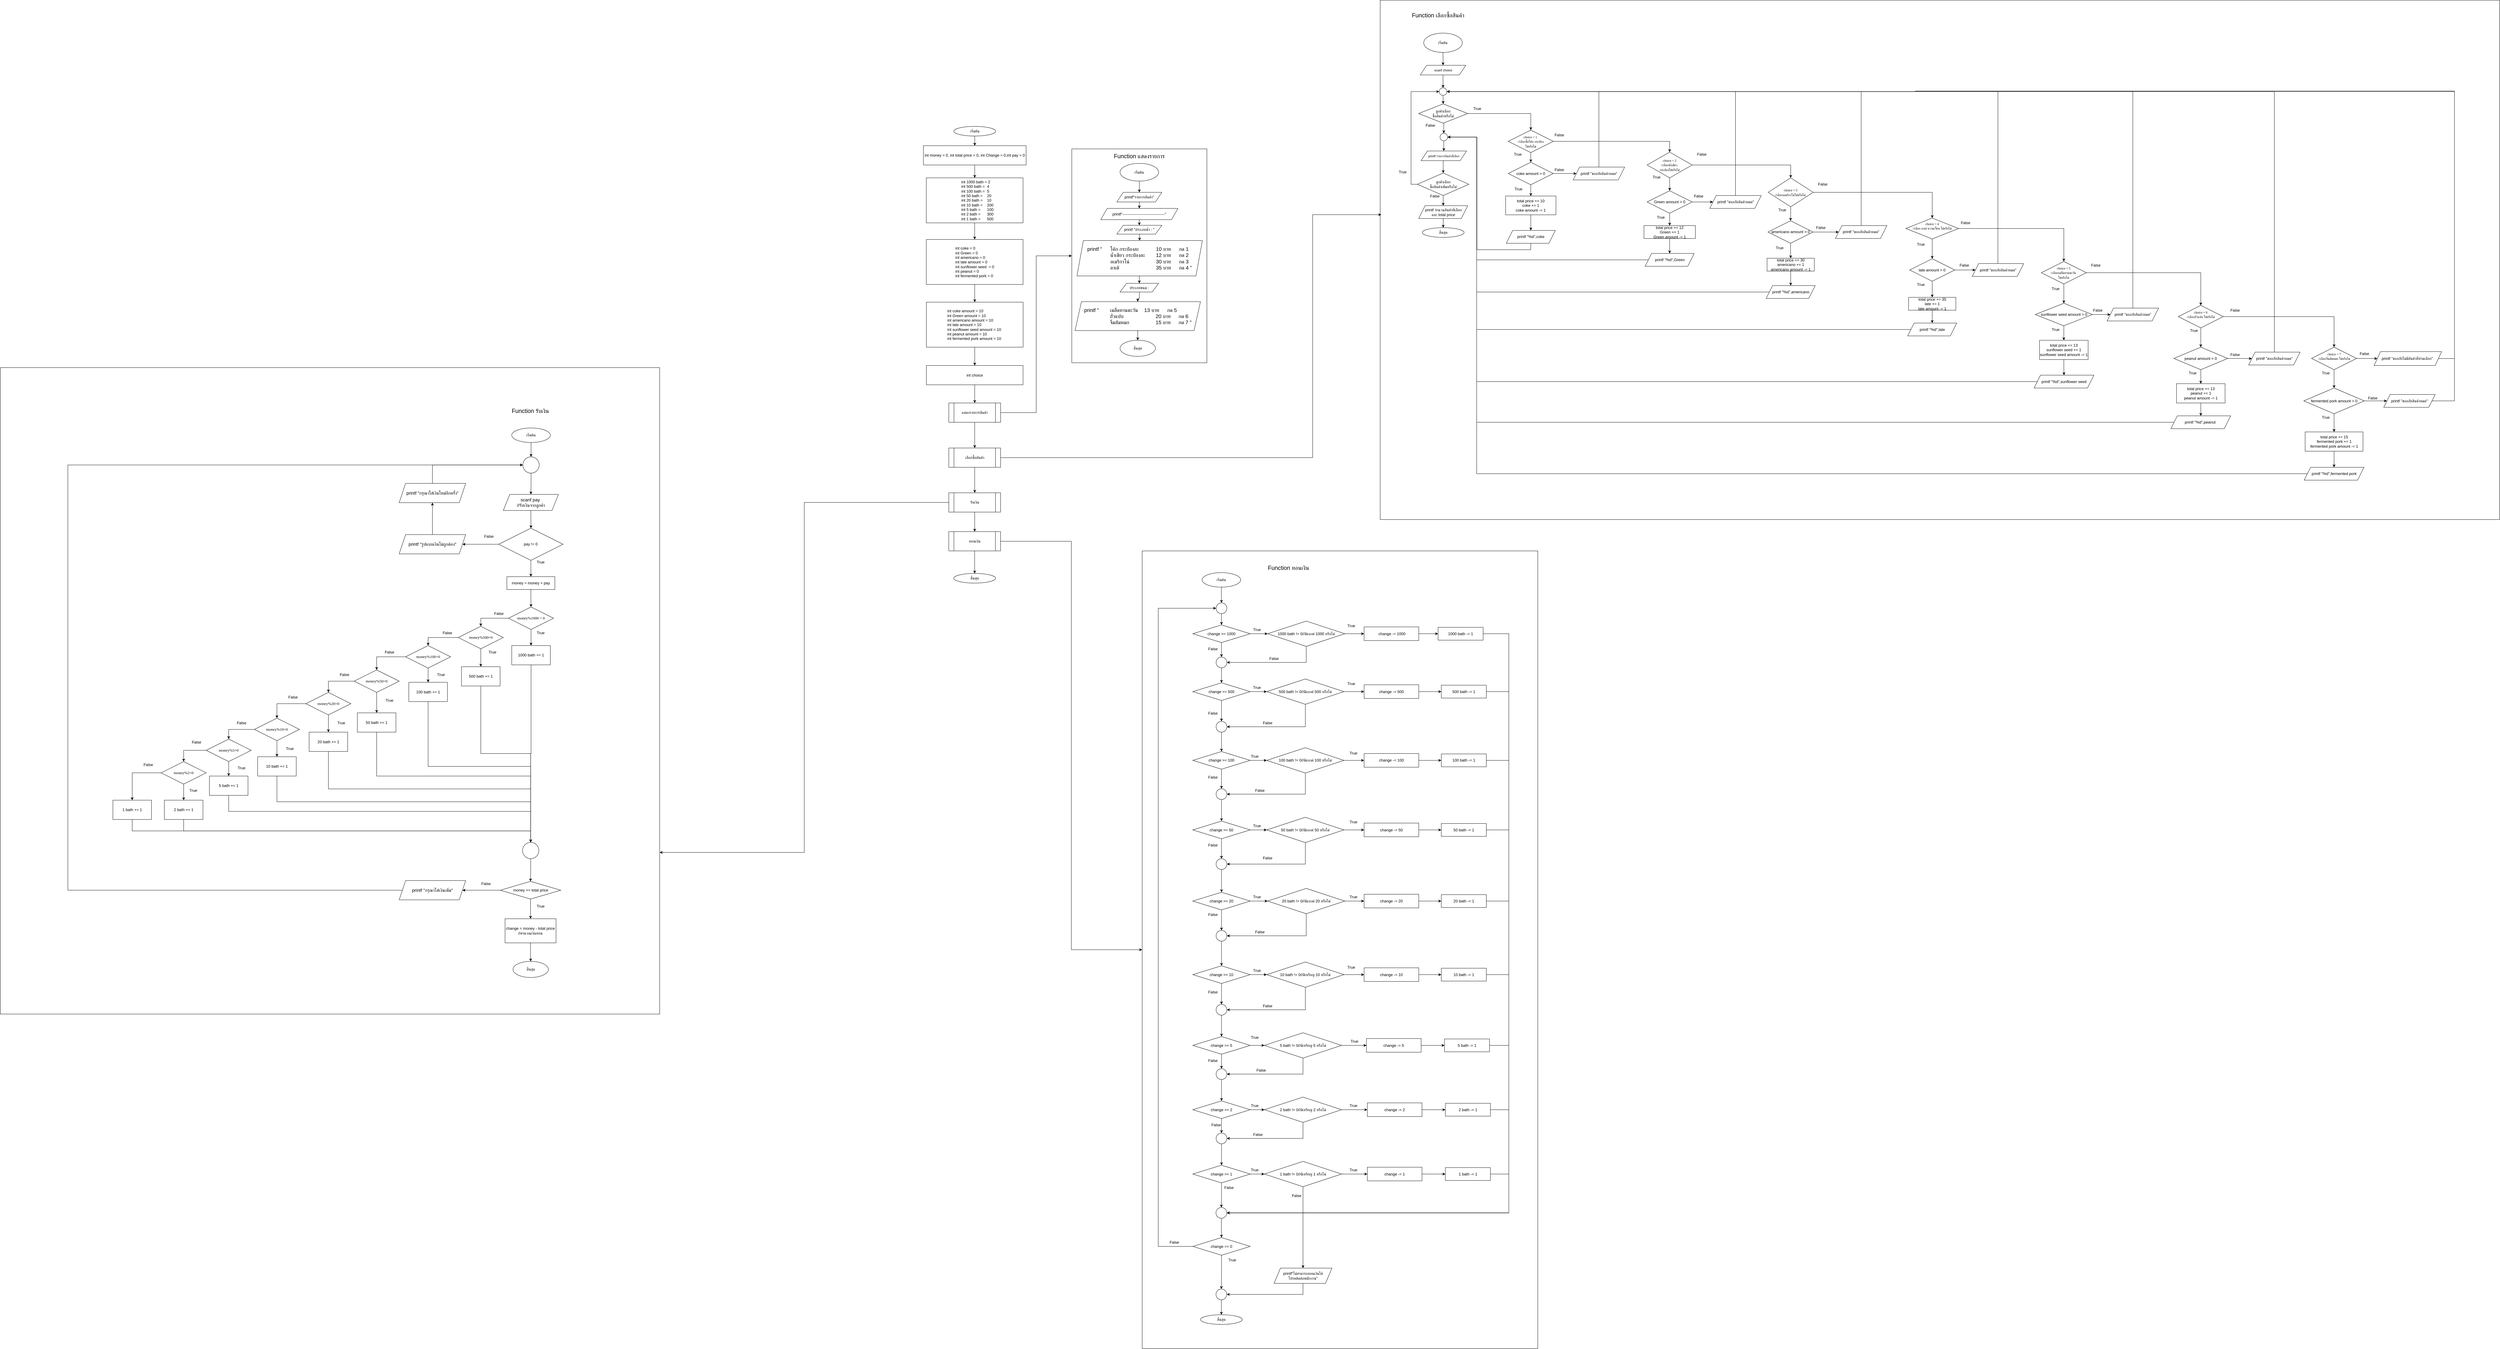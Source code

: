 <mxfile version="28.0.6">
  <diagram id="C5RBs43oDa-KdzZeNtuy" name="Page-1">
    <mxGraphModel dx="5684" dy="2974" grid="1" gridSize="10" guides="1" tooltips="1" connect="1" arrows="1" fold="1" page="1" pageScale="1" pageWidth="1200" pageHeight="1920" math="0" shadow="0">
      <root>
        <mxCell id="WIyWlLk6GJQsqaUBKTNV-0" />
        <mxCell id="WIyWlLk6GJQsqaUBKTNV-1" parent="WIyWlLk6GJQsqaUBKTNV-0" />
        <mxCell id="ysOdkd_Nt-Y7U-IvhBrb-600" value="" style="edgeStyle=orthogonalEdgeStyle;rounded=0;orthogonalLoop=1;jettySize=auto;html=1;" parent="WIyWlLk6GJQsqaUBKTNV-1" source="5hyIJKR7kFJG3S-LZw4L-1" target="ysOdkd_Nt-Y7U-IvhBrb-2" edge="1">
          <mxGeometry relative="1" as="geometry" />
        </mxCell>
        <mxCell id="5hyIJKR7kFJG3S-LZw4L-1" value="&lt;font data-font-src=&quot;https://fonts.googleapis.com/css?family=Sarabun&quot; face=&quot;Sarabun&quot;&gt;เริ่มต้น&lt;/font&gt;" style="ellipse;whiteSpace=wrap;html=1;movable=1;resizable=1;rotatable=1;deletable=1;editable=1;locked=0;connectable=1;" parent="WIyWlLk6GJQsqaUBKTNV-1" vertex="1">
          <mxGeometry x="534.5" y="40" width="130" height="30" as="geometry" />
        </mxCell>
        <mxCell id="ysOdkd_Nt-Y7U-IvhBrb-601" value="" style="edgeStyle=orthogonalEdgeStyle;rounded=0;orthogonalLoop=1;jettySize=auto;html=1;" parent="WIyWlLk6GJQsqaUBKTNV-1" source="ysOdkd_Nt-Y7U-IvhBrb-2" target="ysOdkd_Nt-Y7U-IvhBrb-3" edge="1">
          <mxGeometry relative="1" as="geometry" />
        </mxCell>
        <mxCell id="ysOdkd_Nt-Y7U-IvhBrb-2" value="int money = 0, int total price = 0, int Change = 0,int pay = 0" style="rounded=0;whiteSpace=wrap;html=1;movable=1;resizable=1;rotatable=1;deletable=1;editable=1;locked=0;connectable=1;" parent="WIyWlLk6GJQsqaUBKTNV-1" vertex="1">
          <mxGeometry x="439.83" y="100" width="319.33" height="60" as="geometry" />
        </mxCell>
        <mxCell id="ysOdkd_Nt-Y7U-IvhBrb-602" value="" style="edgeStyle=orthogonalEdgeStyle;rounded=0;orthogonalLoop=1;jettySize=auto;html=1;" parent="WIyWlLk6GJQsqaUBKTNV-1" source="ysOdkd_Nt-Y7U-IvhBrb-3" target="ysOdkd_Nt-Y7U-IvhBrb-23" edge="1">
          <mxGeometry relative="1" as="geometry" />
        </mxCell>
        <mxCell id="ysOdkd_Nt-Y7U-IvhBrb-3" value="&lt;span style=&quot;&quot;&gt;&lt;span style=&quot;white-space: pre;&quot;&gt;&#x9;&lt;/span&gt;&lt;span style=&quot;white-space: pre;&quot;&gt;&#x9;&lt;/span&gt;&lt;span style=&quot;white-space: pre;&quot;&gt;&#x9;&lt;/span&gt;&lt;span style=&quot;white-space: pre;&quot;&gt;&#x9;&lt;/span&gt;int 1000 bath = 2&lt;/span&gt;&lt;div&gt;&lt;span style=&quot;background-color: transparent; color: light-dark(rgb(0, 0, 0), rgb(255, 255, 255));&quot;&gt;&lt;span style=&quot;white-space: pre;&quot;&gt;&#x9;&lt;/span&gt;&lt;span style=&quot;white-space: pre;&quot;&gt;&#x9;&lt;/span&gt;&lt;span style=&quot;white-space: pre;&quot;&gt;&#x9;&lt;/span&gt;&lt;span style=&quot;white-space: pre;&quot;&gt;&#x9;&lt;/span&gt;int 500 bath = &lt;span style=&quot;white-space: pre;&quot;&gt;&#x9;&lt;/span&gt;4&amp;nbsp;&lt;/span&gt;&lt;/div&gt;&lt;div&gt;&lt;span style=&quot;background-color: transparent; color: light-dark(rgb(0, 0, 0), rgb(255, 255, 255));&quot;&gt;&lt;span style=&quot;white-space: pre;&quot;&gt;&#x9;&lt;/span&gt;&lt;span style=&quot;white-space: pre;&quot;&gt;&#x9;&lt;/span&gt;&lt;span style=&quot;white-space: pre;&quot;&gt;&#x9;&lt;/span&gt;&lt;span style=&quot;white-space: pre;&quot;&gt;&#x9;&lt;/span&gt;int 100 bath = &lt;span style=&quot;white-space: pre;&quot;&gt;&#x9;&lt;/span&gt;5&lt;/span&gt;&lt;div style=&quot;&quot;&gt;&lt;span style=&quot;white-space: pre;&quot;&gt;&#x9;&lt;/span&gt;&lt;span style=&quot;white-space: pre;&quot;&gt;&#x9;&lt;/span&gt;&lt;span style=&quot;white-space: pre;&quot;&gt;&#x9;&lt;/span&gt;&lt;span style=&quot;white-space: pre;&quot;&gt;&#x9;&lt;/span&gt;int 50 bath = &lt;span style=&quot;white-space: pre;&quot;&gt;&#x9;&lt;/span&gt;20&amp;nbsp;&lt;/div&gt;&lt;div style=&quot;&quot;&gt;&lt;span style=&quot;background-color: transparent; color: light-dark(rgb(0, 0, 0), rgb(255, 255, 255));&quot;&gt;&lt;span style=&quot;white-space: pre;&quot;&gt;&#x9;&lt;/span&gt;&lt;span style=&quot;white-space: pre;&quot;&gt;&#x9;&lt;/span&gt;&lt;span style=&quot;white-space: pre;&quot;&gt;&#x9;&lt;/span&gt;&lt;span style=&quot;white-space: pre;&quot;&gt;&#x9;&lt;/span&gt;int 20 bath = &lt;span style=&quot;white-space: pre;&quot;&gt;&#x9;&lt;/span&gt;10&lt;/span&gt;&lt;/div&gt;&lt;div style=&quot;&quot;&gt;&lt;span style=&quot;background-color: transparent; color: light-dark(rgb(0, 0, 0), rgb(255, 255, 255));&quot;&gt;&lt;span style=&quot;white-space: pre;&quot;&gt;&#x9;&lt;/span&gt;&lt;span style=&quot;white-space: pre;&quot;&gt;&#x9;&lt;/span&gt;&lt;span style=&quot;white-space: pre;&quot;&gt;&#x9;&lt;/span&gt;&lt;span style=&quot;white-space: pre;&quot;&gt;&#x9;&lt;/span&gt;int 10 bath = &lt;span style=&quot;white-space: pre;&quot;&gt;&#x9;&lt;/span&gt;200&lt;/span&gt;&lt;/div&gt;&lt;div style=&quot;&quot;&gt;&lt;span style=&quot;white-space: pre;&quot;&gt;&#x9;&lt;/span&gt;&lt;span style=&quot;white-space: pre;&quot;&gt;&#x9;&lt;/span&gt;&lt;span style=&quot;white-space: pre;&quot;&gt;&#x9;&lt;/span&gt;&lt;span style=&quot;white-space: pre;&quot;&gt;&#x9;&lt;/span&gt;int 5 bath = &lt;span style=&quot;white-space: pre;&quot;&gt;&#x9;&lt;/span&gt;100&lt;/div&gt;&lt;div style=&quot;&quot;&gt;&lt;span style=&quot;background-color: transparent; color: light-dark(rgb(0, 0, 0), rgb(255, 255, 255));&quot;&gt;&lt;span style=&quot;white-space: pre;&quot;&gt;&#x9;&lt;/span&gt;&lt;span style=&quot;white-space: pre;&quot;&gt;&#x9;&lt;/span&gt;&lt;span style=&quot;white-space: pre;&quot;&gt;&#x9;&lt;/span&gt;&lt;span style=&quot;white-space: pre;&quot;&gt;&#x9;&lt;/span&gt;int 2 bath = &lt;span style=&quot;white-space: pre;&quot;&gt;&#x9;&lt;/span&gt;300&amp;nbsp;&lt;/span&gt;&lt;/div&gt;&lt;div style=&quot;&quot;&gt;&lt;span style=&quot;background-color: transparent; color: light-dark(rgb(0, 0, 0), rgb(255, 255, 255));&quot;&gt;&lt;span style=&quot;white-space: pre;&quot;&gt;&#x9;&lt;/span&gt;&lt;span style=&quot;white-space: pre;&quot;&gt;&#x9;&lt;/span&gt;&lt;span style=&quot;white-space: pre;&quot;&gt;&#x9;&lt;/span&gt;&lt;span style=&quot;white-space: pre;&quot;&gt;&#x9;&lt;/span&gt;int 1 bath = &lt;span style=&quot;white-space: pre;&quot;&gt;&#x9;&lt;/span&gt;500&lt;/span&gt;&lt;span style=&quot;background-color: transparent; color: light-dark(rgb(0, 0, 0), rgb(255, 255, 255));&quot;&gt;&amp;nbsp;&lt;/span&gt;&lt;/div&gt;&lt;/div&gt;" style="rounded=0;whiteSpace=wrap;html=1;align=left;movable=1;resizable=1;rotatable=1;deletable=1;editable=1;locked=0;connectable=1;" parent="WIyWlLk6GJQsqaUBKTNV-1" vertex="1">
          <mxGeometry x="448.87" y="200" width="300.75" height="140" as="geometry" />
        </mxCell>
        <mxCell id="ysOdkd_Nt-Y7U-IvhBrb-604" value="" style="edgeStyle=orthogonalEdgeStyle;rounded=0;orthogonalLoop=1;jettySize=auto;html=1;" parent="WIyWlLk6GJQsqaUBKTNV-1" source="ysOdkd_Nt-Y7U-IvhBrb-4" target="ysOdkd_Nt-Y7U-IvhBrb-129" edge="1">
          <mxGeometry relative="1" as="geometry" />
        </mxCell>
        <mxCell id="ysOdkd_Nt-Y7U-IvhBrb-4" value="&lt;div style=&quot;&quot;&gt;&lt;div style=&quot;text-align: justify;&quot;&gt;int coke amount = 10&lt;/div&gt;&lt;div style=&quot;text-align: justify;&quot;&gt;int Green amount = 10&lt;/div&gt;&lt;div style=&quot;text-align: justify;&quot;&gt;int americano amount = 10&lt;/div&gt;&lt;div style=&quot;text-align: justify;&quot;&gt;int late amount = 10&lt;/div&gt;&lt;div style=&quot;text-align: justify;&quot;&gt;int sunflower seed amount = 10&lt;/div&gt;&lt;div style=&quot;text-align: justify;&quot;&gt;int peanut amount = 10&lt;/div&gt;&lt;span style=&quot;text-align: justify; background-color: transparent; color: light-dark(rgb(0, 0, 0), rgb(255, 255, 255));&quot;&gt;int fermented pork amount = 10&lt;/span&gt;&lt;span style=&quot;background-color: transparent; color: light-dark(rgb(0, 0, 0), rgb(255, 255, 255));&quot;&gt;&amp;nbsp;&lt;br&gt;&lt;/span&gt;&lt;/div&gt;" style="rounded=0;whiteSpace=wrap;html=1;align=center;movable=1;resizable=1;rotatable=1;deletable=1;editable=1;locked=0;connectable=1;" parent="WIyWlLk6GJQsqaUBKTNV-1" vertex="1">
          <mxGeometry x="449.12" y="586.5" width="300.75" height="140" as="geometry" />
        </mxCell>
        <mxCell id="ysOdkd_Nt-Y7U-IvhBrb-146" style="edgeStyle=orthogonalEdgeStyle;rounded=0;orthogonalLoop=1;jettySize=auto;html=1;exitX=1;exitY=0.5;exitDx=0;exitDy=0;entryX=0;entryY=0.5;entryDx=0;entryDy=0;" parent="WIyWlLk6GJQsqaUBKTNV-1" source="ysOdkd_Nt-Y7U-IvhBrb-5" target="ysOdkd_Nt-Y7U-IvhBrb-7" edge="1">
          <mxGeometry relative="1" as="geometry" />
        </mxCell>
        <mxCell id="ysOdkd_Nt-Y7U-IvhBrb-606" value="" style="edgeStyle=orthogonalEdgeStyle;rounded=0;orthogonalLoop=1;jettySize=auto;html=1;" parent="WIyWlLk6GJQsqaUBKTNV-1" source="ysOdkd_Nt-Y7U-IvhBrb-5" target="ysOdkd_Nt-Y7U-IvhBrb-148" edge="1">
          <mxGeometry relative="1" as="geometry" />
        </mxCell>
        <mxCell id="ysOdkd_Nt-Y7U-IvhBrb-5" value="แสดงรายการสินค้า&lt;span style=&quot;color: rgba(0, 0, 0, 0); font-family: monospace; font-size: 0px; text-align: start; text-wrap-mode: nowrap;&quot;&gt;%3CmxGraphModel%3E%3Croot%3E%3CmxCell%20id%3D%220%22%2F%3E%3CmxCell%20id%3D%221%22%20parent%3D%220%22%2F%3E%3CmxCell%20id%3D%222%22%20value%3D%22%26lt%3Bspan%20style%3D%26quot%3Bfont-size%3A%2018px%3B%26quot%3B%26gt%3BFunction%20%E0%B9%81%E0%B8%AA%E0%B8%94%E0%B8%87%E0%B8%A3%E0%B8%B2%E0%B8%A2%E0%B8%81%E0%B8%B2%E0%B8%A3%26lt%3B%2Fspan%26gt%3B%26lt%3Bdiv%26gt%3B%26lt%3Bfont%20style%3D%26quot%3Bfont-size%3A%2018px%3B%26quot%3B%26gt%3B%26lt%3Bbr%26gt%3B%26lt%3B%2Ffont%26gt%3B%26lt%3B%2Fdiv%26gt%3B%26lt%3Bdiv%26gt%3B%26lt%3Bfont%20style%3D%26quot%3Bfont-size%3A%2018px%3B%26quot%3B%26gt%3B%26lt%3Bbr%26gt%3B%26lt%3B%2Ffont%26gt%3B%26lt%3B%2Fdiv%26gt%3B%26lt%3Bdiv%26gt%3B%26lt%3Bfont%20style%3D%26quot%3Bfont-size%3A%2018px%3B%26quot%3B%26gt%3B%26lt%3Bbr%26gt%3B%26lt%3B%2Ffont%26gt%3B%26lt%3B%2Fdiv%26gt%3B%26lt%3Bdiv%26gt%3B%26lt%3Bfont%20style%3D%26quot%3Bfont-size%3A%2018px%3B%26quot%3B%26gt%3B%26lt%3Bbr%26gt%3B%26lt%3B%2Ffont%26gt%3B%26lt%3B%2Fdiv%26gt%3B%26lt%3Bdiv%26gt%3B%26lt%3Bfont%20style%3D%26quot%3Bfont-size%3A%2018px%3B%26quot%3B%26gt%3B%26lt%3Bbr%26gt%3B%26lt%3B%2Ffont%26gt%3B%26lt%3B%2Fdiv%26gt%3B%26lt%3Bdiv%26gt%3B%26lt%3Bfont%20style%3D%26quot%3Bfont-size%3A%2018px%3B%26quot%3B%26gt%3B%26lt%3Bbr%26gt%3B%26lt%3B%2Ffont%26gt%3B%26lt%3B%2Fdiv%26gt%3B%26lt%3Bdiv%26gt%3B%26lt%3Bfont%20style%3D%26quot%3Bfont-size%3A%2018px%3B%26quot%3B%26gt%3B%26lt%3Bbr%26gt%3B%26lt%3B%2Ffont%26gt%3B%26lt%3B%2Fdiv%26gt%3B%26lt%3Bdiv%26gt%3B%26lt%3Bfont%20style%3D%26quot%3Bfont-size%3A%2018px%3B%26quot%3B%26gt%3B%26lt%3Bbr%26gt%3B%26lt%3B%2Ffont%26gt%3B%26lt%3B%2Fdiv%26gt%3B%26lt%3Bdiv%26gt%3B%26lt%3Bfont%20style%3D%26quot%3Bfont-size%3A%2018px%3B%26quot%3B%26gt%3B%26lt%3Bbr%26gt%3B%26lt%3B%2Ffont%26gt%3B%26lt%3B%2Fdiv%26gt%3B%26lt%3Bdiv%26gt%3B%26lt%3Bfont%20style%3D%26quot%3Bfont-size%3A%2018px%3B%26quot%3B%26gt%3B%26lt%3Bbr%26gt%3B%26lt%3B%2Ffont%26gt%3B%26lt%3B%2Fdiv%26gt%3B%26lt%3Bdiv%26gt%3B%26lt%3Bfont%20style%3D%26quot%3Bfont-size%3A%2018px%3B%26quot%3B%26gt%3B%26lt%3Bbr%26gt%3B%26lt%3B%2Ffont%26gt%3B%26lt%3B%2Fdiv%26gt%3B%26lt%3Bdiv%26gt%3B%26lt%3Bfont%20style%3D%26quot%3Bfont-size%3A%2018px%3B%26quot%3B%26gt%3B%26lt%3Bbr%26gt%3B%26lt%3B%2Ffont%26gt%3B%26lt%3B%2Fdiv%26gt%3B%26lt%3Bdiv%26gt%3B%26lt%3Bfont%20style%3D%26quot%3Bfont-size%3A%2018px%3B%26quot%3B%26gt%3B%26lt%3Bbr%26gt%3B%26lt%3B%2Ffont%26gt%3B%26lt%3B%2Fdiv%26gt%3B%26lt%3Bdiv%26gt%3B%26lt%3Bfont%20style%3D%26quot%3Bfont-size%3A%2018px%3B%26quot%3B%26gt%3B%26lt%3Bbr%26gt%3B%26lt%3B%2Ffont%26gt%3B%26lt%3B%2Fdiv%26gt%3B%26lt%3Bdiv%26gt%3B%26lt%3Bfont%20style%3D%26quot%3Bfont-size%3A%2018px%3B%26quot%3B%26gt%3B%26lt%3Bbr%26gt%3B%26lt%3B%2Ffont%26gt%3B%26lt%3B%2Fdiv%26gt%3B%26lt%3Bdiv%26gt%3B%26lt%3Bfont%20style%3D%26quot%3Bfont-size%3A%2018px%3B%26quot%3B%26gt%3B%26lt%3Bbr%26gt%3B%26lt%3B%2Ffont%26gt%3B%26lt%3B%2Fdiv%26gt%3B%26lt%3Bdiv%26gt%3B%26lt%3Bfont%20style%3D%26quot%3Bfont-size%3A%2018px%3B%26quot%3B%26gt%3B%26lt%3Bbr%26gt%3B%26lt%3B%2Ffont%26gt%3B%26lt%3B%2Fdiv%26gt%3B%26lt%3Bdiv%26gt%3B%26lt%3Bfont%20style%3D%26quot%3Bfont-size%3A%2018px%3B%26quot%3B%26gt%3B%26lt%3Bbr%26gt%3B%26lt%3B%2Ffont%26gt%3B%26lt%3B%2Fdiv%26gt%3B%26lt%3Bdiv%26gt%3B%26lt%3Bfont%20style%3D%26quot%3Bfont-size%3A%2018px%3B%26quot%3B%26gt%3B%26lt%3Bbr%26gt%3B%26lt%3B%2Ffont%26gt%3B%26lt%3B%2Fdiv%26gt%3B%26lt%3Bdiv%26gt%3B%26lt%3Bfont%20style%3D%26quot%3Bfont-size%3A%2018px%3B%26quot%3B%26gt%3B%26lt%3Bbr%26gt%3B%26lt%3B%2Ffont%26gt%3B%26lt%3B%2Fdiv%26gt%3B%26lt%3Bdiv%26gt%3B%26lt%3Bfont%20style%3D%26quot%3Bfont-size%3A%2018px%3B%26quot%3B%26gt%3B%26lt%3Bbr%26gt%3B%26lt%3B%2Ffont%26gt%3B%26lt%3B%2Fdiv%26gt%3B%26lt%3Bdiv%26gt%3B%26lt%3Bfont%20style%3D%26quot%3Bfont-size%3A%2018px%3B%26quot%3B%26gt%3B%26lt%3Bbr%26gt%3B%26lt%3B%2Ffont%26gt%3B%26lt%3B%2Fdiv%26gt%3B%26lt%3Bdiv%26gt%3B%26lt%3Bfont%20style%3D%26quot%3Bfont-size%3A%2018px%3B%26quot%3B%26gt%3B%26lt%3Bbr%26gt%3B%26lt%3B%2Ffont%26gt%3B%26lt%3B%2Fdiv%26gt%3B%26lt%3Bdiv%26gt%3B%26lt%3Bfont%20style%3D%26quot%3Bfont-size%3A%2018px%3B%26quot%3B%26gt%3B%26lt%3Bbr%26gt%3B%26lt%3B%2Ffont%26gt%3B%26lt%3B%2Fdiv%26gt%3B%26lt%3Bdiv%26gt%3B%26lt%3Bfont%20style%3D%26quot%3Bfont-size%3A%2018px%3B%26quot%3B%26gt%3B%26lt%3Bbr%26gt%3B%26lt%3B%2Ffont%26gt%3B%26lt%3B%2Fdiv%26gt%3B%26lt%3Bdiv%26gt%3B%26lt%3Bfont%20style%3D%26quot%3Bfont-size%3A%2018px%3B%26quot%3B%26gt%3B%26lt%3Bbr%26gt%3B%26lt%3B%2Ffont%26gt%3B%26lt%3B%2Fdiv%26gt%3B%26lt%3Bdiv%26gt%3B%26lt%3Bfont%20style%3D%26quot%3Bfont-size%3A%2018px%3B%26quot%3B%26gt%3B%26lt%3Bbr%26gt%3B%26lt%3B%2Ffont%26gt%3B%26lt%3B%2Fdiv%26gt%3B%26lt%3Bdiv%26gt%3B%26lt%3Bfont%20style%3D%26quot%3Bfont-size%3A%2018px%3B%26quot%3B%26gt%3B%26lt%3Bbr%26gt%3B%26lt%3B%2Ffont%26gt%3B%26lt%3B%2Fdiv%26gt%3B%26lt%3Bdiv%26gt%3B%26lt%3Bbr%26gt%3B%26lt%3B%2Fdiv%26gt%3B%22%20style%3D%22rounded%3D0%3BwhiteSpace%3Dwrap%3Bhtml%3D1%3Bmovable%3D0%3Bresizable%3D0%3Brotatable%3D0%3Bdeletable%3D0%3Beditable%3D0%3Blocked%3D1%3Bconnectable%3D0%3B%22%20vertex%3D%221%22%20parent%3D%221%22%3E%3CmxGeometry%20x%3D%221759.68%22%20y%3D%22-344.17%22%20width%3D%22420%22%20height%3D%22665%22%20as%3D%22geometry%22%2F%3E%3C%2FmxCell%3E%3C%2Froot%3E%3C%2FmxGraphModel%3E&lt;/span&gt;" style="shape=process;whiteSpace=wrap;html=1;backgroundOutline=1;movable=1;resizable=1;rotatable=1;deletable=1;editable=1;locked=0;connectable=1;" parent="WIyWlLk6GJQsqaUBKTNV-1" vertex="1">
          <mxGeometry x="518.87" y="900" width="161.01" height="60" as="geometry" />
        </mxCell>
        <mxCell id="ysOdkd_Nt-Y7U-IvhBrb-603" value="" style="edgeStyle=orthogonalEdgeStyle;rounded=0;orthogonalLoop=1;jettySize=auto;html=1;" parent="WIyWlLk6GJQsqaUBKTNV-1" source="ysOdkd_Nt-Y7U-IvhBrb-23" target="ysOdkd_Nt-Y7U-IvhBrb-4" edge="1">
          <mxGeometry relative="1" as="geometry" />
        </mxCell>
        <mxCell id="ysOdkd_Nt-Y7U-IvhBrb-23" value="&lt;div style=&quot;&quot;&gt;&lt;div style=&quot;text-align: justify;&quot;&gt;int coke = 0&lt;/div&gt;&lt;div style=&quot;text-align: justify;&quot;&gt;int Green = 0&lt;/div&gt;&lt;div style=&quot;text-align: justify;&quot;&gt;int americano = 0&amp;nbsp;&lt;/div&gt;&lt;div style=&quot;text-align: justify;&quot;&gt;int late amount = 0&lt;/div&gt;&lt;div style=&quot;text-align: justify;&quot;&gt;int sunflower seed&amp;nbsp; = 0&lt;/div&gt;&lt;div style=&quot;text-align: justify;&quot;&gt;int peanut = 0&lt;/div&gt;&lt;div style=&quot;text-align: justify;&quot;&gt;&lt;span style=&quot;background-color: transparent; color: light-dark(rgb(0, 0, 0), rgb(255, 255, 255));&quot;&gt;int fermented pork = 0&lt;/span&gt;&lt;/div&gt;&lt;/div&gt;" style="rounded=0;whiteSpace=wrap;html=1;align=center;movable=1;resizable=1;rotatable=1;deletable=1;editable=1;locked=0;connectable=1;" parent="WIyWlLk6GJQsqaUBKTNV-1" vertex="1">
          <mxGeometry x="448.87" y="391.5" width="300.75" height="140" as="geometry" />
        </mxCell>
        <mxCell id="ysOdkd_Nt-Y7U-IvhBrb-605" value="" style="edgeStyle=orthogonalEdgeStyle;rounded=0;orthogonalLoop=1;jettySize=auto;html=1;" parent="WIyWlLk6GJQsqaUBKTNV-1" source="ysOdkd_Nt-Y7U-IvhBrb-129" target="ysOdkd_Nt-Y7U-IvhBrb-5" edge="1">
          <mxGeometry relative="1" as="geometry" />
        </mxCell>
        <mxCell id="ysOdkd_Nt-Y7U-IvhBrb-129" value="int choice" style="rounded=0;whiteSpace=wrap;html=1;movable=1;resizable=1;rotatable=1;deletable=1;editable=1;locked=0;connectable=1;" parent="WIyWlLk6GJQsqaUBKTNV-1" vertex="1">
          <mxGeometry x="449.12" y="783.5" width="300.5" height="60" as="geometry" />
        </mxCell>
        <mxCell id="ysOdkd_Nt-Y7U-IvhBrb-144" value="" style="group;movable=0;resizable=0;rotatable=0;deletable=0;editable=0;locked=1;connectable=0;" parent="WIyWlLk6GJQsqaUBKTNV-1" vertex="1" connectable="0">
          <mxGeometry x="1860" y="-352.5" width="3480" height="1615" as="geometry" />
        </mxCell>
        <mxCell id="ysOdkd_Nt-Y7U-IvhBrb-24" value="" style="rounded=0;whiteSpace=wrap;html=1;movable=1;resizable=1;rotatable=1;deletable=1;editable=1;locked=0;connectable=1;align=left;" parent="ysOdkd_Nt-Y7U-IvhBrb-144" vertex="1">
          <mxGeometry width="3480" height="1615" as="geometry" />
        </mxCell>
        <mxCell id="ysOdkd_Nt-Y7U-IvhBrb-37" style="edgeStyle=orthogonalEdgeStyle;rounded=0;orthogonalLoop=1;jettySize=auto;html=1;exitX=0.5;exitY=1;exitDx=0;exitDy=0;entryX=0.5;entryY=0;entryDx=0;entryDy=0;movable=1;resizable=1;rotatable=1;deletable=1;editable=1;locked=0;connectable=1;" parent="ysOdkd_Nt-Y7U-IvhBrb-144" source="gwc9V1HpgXU685YZ8IqW-3" target="gwc9V1HpgXU685YZ8IqW-6" edge="1">
          <mxGeometry relative="1" as="geometry" />
        </mxCell>
        <mxCell id="gwc9V1HpgXU685YZ8IqW-3" value="" style="ellipse;whiteSpace=wrap;html=1;aspect=fixed;movable=1;resizable=1;rotatable=1;deletable=1;editable=1;locked=0;connectable=1;" parent="ysOdkd_Nt-Y7U-IvhBrb-144" vertex="1">
          <mxGeometry x="183.6" y="272.5" width="23.5" height="23.5" as="geometry" />
        </mxCell>
        <mxCell id="gwc9V1HpgXU685YZ8IqW-189" style="edgeStyle=orthogonalEdgeStyle;rounded=0;orthogonalLoop=1;jettySize=auto;html=1;exitX=0.5;exitY=1;exitDx=0;exitDy=0;entryX=0.5;entryY=0;entryDx=0;entryDy=0;movable=1;resizable=1;rotatable=1;deletable=1;editable=1;locked=0;connectable=1;" parent="ysOdkd_Nt-Y7U-IvhBrb-144" source="gwc9V1HpgXU685YZ8IqW-6" target="gwc9V1HpgXU685YZ8IqW-111" edge="1">
          <mxGeometry relative="1" as="geometry" />
        </mxCell>
        <mxCell id="gwc9V1HpgXU685YZ8IqW-224" style="edgeStyle=orthogonalEdgeStyle;rounded=0;orthogonalLoop=1;jettySize=auto;html=1;exitX=1;exitY=0.5;exitDx=0;exitDy=0;entryX=0.5;entryY=0;entryDx=0;entryDy=0;movable=1;resizable=1;rotatable=1;deletable=1;editable=1;locked=0;connectable=1;" parent="ysOdkd_Nt-Y7U-IvhBrb-144" source="gwc9V1HpgXU685YZ8IqW-6" target="gwc9V1HpgXU685YZ8IqW-9" edge="1">
          <mxGeometry relative="1" as="geometry" />
        </mxCell>
        <mxCell id="gwc9V1HpgXU685YZ8IqW-6" value="&lt;font style=&quot;font-size: 12px;&quot;&gt;ลูกค้าเลือก&lt;/font&gt;&lt;div&gt;&lt;font style=&quot;font-size: 12px;&quot;&gt;ซื้อสินค้าหรือไม่&lt;/font&gt;&lt;/div&gt;" style="rhombus;whiteSpace=wrap;html=1;movable=1;resizable=1;rotatable=1;deletable=1;editable=1;locked=0;connectable=1;" parent="ysOdkd_Nt-Y7U-IvhBrb-144" vertex="1">
          <mxGeometry x="119.41" y="322.5" width="153" height="60" as="geometry" />
        </mxCell>
        <mxCell id="ysOdkd_Nt-Y7U-IvhBrb-29" value="" style="edgeStyle=orthogonalEdgeStyle;rounded=0;orthogonalLoop=1;jettySize=auto;html=1;movable=1;resizable=1;rotatable=1;deletable=1;editable=1;locked=0;connectable=1;" parent="ysOdkd_Nt-Y7U-IvhBrb-144" source="gwc9V1HpgXU685YZ8IqW-9" target="ysOdkd_Nt-Y7U-IvhBrb-28" edge="1">
          <mxGeometry relative="1" as="geometry" />
        </mxCell>
        <mxCell id="ysOdkd_Nt-Y7U-IvhBrb-40" style="edgeStyle=orthogonalEdgeStyle;rounded=0;orthogonalLoop=1;jettySize=auto;html=1;exitX=1;exitY=0.5;exitDx=0;exitDy=0;entryX=0.5;entryY=0;entryDx=0;entryDy=0;movable=1;resizable=1;rotatable=1;deletable=1;editable=1;locked=0;connectable=1;" parent="ysOdkd_Nt-Y7U-IvhBrb-144" source="gwc9V1HpgXU685YZ8IqW-9" target="gwc9V1HpgXU685YZ8IqW-16" edge="1">
          <mxGeometry relative="1" as="geometry">
            <mxPoint x="1010" y="439.5" as="targetPoint" />
          </mxGeometry>
        </mxCell>
        <mxCell id="gwc9V1HpgXU685YZ8IqW-9" value="&lt;div style=&quot;&quot;&gt;&lt;font face=&quot;Sarabun&quot;&gt;&lt;span style=&quot;font-size: 10px; text-wrap-mode: nowrap;&quot;&gt;choice = 1&amp;nbsp;&lt;/span&gt;&lt;/font&gt;&lt;/div&gt;&lt;div style=&quot;&quot;&gt;&lt;font face=&quot;Sarabun&quot;&gt;&lt;span style=&quot;font-size: 10px; text-wrap-mode: nowrap;&quot;&gt;//&lt;/span&gt;&lt;/font&gt;&lt;span style=&quot;font-size: 10px; font-family: Sarabun; text-align: left; text-wrap-mode: nowrap; background-color: transparent; color: light-dark(rgb(0, 0, 0), rgb(255, 255, 255));&quot;&gt;เลือกซื้อโค้ก กระป๋อง&lt;/span&gt;&lt;/div&gt;&lt;div style=&quot;&quot;&gt;&lt;font face=&quot;Sarabun&quot;&gt;&lt;span style=&quot;font-size: 10px; text-wrap-mode: nowrap;&quot;&gt;ใช่หรือไม่&lt;/span&gt;&lt;/font&gt;&lt;/div&gt;" style="rhombus;whiteSpace=wrap;html=1;movable=1;resizable=1;rotatable=1;deletable=1;editable=1;locked=0;connectable=1;" parent="ysOdkd_Nt-Y7U-IvhBrb-144" vertex="1">
          <mxGeometry x="398.24" y="404.0" width="140" height="70" as="geometry" />
        </mxCell>
        <mxCell id="ysOdkd_Nt-Y7U-IvhBrb-103" value="" style="edgeStyle=orthogonalEdgeStyle;rounded=0;orthogonalLoop=1;jettySize=auto;html=1;movable=1;resizable=1;rotatable=1;deletable=1;editable=1;locked=0;connectable=1;" parent="ysOdkd_Nt-Y7U-IvhBrb-144" source="gwc9V1HpgXU685YZ8IqW-13" target="ysOdkd_Nt-Y7U-IvhBrb-33" edge="1">
          <mxGeometry relative="1" as="geometry" />
        </mxCell>
        <mxCell id="gwc9V1HpgXU685YZ8IqW-13" value="total price += 10&lt;div&gt;&lt;span style=&quot;text-align: justify;&quot;&gt;coke += 1&lt;/span&gt;&lt;/div&gt;&lt;div&gt;coke amount -= 1&lt;span style=&quot;text-align: justify;&quot;&gt;&lt;/span&gt;&lt;/div&gt;" style="rounded=0;whiteSpace=wrap;html=1;movable=1;resizable=1;rotatable=1;deletable=1;editable=1;locked=0;connectable=1;" parent="ysOdkd_Nt-Y7U-IvhBrb-144" vertex="1">
          <mxGeometry x="390" y="609" width="156.48" height="58.5" as="geometry" />
        </mxCell>
        <mxCell id="ysOdkd_Nt-Y7U-IvhBrb-45" value="" style="edgeStyle=orthogonalEdgeStyle;rounded=0;orthogonalLoop=1;jettySize=auto;html=1;movable=1;resizable=1;rotatable=1;deletable=1;editable=1;locked=0;connectable=1;" parent="ysOdkd_Nt-Y7U-IvhBrb-144" source="gwc9V1HpgXU685YZ8IqW-16" target="ysOdkd_Nt-Y7U-IvhBrb-44" edge="1">
          <mxGeometry relative="1" as="geometry" />
        </mxCell>
        <mxCell id="ysOdkd_Nt-Y7U-IvhBrb-51" style="edgeStyle=orthogonalEdgeStyle;rounded=0;orthogonalLoop=1;jettySize=auto;html=1;exitX=1;exitY=0.5;exitDx=0;exitDy=0;entryX=0.5;entryY=0;entryDx=0;entryDy=0;movable=1;resizable=1;rotatable=1;deletable=1;editable=1;locked=0;connectable=1;" parent="ysOdkd_Nt-Y7U-IvhBrb-144" source="gwc9V1HpgXU685YZ8IqW-16" target="gwc9V1HpgXU685YZ8IqW-98" edge="1">
          <mxGeometry relative="1" as="geometry" />
        </mxCell>
        <mxCell id="gwc9V1HpgXU685YZ8IqW-16" value="&lt;div&gt;&lt;span style=&quot;font-family: Sarabun; font-size: 10px; text-wrap-mode: nowrap;&quot;&gt;choice = 2&lt;/span&gt;&lt;/div&gt;&lt;span style=&quot;font-family: Sarabun; text-align: left; text-wrap-mode: nowrap;&quot;&gt;&lt;font style=&quot;font-size: 10px;&quot;&gt;//เลือกน้ำเขียว&amp;nbsp;&lt;/font&gt;&lt;/span&gt;&lt;div&gt;&lt;span style=&quot;font-family: Sarabun; text-align: left; text-wrap-mode: nowrap;&quot;&gt;&lt;font style=&quot;font-size: 10px;&quot;&gt;กระป๋องใช่หรือไม่&lt;/font&gt;&lt;/span&gt;&lt;/div&gt;" style="rhombus;whiteSpace=wrap;html=1;movable=1;resizable=1;rotatable=1;deletable=1;editable=1;locked=0;connectable=1;" parent="ysOdkd_Nt-Y7U-IvhBrb-144" vertex="1">
          <mxGeometry x="829.99" y="472.5" width="140" height="80" as="geometry" />
        </mxCell>
        <mxCell id="ysOdkd_Nt-Y7U-IvhBrb-48" value="" style="edgeStyle=orthogonalEdgeStyle;rounded=0;orthogonalLoop=1;jettySize=auto;html=1;movable=1;resizable=1;rotatable=1;deletable=1;editable=1;locked=0;connectable=1;" parent="ysOdkd_Nt-Y7U-IvhBrb-144" source="gwc9V1HpgXU685YZ8IqW-96" target="ysOdkd_Nt-Y7U-IvhBrb-46" edge="1">
          <mxGeometry relative="1" as="geometry" />
        </mxCell>
        <mxCell id="gwc9V1HpgXU685YZ8IqW-96" value="total price += 12&lt;div&gt;Green += 1&lt;/div&gt;&lt;div&gt;Green amount -= 1&lt;/div&gt;" style="rounded=0;whiteSpace=wrap;html=1;movable=1;resizable=1;rotatable=1;deletable=1;editable=1;locked=0;connectable=1;" parent="ysOdkd_Nt-Y7U-IvhBrb-144" vertex="1">
          <mxGeometry x="820" y="701" width="159.98" height="40" as="geometry" />
        </mxCell>
        <mxCell id="ysOdkd_Nt-Y7U-IvhBrb-53" value="" style="edgeStyle=orthogonalEdgeStyle;rounded=0;orthogonalLoop=1;jettySize=auto;html=1;movable=1;resizable=1;rotatable=1;deletable=1;editable=1;locked=0;connectable=1;" parent="ysOdkd_Nt-Y7U-IvhBrb-144" source="gwc9V1HpgXU685YZ8IqW-98" target="ysOdkd_Nt-Y7U-IvhBrb-52" edge="1">
          <mxGeometry relative="1" as="geometry" />
        </mxCell>
        <mxCell id="ysOdkd_Nt-Y7U-IvhBrb-56" style="edgeStyle=orthogonalEdgeStyle;rounded=0;orthogonalLoop=1;jettySize=auto;html=1;exitX=1;exitY=0.5;exitDx=0;exitDy=0;entryX=0.5;entryY=0;entryDx=0;entryDy=0;movable=1;resizable=1;rotatable=1;deletable=1;editable=1;locked=0;connectable=1;" parent="ysOdkd_Nt-Y7U-IvhBrb-144" source="gwc9V1HpgXU685YZ8IqW-98" target="gwc9V1HpgXU685YZ8IqW-100" edge="1">
          <mxGeometry relative="1" as="geometry" />
        </mxCell>
        <mxCell id="gwc9V1HpgXU685YZ8IqW-98" value="&lt;div&gt;&lt;span style=&quot;font-family: Sarabun; font-size: 10px; text-wrap-mode: nowrap;&quot;&gt;choice = 3&lt;/span&gt;&lt;/div&gt;&lt;span style=&quot;font-family: Sarabun; text-align: left; text-wrap-mode: nowrap;&quot;&gt;&lt;font style=&quot;font-size: 10px;&quot;&gt;//เลือกอเมริกาโน่ใช่หรือไม่&amp;nbsp;&lt;/font&gt;&lt;/span&gt;" style="rhombus;whiteSpace=wrap;html=1;movable=1;resizable=1;rotatable=1;deletable=1;editable=1;locked=0;connectable=1;" parent="ysOdkd_Nt-Y7U-IvhBrb-144" vertex="1">
          <mxGeometry x="1206.25" y="552.5" width="140" height="90" as="geometry" />
        </mxCell>
        <mxCell id="ysOdkd_Nt-Y7U-IvhBrb-58" value="" style="edgeStyle=orthogonalEdgeStyle;rounded=0;orthogonalLoop=1;jettySize=auto;html=1;movable=1;resizable=1;rotatable=1;deletable=1;editable=1;locked=0;connectable=1;" parent="ysOdkd_Nt-Y7U-IvhBrb-144" source="gwc9V1HpgXU685YZ8IqW-99" target="ysOdkd_Nt-Y7U-IvhBrb-54" edge="1">
          <mxGeometry relative="1" as="geometry" />
        </mxCell>
        <mxCell id="gwc9V1HpgXU685YZ8IqW-99" value="total price += 30&lt;div&gt;americano += 1&lt;/div&gt;&lt;div&gt;americano amount -= 1&lt;/div&gt;" style="rounded=0;whiteSpace=wrap;html=1;movable=1;resizable=1;rotatable=1;deletable=1;editable=1;locked=0;connectable=1;" parent="ysOdkd_Nt-Y7U-IvhBrb-144" vertex="1">
          <mxGeometry x="1202.76" y="802.45" width="146.98" height="40" as="geometry" />
        </mxCell>
        <mxCell id="ysOdkd_Nt-Y7U-IvhBrb-60" value="" style="edgeStyle=orthogonalEdgeStyle;rounded=0;orthogonalLoop=1;jettySize=auto;html=1;movable=1;resizable=1;rotatable=1;deletable=1;editable=1;locked=0;connectable=1;" parent="ysOdkd_Nt-Y7U-IvhBrb-144" source="gwc9V1HpgXU685YZ8IqW-100" target="ysOdkd_Nt-Y7U-IvhBrb-59" edge="1">
          <mxGeometry relative="1" as="geometry" />
        </mxCell>
        <mxCell id="ysOdkd_Nt-Y7U-IvhBrb-68" style="edgeStyle=orthogonalEdgeStyle;rounded=0;orthogonalLoop=1;jettySize=auto;html=1;exitX=1;exitY=0.5;exitDx=0;exitDy=0;entryX=0.5;entryY=0;entryDx=0;entryDy=0;movable=1;resizable=1;rotatable=1;deletable=1;editable=1;locked=0;connectable=1;" parent="ysOdkd_Nt-Y7U-IvhBrb-144" source="gwc9V1HpgXU685YZ8IqW-100" target="gwc9V1HpgXU685YZ8IqW-102" edge="1">
          <mxGeometry relative="1" as="geometry" />
        </mxCell>
        <mxCell id="gwc9V1HpgXU685YZ8IqW-100" value="&lt;div&gt;&lt;span style=&quot;font-family: Sarabun; font-size: 10px; text-wrap-mode: nowrap;&quot;&gt;choice = 4&lt;/span&gt;&lt;/div&gt;&lt;span style=&quot;font-family: Sarabun; text-align: left; text-wrap-mode: nowrap;&quot;&gt;&lt;font style=&quot;font-size: 10px;&quot;&gt;//เลือก ลาเต้ หวานเจี๊ยบ ใช่หรือไม่&lt;/font&gt;&lt;/span&gt;&lt;div&gt;&lt;span style=&quot;font-family: Sarabun; text-align: left; text-wrap-mode: nowrap;&quot;&gt;&lt;font style=&quot;font-size: 10px;&quot;&gt;&lt;br&gt;&lt;/font&gt;&lt;/span&gt;&lt;/div&gt;" style="rhombus;whiteSpace=wrap;html=1;movable=1;resizable=1;rotatable=1;deletable=1;editable=1;locked=0;connectable=1;" parent="ysOdkd_Nt-Y7U-IvhBrb-144" vertex="1">
          <mxGeometry x="1634.38" y="677.45" width="163.75" height="65.05" as="geometry" />
        </mxCell>
        <mxCell id="ysOdkd_Nt-Y7U-IvhBrb-74" value="" style="edgeStyle=orthogonalEdgeStyle;rounded=0;orthogonalLoop=1;jettySize=auto;html=1;movable=1;resizable=1;rotatable=1;deletable=1;editable=1;locked=0;connectable=1;" parent="ysOdkd_Nt-Y7U-IvhBrb-144" source="gwc9V1HpgXU685YZ8IqW-102" target="ysOdkd_Nt-Y7U-IvhBrb-69" edge="1">
          <mxGeometry relative="1" as="geometry" />
        </mxCell>
        <mxCell id="ysOdkd_Nt-Y7U-IvhBrb-87" style="edgeStyle=orthogonalEdgeStyle;rounded=0;orthogonalLoop=1;jettySize=auto;html=1;exitX=1;exitY=0.5;exitDx=0;exitDy=0;entryX=0.5;entryY=0;entryDx=0;entryDy=0;movable=1;resizable=1;rotatable=1;deletable=1;editable=1;locked=0;connectable=1;" parent="ysOdkd_Nt-Y7U-IvhBrb-144" source="gwc9V1HpgXU685YZ8IqW-102" target="gwc9V1HpgXU685YZ8IqW-104" edge="1">
          <mxGeometry relative="1" as="geometry" />
        </mxCell>
        <mxCell id="gwc9V1HpgXU685YZ8IqW-102" value="&lt;div&gt;&lt;span style=&quot;font-family: Sarabun; font-size: 10px; text-wrap-mode: nowrap;&quot;&gt;choice = 5&lt;/span&gt;&lt;/div&gt;&lt;span style=&quot;font-family: Sarabun; text-align: left; text-wrap-mode: nowrap;&quot;&gt;&lt;font style=&quot;font-size: 10px;&quot;&gt;//เลือกเมล็ดทานตะวัน&amp;nbsp;&lt;/font&gt;&lt;/span&gt;&lt;div style=&quot;&quot;&gt;&lt;font face=&quot;Sarabun&quot;&gt;&lt;span style=&quot;font-size: 10px; text-wrap-mode: nowrap;&quot;&gt;ใช่หรือไม่&lt;/span&gt;&lt;/font&gt;&lt;/div&gt;" style="rhombus;whiteSpace=wrap;html=1;movable=1;resizable=1;rotatable=1;deletable=1;editable=1;locked=0;connectable=1;" parent="ysOdkd_Nt-Y7U-IvhBrb-144" vertex="1">
          <mxGeometry x="2055.47" y="812.5" width="140" height="70" as="geometry" />
        </mxCell>
        <mxCell id="ysOdkd_Nt-Y7U-IvhBrb-81" value="" style="edgeStyle=orthogonalEdgeStyle;rounded=0;orthogonalLoop=1;jettySize=auto;html=1;movable=1;resizable=1;rotatable=1;deletable=1;editable=1;locked=0;connectable=1;" parent="ysOdkd_Nt-Y7U-IvhBrb-144" source="gwc9V1HpgXU685YZ8IqW-104" target="ysOdkd_Nt-Y7U-IvhBrb-80" edge="1">
          <mxGeometry relative="1" as="geometry" />
        </mxCell>
        <mxCell id="ysOdkd_Nt-Y7U-IvhBrb-90" style="edgeStyle=orthogonalEdgeStyle;rounded=0;orthogonalLoop=1;jettySize=auto;html=1;exitX=1;exitY=0.5;exitDx=0;exitDy=0;entryX=0.5;entryY=0;entryDx=0;entryDy=0;movable=1;resizable=1;rotatable=1;deletable=1;editable=1;locked=0;connectable=1;" parent="ysOdkd_Nt-Y7U-IvhBrb-144" source="gwc9V1HpgXU685YZ8IqW-104" target="gwc9V1HpgXU685YZ8IqW-106" edge="1">
          <mxGeometry relative="1" as="geometry" />
        </mxCell>
        <mxCell id="gwc9V1HpgXU685YZ8IqW-104" value="&lt;div&gt;&lt;span style=&quot;font-family: Sarabun; font-size: 10px; text-wrap-mode: nowrap;&quot;&gt;choice = 6&lt;/span&gt;&lt;/div&gt;&lt;span style=&quot;font-family: Sarabun; text-align: left; text-wrap-mode: nowrap;&quot;&gt;&lt;font style=&quot;font-size: 10px;&quot;&gt;//เลือกถั่วแปบ ใช่หรือไม่&lt;/font&gt;&lt;/span&gt;&lt;div&gt;&lt;span style=&quot;font-family: Sarabun; text-align: left; text-wrap-mode: nowrap;&quot;&gt;&lt;font style=&quot;font-size: 10px;&quot;&gt;&lt;br&gt;&lt;/font&gt;&lt;/span&gt;&lt;/div&gt;" style="rhombus;whiteSpace=wrap;html=1;movable=1;resizable=1;rotatable=1;deletable=1;editable=1;locked=0;connectable=1;" parent="ysOdkd_Nt-Y7U-IvhBrb-144" vertex="1">
          <mxGeometry x="2481.24" y="949" width="140" height="70" as="geometry" />
        </mxCell>
        <mxCell id="ysOdkd_Nt-Y7U-IvhBrb-92" value="" style="edgeStyle=orthogonalEdgeStyle;rounded=0;orthogonalLoop=1;jettySize=auto;html=1;movable=1;resizable=1;rotatable=1;deletable=1;editable=1;locked=0;connectable=1;" parent="ysOdkd_Nt-Y7U-IvhBrb-144" source="gwc9V1HpgXU685YZ8IqW-106" target="ysOdkd_Nt-Y7U-IvhBrb-91" edge="1">
          <mxGeometry relative="1" as="geometry" />
        </mxCell>
        <mxCell id="ysOdkd_Nt-Y7U-IvhBrb-100" style="edgeStyle=orthogonalEdgeStyle;rounded=0;orthogonalLoop=1;jettySize=auto;html=1;exitX=1;exitY=0.5;exitDx=0;exitDy=0;entryX=0;entryY=0.5;entryDx=0;entryDy=0;movable=1;resizable=1;rotatable=1;deletable=1;editable=1;locked=0;connectable=1;" parent="ysOdkd_Nt-Y7U-IvhBrb-144" source="gwc9V1HpgXU685YZ8IqW-106" target="ysOdkd_Nt-Y7U-IvhBrb-95" edge="1">
          <mxGeometry relative="1" as="geometry" />
        </mxCell>
        <mxCell id="gwc9V1HpgXU685YZ8IqW-106" value="&lt;div&gt;&lt;span style=&quot;font-family: Sarabun; font-size: 10px; text-wrap-mode: nowrap;&quot;&gt;choice = 7&lt;/span&gt;&lt;/div&gt;&lt;span style=&quot;font-family: Sarabun; text-align: left; text-wrap-mode: nowrap;&quot;&gt;&lt;font style=&quot;font-size: 10px;&quot;&gt;//เลือกจิ้นส้มหมก ใช่หรือไม่&lt;/font&gt;&lt;/span&gt;&lt;div&gt;&lt;span style=&quot;font-family: Sarabun; text-align: left; text-wrap-mode: nowrap;&quot;&gt;&lt;font style=&quot;font-size: 10px;&quot;&gt;&lt;br&gt;&lt;/font&gt;&lt;/span&gt;&lt;/div&gt;" style="rhombus;whiteSpace=wrap;html=1;movable=1;resizable=1;rotatable=1;deletable=1;editable=1;locked=0;connectable=1;" parent="ysOdkd_Nt-Y7U-IvhBrb-144" vertex="1">
          <mxGeometry x="2895.62" y="1079" width="140" height="70" as="geometry" />
        </mxCell>
        <mxCell id="gwc9V1HpgXU685YZ8IqW-190" style="edgeStyle=orthogonalEdgeStyle;rounded=0;orthogonalLoop=1;jettySize=auto;html=1;exitX=0.5;exitY=1;exitDx=0;exitDy=0;entryX=0.5;entryY=0;entryDx=0;entryDy=0;movable=1;resizable=1;rotatable=1;deletable=1;editable=1;locked=0;connectable=1;" parent="ysOdkd_Nt-Y7U-IvhBrb-144" source="gwc9V1HpgXU685YZ8IqW-111" target="gwc9V1HpgXU685YZ8IqW-112" edge="1">
          <mxGeometry relative="1" as="geometry" />
        </mxCell>
        <mxCell id="gwc9V1HpgXU685YZ8IqW-111" value="" style="ellipse;whiteSpace=wrap;html=1;aspect=fixed;movable=1;resizable=1;rotatable=1;deletable=1;editable=1;locked=0;connectable=1;" parent="ysOdkd_Nt-Y7U-IvhBrb-144" vertex="1">
          <mxGeometry x="186.01" y="414.0" width="23.5" height="23.5" as="geometry" />
        </mxCell>
        <mxCell id="gwc9V1HpgXU685YZ8IqW-191" style="edgeStyle=orthogonalEdgeStyle;rounded=0;orthogonalLoop=1;jettySize=auto;html=1;exitX=0.5;exitY=1;exitDx=0;exitDy=0;entryX=0.5;entryY=0;entryDx=0;entryDy=0;movable=1;resizable=1;rotatable=1;deletable=1;editable=1;locked=0;connectable=1;" parent="ysOdkd_Nt-Y7U-IvhBrb-144" source="gwc9V1HpgXU685YZ8IqW-112" target="gwc9V1HpgXU685YZ8IqW-113" edge="1">
          <mxGeometry relative="1" as="geometry" />
        </mxCell>
        <mxCell id="gwc9V1HpgXU685YZ8IqW-112" value="&lt;span style=&quot;font-size: 10px;&quot;&gt;printf รายการสินค้าที่เลือก&lt;/span&gt;" style="shape=parallelogram;perimeter=parallelogramPerimeter;whiteSpace=wrap;html=1;fixedSize=1;movable=1;resizable=1;rotatable=1;deletable=1;editable=1;locked=0;connectable=1;" parent="ysOdkd_Nt-Y7U-IvhBrb-144" vertex="1">
          <mxGeometry x="127" y="469.05" width="141.52" height="30" as="geometry" />
        </mxCell>
        <mxCell id="gwc9V1HpgXU685YZ8IqW-192" style="edgeStyle=orthogonalEdgeStyle;rounded=0;orthogonalLoop=1;jettySize=auto;html=1;exitX=0.5;exitY=1;exitDx=0;exitDy=0;entryX=0.5;entryY=0;entryDx=0;entryDy=0;movable=1;resizable=1;rotatable=1;deletable=1;editable=1;locked=0;connectable=1;" parent="ysOdkd_Nt-Y7U-IvhBrb-144" source="gwc9V1HpgXU685YZ8IqW-113" target="gwc9V1HpgXU685YZ8IqW-122" edge="1">
          <mxGeometry relative="1" as="geometry" />
        </mxCell>
        <mxCell id="yZe0aA9HB4QeWu0gWXZc-0" style="edgeStyle=orthogonalEdgeStyle;rounded=0;orthogonalLoop=1;jettySize=auto;html=1;exitX=0;exitY=0.5;exitDx=0;exitDy=0;entryX=0;entryY=0.5;entryDx=0;entryDy=0;movable=1;resizable=1;rotatable=1;deletable=1;editable=1;locked=0;connectable=1;" parent="ysOdkd_Nt-Y7U-IvhBrb-144" source="gwc9V1HpgXU685YZ8IqW-113" target="gwc9V1HpgXU685YZ8IqW-3" edge="1">
          <mxGeometry relative="1" as="geometry" />
        </mxCell>
        <mxCell id="gwc9V1HpgXU685YZ8IqW-113" value="&lt;font style=&quot;font-size: 12px;&quot;&gt;ลูกค้าเลือก&lt;/font&gt;&lt;div&gt;&lt;font style=&quot;font-size: 12px;&quot;&gt;ซื้อสินค้าเพิ่มหรือไม่&lt;/font&gt;&lt;/div&gt;" style="rhombus;whiteSpace=wrap;html=1;movable=1;resizable=1;rotatable=1;deletable=1;editable=1;locked=0;connectable=1;" parent="ysOdkd_Nt-Y7U-IvhBrb-144" vertex="1">
          <mxGeometry x="115.91" y="537.45" width="160" height="70" as="geometry" />
        </mxCell>
        <mxCell id="ysOdkd_Nt-Y7U-IvhBrb-142" value="" style="edgeStyle=orthogonalEdgeStyle;rounded=0;orthogonalLoop=1;jettySize=auto;html=1;movable=1;resizable=1;rotatable=1;deletable=1;editable=1;locked=0;connectable=1;" parent="ysOdkd_Nt-Y7U-IvhBrb-144" source="gwc9V1HpgXU685YZ8IqW-122" target="ysOdkd_Nt-Y7U-IvhBrb-141" edge="1">
          <mxGeometry relative="1" as="geometry" />
        </mxCell>
        <mxCell id="gwc9V1HpgXU685YZ8IqW-122" value="printf จำนวนสินค้าที่เลือก&lt;div&gt;และ&amp;nbsp;&lt;span style=&quot;background-color: transparent; color: light-dark(rgb(0, 0, 0), rgb(255, 255, 255));&quot;&gt;total price&lt;/span&gt;&lt;/div&gt;" style="shape=parallelogram;perimeter=parallelogramPerimeter;whiteSpace=wrap;html=1;fixedSize=1;movable=1;resizable=1;rotatable=1;deletable=1;editable=1;locked=0;connectable=1;" parent="ysOdkd_Nt-Y7U-IvhBrb-144" vertex="1">
          <mxGeometry x="119.66" y="639" width="152.5" height="40" as="geometry" />
        </mxCell>
        <mxCell id="ZdJQOE9qIbRuk4w-m4Bv-0" value="True" style="text;html=1;align=center;verticalAlign=middle;whiteSpace=wrap;rounded=0;movable=1;resizable=1;rotatable=1;deletable=1;editable=1;locked=0;connectable=1;" parent="ysOdkd_Nt-Y7U-IvhBrb-144" vertex="1">
          <mxGeometry x="272.41" y="322.5" width="60" height="30" as="geometry" />
        </mxCell>
        <mxCell id="ZdJQOE9qIbRuk4w-m4Bv-1" value="False" style="text;html=1;align=center;verticalAlign=middle;whiteSpace=wrap;rounded=0;movable=1;resizable=1;rotatable=1;deletable=1;editable=1;locked=0;connectable=1;" parent="ysOdkd_Nt-Y7U-IvhBrb-144" vertex="1">
          <mxGeometry x="126.01" y="374.0" width="60" height="30" as="geometry" />
        </mxCell>
        <mxCell id="ZdJQOE9qIbRuk4w-m4Bv-2" value="True" style="text;html=1;align=center;verticalAlign=middle;whiteSpace=wrap;rounded=0;movable=1;resizable=1;rotatable=1;deletable=1;editable=1;locked=0;connectable=1;" parent="ysOdkd_Nt-Y7U-IvhBrb-144" vertex="1">
          <mxGeometry x="398.24" y="464.0" width="60" height="30" as="geometry" />
        </mxCell>
        <mxCell id="ZdJQOE9qIbRuk4w-m4Bv-3" value="True" style="text;html=1;align=center;verticalAlign=middle;whiteSpace=wrap;rounded=0;movable=1;resizable=1;rotatable=1;deletable=1;editable=1;locked=0;connectable=1;" parent="ysOdkd_Nt-Y7U-IvhBrb-144" vertex="1">
          <mxGeometry x="837.4" y="542.5" width="45.23" height="16.5" as="geometry" />
        </mxCell>
        <mxCell id="ZdJQOE9qIbRuk4w-m4Bv-4" value="True" style="text;html=1;align=center;verticalAlign=middle;whiteSpace=wrap;rounded=0;movable=1;resizable=1;rotatable=1;deletable=1;editable=1;locked=0;connectable=1;" parent="ysOdkd_Nt-Y7U-IvhBrb-144" vertex="1">
          <mxGeometry x="1220.0" y="637.5" width="60" height="30" as="geometry" />
        </mxCell>
        <mxCell id="ZdJQOE9qIbRuk4w-m4Bv-5" value="True" style="text;html=1;align=center;verticalAlign=middle;whiteSpace=wrap;rounded=0;movable=1;resizable=1;rotatable=1;deletable=1;editable=1;locked=0;connectable=1;" parent="ysOdkd_Nt-Y7U-IvhBrb-144" vertex="1">
          <mxGeometry x="1650.55" y="744" width="60" height="30" as="geometry" />
        </mxCell>
        <mxCell id="ZdJQOE9qIbRuk4w-m4Bv-6" value="True" style="text;html=1;align=center;verticalAlign=middle;whiteSpace=wrap;rounded=0;movable=1;resizable=1;rotatable=1;deletable=1;editable=1;locked=0;connectable=1;" parent="ysOdkd_Nt-Y7U-IvhBrb-144" vertex="1">
          <mxGeometry x="2070" y="882.5" width="60" height="30" as="geometry" />
        </mxCell>
        <mxCell id="ZdJQOE9qIbRuk4w-m4Bv-7" value="True" style="text;html=1;align=center;verticalAlign=middle;whiteSpace=wrap;rounded=0;movable=1;resizable=1;rotatable=1;deletable=1;editable=1;locked=0;connectable=1;" parent="ysOdkd_Nt-Y7U-IvhBrb-144" vertex="1">
          <mxGeometry x="2500" y="1012.5" width="60" height="30" as="geometry" />
        </mxCell>
        <mxCell id="ZdJQOE9qIbRuk4w-m4Bv-8" value="True" style="text;html=1;align=center;verticalAlign=middle;whiteSpace=wrap;rounded=0;movable=1;resizable=1;rotatable=1;deletable=1;editable=1;locked=0;connectable=1;" parent="ysOdkd_Nt-Y7U-IvhBrb-144" vertex="1">
          <mxGeometry x="2910.0" y="1144" width="60" height="30" as="geometry" />
        </mxCell>
        <mxCell id="ZdJQOE9qIbRuk4w-m4Bv-9" value="False" style="text;html=1;align=center;verticalAlign=middle;whiteSpace=wrap;rounded=0;movable=1;resizable=1;rotatable=1;deletable=1;editable=1;locked=0;connectable=1;" parent="ysOdkd_Nt-Y7U-IvhBrb-144" vertex="1">
          <mxGeometry x="527.38" y="404.0" width="60" height="30" as="geometry" />
        </mxCell>
        <mxCell id="ZdJQOE9qIbRuk4w-m4Bv-10" value="False" style="text;html=1;align=center;verticalAlign=middle;whiteSpace=wrap;rounded=0;movable=1;resizable=1;rotatable=1;deletable=1;editable=1;locked=0;connectable=1;" parent="ysOdkd_Nt-Y7U-IvhBrb-144" vertex="1">
          <mxGeometry x="969.99" y="464.0" width="60" height="30" as="geometry" />
        </mxCell>
        <mxCell id="ZdJQOE9qIbRuk4w-m4Bv-11" value="False" style="text;html=1;align=center;verticalAlign=middle;whiteSpace=wrap;rounded=0;movable=1;resizable=1;rotatable=1;deletable=1;editable=1;locked=0;connectable=1;" parent="ysOdkd_Nt-Y7U-IvhBrb-144" vertex="1">
          <mxGeometry x="1345.83" y="557.45" width="60" height="30" as="geometry" />
        </mxCell>
        <mxCell id="ZdJQOE9qIbRuk4w-m4Bv-12" value="False" style="text;html=1;align=center;verticalAlign=middle;whiteSpace=wrap;rounded=0;movable=1;resizable=1;rotatable=1;deletable=1;editable=1;locked=0;connectable=1;" parent="ysOdkd_Nt-Y7U-IvhBrb-144" vertex="1">
          <mxGeometry x="1789.74" y="677.5" width="60" height="30" as="geometry" />
        </mxCell>
        <mxCell id="ZdJQOE9qIbRuk4w-m4Bv-13" value="False" style="text;html=1;align=center;verticalAlign=middle;whiteSpace=wrap;rounded=0;movable=1;resizable=1;rotatable=1;deletable=1;editable=1;locked=0;connectable=1;" parent="ysOdkd_Nt-Y7U-IvhBrb-144" vertex="1">
          <mxGeometry x="2195.47" y="809" width="60" height="30" as="geometry" />
        </mxCell>
        <mxCell id="ZdJQOE9qIbRuk4w-m4Bv-16" value="False" style="text;html=1;align=center;verticalAlign=middle;whiteSpace=wrap;rounded=0;movable=1;resizable=1;rotatable=1;deletable=1;editable=1;locked=0;connectable=1;" parent="ysOdkd_Nt-Y7U-IvhBrb-144" vertex="1">
          <mxGeometry x="2627.98" y="949" width="60" height="30" as="geometry" />
        </mxCell>
        <mxCell id="ZdJQOE9qIbRuk4w-m4Bv-17" value="False" style="text;html=1;align=center;verticalAlign=middle;whiteSpace=wrap;rounded=0;movable=1;resizable=1;rotatable=1;deletable=1;editable=1;locked=0;connectable=1;" parent="ysOdkd_Nt-Y7U-IvhBrb-144" vertex="1">
          <mxGeometry x="3030.0" y="1084" width="60" height="30" as="geometry" />
        </mxCell>
        <mxCell id="yZe0aA9HB4QeWu0gWXZc-1" value="False" style="text;html=1;align=center;verticalAlign=middle;whiteSpace=wrap;rounded=0;movable=1;resizable=1;rotatable=1;deletable=1;editable=1;locked=0;connectable=1;" parent="ysOdkd_Nt-Y7U-IvhBrb-144" vertex="1">
          <mxGeometry x="140" y="594" width="60" height="30" as="geometry" />
        </mxCell>
        <mxCell id="yZe0aA9HB4QeWu0gWXZc-2" value="True" style="text;html=1;align=center;verticalAlign=middle;whiteSpace=wrap;rounded=0;movable=1;resizable=1;rotatable=1;deletable=1;editable=1;locked=0;connectable=1;" parent="ysOdkd_Nt-Y7U-IvhBrb-144" vertex="1">
          <mxGeometry x="40" y="519.05" width="60" height="30" as="geometry" />
        </mxCell>
        <mxCell id="ysOdkd_Nt-Y7U-IvhBrb-32" value="" style="edgeStyle=orthogonalEdgeStyle;rounded=0;orthogonalLoop=1;jettySize=auto;html=1;movable=1;resizable=1;rotatable=1;deletable=1;editable=1;locked=0;connectable=1;" parent="ysOdkd_Nt-Y7U-IvhBrb-144" source="ysOdkd_Nt-Y7U-IvhBrb-28" target="gwc9V1HpgXU685YZ8IqW-13" edge="1">
          <mxGeometry relative="1" as="geometry" />
        </mxCell>
        <mxCell id="ysOdkd_Nt-Y7U-IvhBrb-35" value="" style="edgeStyle=orthogonalEdgeStyle;rounded=0;orthogonalLoop=1;jettySize=auto;html=1;movable=1;resizable=1;rotatable=1;deletable=1;editable=1;locked=0;connectable=1;" parent="ysOdkd_Nt-Y7U-IvhBrb-144" source="ysOdkd_Nt-Y7U-IvhBrb-28" target="ysOdkd_Nt-Y7U-IvhBrb-34" edge="1">
          <mxGeometry relative="1" as="geometry" />
        </mxCell>
        <mxCell id="ysOdkd_Nt-Y7U-IvhBrb-28" value="&lt;div style=&quot;text-align: left;&quot;&gt;&lt;span style=&quot;text-align: justify;&quot;&gt;coke amount &amp;gt; 0&lt;/span&gt;&lt;/div&gt;" style="rhombus;whiteSpace=wrap;html=1;movable=1;resizable=1;rotatable=1;deletable=1;editable=1;locked=0;connectable=1;" parent="ysOdkd_Nt-Y7U-IvhBrb-144" vertex="1">
          <mxGeometry x="398.24" y="504.0" width="140" height="70" as="geometry" />
        </mxCell>
        <mxCell id="ysOdkd_Nt-Y7U-IvhBrb-104" style="edgeStyle=orthogonalEdgeStyle;rounded=0;orthogonalLoop=1;jettySize=auto;html=1;exitX=0.5;exitY=1;exitDx=0;exitDy=0;entryX=1;entryY=0.5;entryDx=0;entryDy=0;movable=1;resizable=1;rotatable=1;deletable=1;editable=1;locked=0;connectable=1;" parent="ysOdkd_Nt-Y7U-IvhBrb-144" source="ysOdkd_Nt-Y7U-IvhBrb-33" target="gwc9V1HpgXU685YZ8IqW-111" edge="1">
          <mxGeometry relative="1" as="geometry" />
        </mxCell>
        <mxCell id="ysOdkd_Nt-Y7U-IvhBrb-33" value="printf &quot;%d&quot;,coke" style="shape=parallelogram;perimeter=parallelogramPerimeter;whiteSpace=wrap;html=1;fixedSize=1;movable=1;resizable=1;rotatable=1;deletable=1;editable=1;locked=0;connectable=1;" parent="ysOdkd_Nt-Y7U-IvhBrb-144" vertex="1">
          <mxGeometry x="391.99" y="715.95" width="152.5" height="40" as="geometry" />
        </mxCell>
        <mxCell id="ysOdkd_Nt-Y7U-IvhBrb-133" style="edgeStyle=orthogonalEdgeStyle;rounded=0;orthogonalLoop=1;jettySize=auto;html=1;exitX=0.5;exitY=0;exitDx=0;exitDy=0;entryX=1;entryY=0.5;entryDx=0;entryDy=0;movable=1;resizable=1;rotatable=1;deletable=1;editable=1;locked=0;connectable=1;" parent="ysOdkd_Nt-Y7U-IvhBrb-144" source="ysOdkd_Nt-Y7U-IvhBrb-34" target="gwc9V1HpgXU685YZ8IqW-3" edge="1">
          <mxGeometry relative="1" as="geometry">
            <Array as="points">
              <mxPoint x="680" y="284.5" />
            </Array>
          </mxGeometry>
        </mxCell>
        <mxCell id="ysOdkd_Nt-Y7U-IvhBrb-34" value="printf &quot;ขออภัยสินค้าหมด&quot;" style="shape=parallelogram;perimeter=parallelogramPerimeter;whiteSpace=wrap;html=1;fixedSize=1;movable=1;resizable=1;rotatable=1;deletable=1;editable=1;locked=0;connectable=1;" parent="ysOdkd_Nt-Y7U-IvhBrb-144" vertex="1">
          <mxGeometry x="600" y="519.05" width="160" height="40" as="geometry" />
        </mxCell>
        <mxCell id="ysOdkd_Nt-Y7U-IvhBrb-47" value="" style="edgeStyle=orthogonalEdgeStyle;rounded=0;orthogonalLoop=1;jettySize=auto;html=1;movable=1;resizable=1;rotatable=1;deletable=1;editable=1;locked=0;connectable=1;" parent="ysOdkd_Nt-Y7U-IvhBrb-144" source="ysOdkd_Nt-Y7U-IvhBrb-44" target="gwc9V1HpgXU685YZ8IqW-96" edge="1">
          <mxGeometry relative="1" as="geometry" />
        </mxCell>
        <mxCell id="ysOdkd_Nt-Y7U-IvhBrb-50" value="" style="edgeStyle=orthogonalEdgeStyle;rounded=0;orthogonalLoop=1;jettySize=auto;html=1;movable=1;resizable=1;rotatable=1;deletable=1;editable=1;locked=0;connectable=1;" parent="ysOdkd_Nt-Y7U-IvhBrb-144" source="ysOdkd_Nt-Y7U-IvhBrb-44" target="ysOdkd_Nt-Y7U-IvhBrb-49" edge="1">
          <mxGeometry relative="1" as="geometry" />
        </mxCell>
        <mxCell id="ysOdkd_Nt-Y7U-IvhBrb-44" value="&lt;div style=&quot;text-align: left;&quot;&gt;&lt;span style=&quot;text-align: justify;&quot;&gt;Green amount &amp;gt; 0&lt;/span&gt;&lt;/div&gt;" style="rhombus;whiteSpace=wrap;html=1;movable=1;resizable=1;rotatable=1;deletable=1;editable=1;locked=0;connectable=1;" parent="ysOdkd_Nt-Y7U-IvhBrb-144" vertex="1">
          <mxGeometry x="829.99" y="592.55" width="140" height="70" as="geometry" />
        </mxCell>
        <mxCell id="ysOdkd_Nt-Y7U-IvhBrb-105" style="edgeStyle=orthogonalEdgeStyle;rounded=0;orthogonalLoop=1;jettySize=auto;html=1;exitX=0;exitY=0.5;exitDx=0;exitDy=0;entryX=1;entryY=0.5;entryDx=0;entryDy=0;movable=1;resizable=1;rotatable=1;deletable=1;editable=1;locked=0;connectable=1;" parent="ysOdkd_Nt-Y7U-IvhBrb-144" source="ysOdkd_Nt-Y7U-IvhBrb-46" target="gwc9V1HpgXU685YZ8IqW-111" edge="1">
          <mxGeometry relative="1" as="geometry">
            <Array as="points">
              <mxPoint x="300" y="807.5" />
              <mxPoint x="300" y="425.5" />
            </Array>
          </mxGeometry>
        </mxCell>
        <mxCell id="ysOdkd_Nt-Y7U-IvhBrb-46" value="printf &quot;%d&quot;,Green" style="shape=parallelogram;perimeter=parallelogramPerimeter;whiteSpace=wrap;html=1;fixedSize=1;movable=1;resizable=1;rotatable=1;deletable=1;editable=1;locked=0;connectable=1;" parent="ysOdkd_Nt-Y7U-IvhBrb-144" vertex="1">
          <mxGeometry x="823.74" y="787.5" width="152.5" height="40" as="geometry" />
        </mxCell>
        <mxCell id="ysOdkd_Nt-Y7U-IvhBrb-135" style="edgeStyle=orthogonalEdgeStyle;rounded=0;orthogonalLoop=1;jettySize=auto;html=1;exitX=0.5;exitY=0;exitDx=0;exitDy=0;entryX=1;entryY=0.5;entryDx=0;entryDy=0;movable=1;resizable=1;rotatable=1;deletable=1;editable=1;locked=0;connectable=1;" parent="ysOdkd_Nt-Y7U-IvhBrb-144" source="ysOdkd_Nt-Y7U-IvhBrb-49" target="gwc9V1HpgXU685YZ8IqW-3" edge="1">
          <mxGeometry relative="1" as="geometry" />
        </mxCell>
        <mxCell id="ysOdkd_Nt-Y7U-IvhBrb-49" value="printf &quot;ขออภัยสินค้าหมด&quot;" style="shape=parallelogram;perimeter=parallelogramPerimeter;whiteSpace=wrap;html=1;fixedSize=1;movable=1;resizable=1;rotatable=1;deletable=1;editable=1;locked=0;connectable=1;" parent="ysOdkd_Nt-Y7U-IvhBrb-144" vertex="1">
          <mxGeometry x="1024.56" y="607.55" width="160" height="40" as="geometry" />
        </mxCell>
        <mxCell id="ysOdkd_Nt-Y7U-IvhBrb-57" value="" style="edgeStyle=orthogonalEdgeStyle;rounded=0;orthogonalLoop=1;jettySize=auto;html=1;movable=1;resizable=1;rotatable=1;deletable=1;editable=1;locked=0;connectable=1;" parent="ysOdkd_Nt-Y7U-IvhBrb-144" source="ysOdkd_Nt-Y7U-IvhBrb-52" target="gwc9V1HpgXU685YZ8IqW-99" edge="1">
          <mxGeometry relative="1" as="geometry" />
        </mxCell>
        <mxCell id="ysOdkd_Nt-Y7U-IvhBrb-67" value="" style="edgeStyle=orthogonalEdgeStyle;rounded=0;orthogonalLoop=1;jettySize=auto;html=1;movable=1;resizable=1;rotatable=1;deletable=1;editable=1;locked=0;connectable=1;" parent="ysOdkd_Nt-Y7U-IvhBrb-144" source="ysOdkd_Nt-Y7U-IvhBrb-52" target="ysOdkd_Nt-Y7U-IvhBrb-55" edge="1">
          <mxGeometry relative="1" as="geometry" />
        </mxCell>
        <mxCell id="ysOdkd_Nt-Y7U-IvhBrb-52" value="&lt;div style=&quot;text-align: left;&quot;&gt;&lt;span style=&quot;text-align: justify;&quot;&gt;americano amount &amp;gt; 0&lt;/span&gt;&lt;/div&gt;" style="rhombus;whiteSpace=wrap;html=1;movable=1;resizable=1;rotatable=1;deletable=1;editable=1;locked=0;connectable=1;" parent="ysOdkd_Nt-Y7U-IvhBrb-144" vertex="1">
          <mxGeometry x="1205.83" y="685.95" width="140" height="70" as="geometry" />
        </mxCell>
        <mxCell id="ysOdkd_Nt-Y7U-IvhBrb-106" style="edgeStyle=orthogonalEdgeStyle;rounded=0;orthogonalLoop=1;jettySize=auto;html=1;exitX=0;exitY=0.5;exitDx=0;exitDy=0;entryX=1;entryY=0.5;entryDx=0;entryDy=0;movable=1;resizable=1;rotatable=1;deletable=1;editable=1;locked=0;connectable=1;" parent="ysOdkd_Nt-Y7U-IvhBrb-144" source="ysOdkd_Nt-Y7U-IvhBrb-54" target="gwc9V1HpgXU685YZ8IqW-111" edge="1">
          <mxGeometry relative="1" as="geometry">
            <Array as="points">
              <mxPoint x="300" y="907.5" />
              <mxPoint x="300" y="425.5" />
            </Array>
          </mxGeometry>
        </mxCell>
        <mxCell id="ysOdkd_Nt-Y7U-IvhBrb-54" value="printf &quot;%d&quot;,americano" style="shape=parallelogram;perimeter=parallelogramPerimeter;whiteSpace=wrap;html=1;fixedSize=1;movable=1;resizable=1;rotatable=1;deletable=1;editable=1;locked=0;connectable=1;" parent="ysOdkd_Nt-Y7U-IvhBrb-144" vertex="1">
          <mxGeometry x="1200" y="887.45" width="152.5" height="40" as="geometry" />
        </mxCell>
        <mxCell id="ysOdkd_Nt-Y7U-IvhBrb-136" style="edgeStyle=orthogonalEdgeStyle;rounded=0;orthogonalLoop=1;jettySize=auto;html=1;exitX=0.5;exitY=0;exitDx=0;exitDy=0;entryX=1;entryY=0.5;entryDx=0;entryDy=0;movable=1;resizable=1;rotatable=1;deletable=1;editable=1;locked=0;connectable=1;" parent="ysOdkd_Nt-Y7U-IvhBrb-144" source="ysOdkd_Nt-Y7U-IvhBrb-55" target="gwc9V1HpgXU685YZ8IqW-3" edge="1">
          <mxGeometry relative="1" as="geometry">
            <mxPoint x="230" y="282.5" as="targetPoint" />
          </mxGeometry>
        </mxCell>
        <mxCell id="ysOdkd_Nt-Y7U-IvhBrb-55" value="printf &quot;ขออภัยสินค้าหมด&quot;" style="shape=parallelogram;perimeter=parallelogramPerimeter;whiteSpace=wrap;html=1;fixedSize=1;movable=1;resizable=1;rotatable=1;deletable=1;editable=1;locked=0;connectable=1;" parent="ysOdkd_Nt-Y7U-IvhBrb-144" vertex="1">
          <mxGeometry x="1415.41" y="700.95" width="160" height="40" as="geometry" />
        </mxCell>
        <mxCell id="ysOdkd_Nt-Y7U-IvhBrb-63" value="" style="edgeStyle=orthogonalEdgeStyle;rounded=0;orthogonalLoop=1;jettySize=auto;html=1;movable=1;resizable=1;rotatable=1;deletable=1;editable=1;locked=0;connectable=1;" parent="ysOdkd_Nt-Y7U-IvhBrb-144" source="ysOdkd_Nt-Y7U-IvhBrb-59" target="ysOdkd_Nt-Y7U-IvhBrb-61" edge="1">
          <mxGeometry relative="1" as="geometry" />
        </mxCell>
        <mxCell id="ysOdkd_Nt-Y7U-IvhBrb-66" value="" style="edgeStyle=orthogonalEdgeStyle;rounded=0;orthogonalLoop=1;jettySize=auto;html=1;movable=1;resizable=1;rotatable=1;deletable=1;editable=1;locked=0;connectable=1;" parent="ysOdkd_Nt-Y7U-IvhBrb-144" source="ysOdkd_Nt-Y7U-IvhBrb-59" target="ysOdkd_Nt-Y7U-IvhBrb-65" edge="1">
          <mxGeometry relative="1" as="geometry" />
        </mxCell>
        <mxCell id="ysOdkd_Nt-Y7U-IvhBrb-59" value="&lt;div style=&quot;text-align: left;&quot;&gt;&lt;span style=&quot;text-align: justify;&quot;&gt;late amount &amp;gt; 0&lt;/span&gt;&lt;/div&gt;" style="rhombus;whiteSpace=wrap;html=1;movable=1;resizable=1;rotatable=1;deletable=1;editable=1;locked=0;connectable=1;" parent="ysOdkd_Nt-Y7U-IvhBrb-144" vertex="1">
          <mxGeometry x="1646.25" y="804" width="140" height="70" as="geometry" />
        </mxCell>
        <mxCell id="ysOdkd_Nt-Y7U-IvhBrb-64" value="" style="edgeStyle=orthogonalEdgeStyle;rounded=0;orthogonalLoop=1;jettySize=auto;html=1;movable=1;resizable=1;rotatable=1;deletable=1;editable=1;locked=0;connectable=1;" parent="ysOdkd_Nt-Y7U-IvhBrb-144" source="ysOdkd_Nt-Y7U-IvhBrb-61" target="ysOdkd_Nt-Y7U-IvhBrb-62" edge="1">
          <mxGeometry relative="1" as="geometry" />
        </mxCell>
        <mxCell id="ysOdkd_Nt-Y7U-IvhBrb-61" value="total price += 35&lt;div&gt;late += 1&lt;/div&gt;&lt;div&gt;late amount -= 1&lt;/div&gt;" style="rounded=0;whiteSpace=wrap;html=1;movable=1;resizable=1;rotatable=1;deletable=1;editable=1;locked=0;connectable=1;" parent="ysOdkd_Nt-Y7U-IvhBrb-144" vertex="1">
          <mxGeometry x="1642.76" y="924" width="146.98" height="40" as="geometry" />
        </mxCell>
        <mxCell id="ysOdkd_Nt-Y7U-IvhBrb-107" style="edgeStyle=orthogonalEdgeStyle;rounded=0;orthogonalLoop=1;jettySize=auto;html=1;exitX=0;exitY=0.5;exitDx=0;exitDy=0;entryX=1;entryY=0.5;entryDx=0;entryDy=0;movable=1;resizable=1;rotatable=1;deletable=1;editable=1;locked=0;connectable=1;" parent="ysOdkd_Nt-Y7U-IvhBrb-144" source="ysOdkd_Nt-Y7U-IvhBrb-62" target="gwc9V1HpgXU685YZ8IqW-111" edge="1">
          <mxGeometry relative="1" as="geometry">
            <Array as="points">
              <mxPoint x="300" y="1024.5" />
              <mxPoint x="300" y="425.5" />
            </Array>
          </mxGeometry>
        </mxCell>
        <mxCell id="ysOdkd_Nt-Y7U-IvhBrb-62" value="printf &quot;%d&quot;,late" style="shape=parallelogram;perimeter=parallelogramPerimeter;whiteSpace=wrap;html=1;fixedSize=1;movable=1;resizable=1;rotatable=1;deletable=1;editable=1;locked=0;connectable=1;" parent="ysOdkd_Nt-Y7U-IvhBrb-144" vertex="1">
          <mxGeometry x="1640" y="1004" width="152.5" height="40" as="geometry" />
        </mxCell>
        <mxCell id="ysOdkd_Nt-Y7U-IvhBrb-137" style="edgeStyle=orthogonalEdgeStyle;rounded=0;orthogonalLoop=1;jettySize=auto;html=1;exitX=0.5;exitY=0;exitDx=0;exitDy=0;entryX=1;entryY=0.5;entryDx=0;entryDy=0;movable=1;resizable=1;rotatable=1;deletable=1;editable=1;locked=0;connectable=1;" parent="ysOdkd_Nt-Y7U-IvhBrb-144" source="ysOdkd_Nt-Y7U-IvhBrb-65" target="gwc9V1HpgXU685YZ8IqW-3" edge="1">
          <mxGeometry relative="1" as="geometry" />
        </mxCell>
        <mxCell id="ysOdkd_Nt-Y7U-IvhBrb-65" value="printf &quot;ขออภัยสินค้าหมด&quot;" style="shape=parallelogram;perimeter=parallelogramPerimeter;whiteSpace=wrap;html=1;fixedSize=1;movable=1;resizable=1;rotatable=1;deletable=1;editable=1;locked=0;connectable=1;" parent="ysOdkd_Nt-Y7U-IvhBrb-144" vertex="1">
          <mxGeometry x="1840.55" y="819" width="160" height="40" as="geometry" />
        </mxCell>
        <mxCell id="ysOdkd_Nt-Y7U-IvhBrb-73" value="" style="edgeStyle=orthogonalEdgeStyle;rounded=0;orthogonalLoop=1;jettySize=auto;html=1;movable=1;resizable=1;rotatable=1;deletable=1;editable=1;locked=0;connectable=1;" parent="ysOdkd_Nt-Y7U-IvhBrb-144" source="ysOdkd_Nt-Y7U-IvhBrb-69" target="ysOdkd_Nt-Y7U-IvhBrb-72" edge="1">
          <mxGeometry relative="1" as="geometry" />
        </mxCell>
        <mxCell id="ysOdkd_Nt-Y7U-IvhBrb-78" value="" style="edgeStyle=orthogonalEdgeStyle;rounded=0;orthogonalLoop=1;jettySize=auto;html=1;movable=1;resizable=1;rotatable=1;deletable=1;editable=1;locked=0;connectable=1;" parent="ysOdkd_Nt-Y7U-IvhBrb-144" source="ysOdkd_Nt-Y7U-IvhBrb-69" target="ysOdkd_Nt-Y7U-IvhBrb-75" edge="1">
          <mxGeometry relative="1" as="geometry" />
        </mxCell>
        <mxCell id="ysOdkd_Nt-Y7U-IvhBrb-69" value="&lt;div style=&quot;text-align: left;&quot;&gt;&lt;span style=&quot;text-align: justify; background-color: transparent; color: light-dark(rgb(0, 0, 0), rgb(255, 255, 255));&quot;&gt;sunflower seed&lt;/span&gt;&lt;span style=&quot;text-align: justify;&quot;&gt;&amp;nbsp;amount &amp;gt; 0&lt;/span&gt;&lt;/div&gt;" style="rhombus;whiteSpace=wrap;html=1;movable=1;resizable=1;rotatable=1;deletable=1;editable=1;locked=0;connectable=1;" parent="ysOdkd_Nt-Y7U-IvhBrb-144" vertex="1">
          <mxGeometry x="2036.71" y="942.5" width="177.53" height="70" as="geometry" />
        </mxCell>
        <mxCell id="ysOdkd_Nt-Y7U-IvhBrb-70" value="False" style="text;html=1;align=center;verticalAlign=middle;whiteSpace=wrap;rounded=0;movable=1;resizable=1;rotatable=1;deletable=1;editable=1;locked=0;connectable=1;" parent="ysOdkd_Nt-Y7U-IvhBrb-144" vertex="1">
          <mxGeometry x="1786.25" y="809" width="60" height="30" as="geometry" />
        </mxCell>
        <mxCell id="ysOdkd_Nt-Y7U-IvhBrb-71" value="True" style="text;html=1;align=center;verticalAlign=middle;whiteSpace=wrap;rounded=0;movable=1;resizable=1;rotatable=1;deletable=1;editable=1;locked=0;connectable=1;" parent="ysOdkd_Nt-Y7U-IvhBrb-144" vertex="1">
          <mxGeometry x="1650.55" y="869" width="60" height="30" as="geometry" />
        </mxCell>
        <mxCell id="ysOdkd_Nt-Y7U-IvhBrb-138" style="edgeStyle=orthogonalEdgeStyle;rounded=0;orthogonalLoop=1;jettySize=auto;html=1;exitX=0.5;exitY=0;exitDx=0;exitDy=0;entryX=1;entryY=0.5;entryDx=0;entryDy=0;movable=1;resizable=1;rotatable=1;deletable=1;editable=1;locked=0;connectable=1;" parent="ysOdkd_Nt-Y7U-IvhBrb-144" source="ysOdkd_Nt-Y7U-IvhBrb-72" target="gwc9V1HpgXU685YZ8IqW-3" edge="1">
          <mxGeometry relative="1" as="geometry" />
        </mxCell>
        <mxCell id="ysOdkd_Nt-Y7U-IvhBrb-72" value="printf &quot;ขออภัยสินค้าหมด&quot;" style="shape=parallelogram;perimeter=parallelogramPerimeter;whiteSpace=wrap;html=1;fixedSize=1;movable=1;resizable=1;rotatable=1;deletable=1;editable=1;locked=0;connectable=1;" parent="ysOdkd_Nt-Y7U-IvhBrb-144" vertex="1">
          <mxGeometry x="2260" y="957.5" width="160" height="40" as="geometry" />
        </mxCell>
        <mxCell id="ysOdkd_Nt-Y7U-IvhBrb-79" value="" style="edgeStyle=orthogonalEdgeStyle;rounded=0;orthogonalLoop=1;jettySize=auto;html=1;movable=1;resizable=1;rotatable=1;deletable=1;editable=1;locked=0;connectable=1;" parent="ysOdkd_Nt-Y7U-IvhBrb-144" source="ysOdkd_Nt-Y7U-IvhBrb-75" target="ysOdkd_Nt-Y7U-IvhBrb-77" edge="1">
          <mxGeometry relative="1" as="geometry" />
        </mxCell>
        <mxCell id="ysOdkd_Nt-Y7U-IvhBrb-75" value="total price += 13&lt;br&gt;&lt;div&gt;&lt;span style=&quot;background-color: transparent; color: light-dark(rgb(0, 0, 0), rgb(255, 255, 255)); text-align: justify;&quot;&gt;sunflower seed&lt;/span&gt;&amp;nbsp;+= 1&lt;/div&gt;&lt;div&gt;&lt;span style=&quot;background-color: transparent; color: light-dark(rgb(0, 0, 0), rgb(255, 255, 255)); text-align: justify;&quot;&gt;sunflower seed&lt;/span&gt;&lt;span style=&quot;background-color: transparent; color: light-dark(rgb(0, 0, 0), rgb(255, 255, 255)); text-align: justify;&quot;&gt;&amp;nbsp;amount&lt;/span&gt;&amp;nbsp;-= 1&lt;/div&gt;" style="rounded=0;whiteSpace=wrap;html=1;movable=1;resizable=1;rotatable=1;deletable=1;editable=1;locked=0;connectable=1;" parent="ysOdkd_Nt-Y7U-IvhBrb-144" vertex="1">
          <mxGeometry x="2049.96" y="1057.5" width="151.02" height="60" as="geometry" />
        </mxCell>
        <mxCell id="ysOdkd_Nt-Y7U-IvhBrb-108" style="edgeStyle=orthogonalEdgeStyle;rounded=0;orthogonalLoop=1;jettySize=auto;html=1;exitX=0;exitY=0.5;exitDx=0;exitDy=0;entryX=1;entryY=0.5;entryDx=0;entryDy=0;movable=1;resizable=1;rotatable=1;deletable=1;editable=1;locked=0;connectable=1;" parent="ysOdkd_Nt-Y7U-IvhBrb-144" source="ysOdkd_Nt-Y7U-IvhBrb-77" target="gwc9V1HpgXU685YZ8IqW-111" edge="1">
          <mxGeometry relative="1" as="geometry">
            <Array as="points">
              <mxPoint x="300" y="1186.5" />
              <mxPoint x="300" y="425.5" />
            </Array>
          </mxGeometry>
        </mxCell>
        <mxCell id="ysOdkd_Nt-Y7U-IvhBrb-77" value="printf &quot;%d&quot;,&lt;span style=&quot;text-align: justify;&quot;&gt;sunflower seed&lt;/span&gt;" style="shape=parallelogram;perimeter=parallelogramPerimeter;whiteSpace=wrap;html=1;fixedSize=1;movable=1;resizable=1;rotatable=1;deletable=1;editable=1;locked=0;connectable=1;" parent="ysOdkd_Nt-Y7U-IvhBrb-144" vertex="1">
          <mxGeometry x="2033" y="1166" width="186" height="40" as="geometry" />
        </mxCell>
        <mxCell id="ysOdkd_Nt-Y7U-IvhBrb-84" value="" style="edgeStyle=orthogonalEdgeStyle;rounded=0;orthogonalLoop=1;jettySize=auto;html=1;movable=1;resizable=1;rotatable=1;deletable=1;editable=1;locked=0;connectable=1;" parent="ysOdkd_Nt-Y7U-IvhBrb-144" source="ysOdkd_Nt-Y7U-IvhBrb-80" target="ysOdkd_Nt-Y7U-IvhBrb-83" edge="1">
          <mxGeometry relative="1" as="geometry" />
        </mxCell>
        <mxCell id="ysOdkd_Nt-Y7U-IvhBrb-85" value="" style="edgeStyle=orthogonalEdgeStyle;rounded=0;orthogonalLoop=1;jettySize=auto;html=1;movable=1;resizable=1;rotatable=1;deletable=1;editable=1;locked=0;connectable=1;" parent="ysOdkd_Nt-Y7U-IvhBrb-144" source="ysOdkd_Nt-Y7U-IvhBrb-80" target="ysOdkd_Nt-Y7U-IvhBrb-82" edge="1">
          <mxGeometry relative="1" as="geometry" />
        </mxCell>
        <mxCell id="ysOdkd_Nt-Y7U-IvhBrb-80" value="&lt;div style=&quot;text-align: left;&quot;&gt;&lt;span style=&quot;text-align: justify; background-color: transparent; color: light-dark(rgb(0, 0, 0), rgb(255, 255, 255));&quot;&gt;peanut&lt;/span&gt;&lt;span style=&quot;text-align: justify;&quot;&gt;&amp;nbsp;amount &amp;gt; 0&lt;/span&gt;&lt;/div&gt;" style="rhombus;whiteSpace=wrap;html=1;movable=1;resizable=1;rotatable=1;deletable=1;editable=1;locked=0;connectable=1;" parent="ysOdkd_Nt-Y7U-IvhBrb-144" vertex="1">
          <mxGeometry x="2467.48" y="1079" width="167.52" height="70" as="geometry" />
        </mxCell>
        <mxCell id="ysOdkd_Nt-Y7U-IvhBrb-88" value="" style="edgeStyle=orthogonalEdgeStyle;rounded=0;orthogonalLoop=1;jettySize=auto;html=1;movable=1;resizable=1;rotatable=1;deletable=1;editable=1;locked=0;connectable=1;" parent="ysOdkd_Nt-Y7U-IvhBrb-144" source="ysOdkd_Nt-Y7U-IvhBrb-82" target="ysOdkd_Nt-Y7U-IvhBrb-86" edge="1">
          <mxGeometry relative="1" as="geometry" />
        </mxCell>
        <mxCell id="ysOdkd_Nt-Y7U-IvhBrb-82" value="total price += 13&lt;br&gt;&lt;div&gt;&lt;span style=&quot;text-align: justify; background-color: transparent; color: light-dark(rgb(0, 0, 0), rgb(255, 255, 255));&quot;&gt;peanut&lt;/span&gt;&amp;nbsp;+= 1&lt;/div&gt;&lt;div&gt;&lt;span style=&quot;text-align: justify; background-color: transparent; color: light-dark(rgb(0, 0, 0), rgb(255, 255, 255));&quot;&gt;peanut&lt;/span&gt;&lt;span style=&quot;background-color: transparent; color: light-dark(rgb(0, 0, 0), rgb(255, 255, 255)); text-align: justify;&quot;&gt;&amp;nbsp;amount&lt;/span&gt;&amp;nbsp;-= 1&lt;/div&gt;" style="rounded=0;whiteSpace=wrap;html=1;movable=1;resizable=1;rotatable=1;deletable=1;editable=1;locked=0;connectable=1;" parent="ysOdkd_Nt-Y7U-IvhBrb-144" vertex="1">
          <mxGeometry x="2475.73" y="1192.5" width="151.02" height="60" as="geometry" />
        </mxCell>
        <mxCell id="ysOdkd_Nt-Y7U-IvhBrb-139" style="edgeStyle=orthogonalEdgeStyle;rounded=0;orthogonalLoop=1;jettySize=auto;html=1;exitX=0.5;exitY=0;exitDx=0;exitDy=0;entryX=1;entryY=0.5;entryDx=0;entryDy=0;movable=1;resizable=1;rotatable=1;deletable=1;editable=1;locked=0;connectable=1;" parent="ysOdkd_Nt-Y7U-IvhBrb-144" source="ysOdkd_Nt-Y7U-IvhBrb-83" target="gwc9V1HpgXU685YZ8IqW-3" edge="1">
          <mxGeometry relative="1" as="geometry" />
        </mxCell>
        <mxCell id="ysOdkd_Nt-Y7U-IvhBrb-83" value="printf &quot;ขออภัยสินค้าหมด&quot;" style="shape=parallelogram;perimeter=parallelogramPerimeter;whiteSpace=wrap;html=1;fixedSize=1;movable=1;resizable=1;rotatable=1;deletable=1;editable=1;locked=0;connectable=1;" parent="ysOdkd_Nt-Y7U-IvhBrb-144" vertex="1">
          <mxGeometry x="2700" y="1094.4" width="160" height="40" as="geometry" />
        </mxCell>
        <mxCell id="ysOdkd_Nt-Y7U-IvhBrb-109" style="edgeStyle=orthogonalEdgeStyle;rounded=0;orthogonalLoop=1;jettySize=auto;html=1;exitX=0;exitY=0.5;exitDx=0;exitDy=0;entryX=1;entryY=0.5;entryDx=0;entryDy=0;movable=1;resizable=1;rotatable=1;deletable=1;editable=1;locked=0;connectable=1;" parent="ysOdkd_Nt-Y7U-IvhBrb-144" source="ysOdkd_Nt-Y7U-IvhBrb-86" target="gwc9V1HpgXU685YZ8IqW-111" edge="1">
          <mxGeometry relative="1" as="geometry">
            <Array as="points">
              <mxPoint x="300" y="1312.5" />
              <mxPoint x="300" y="425.5" />
            </Array>
          </mxGeometry>
        </mxCell>
        <mxCell id="ysOdkd_Nt-Y7U-IvhBrb-86" value="printf &quot;%d&quot;,&lt;span style=&quot;color: light-dark(rgb(0, 0, 0), rgb(255, 255, 255)); background-color: transparent; text-align: justify;&quot;&gt;peanut&lt;/span&gt;&amp;nbsp;" style="shape=parallelogram;perimeter=parallelogramPerimeter;whiteSpace=wrap;html=1;fixedSize=1;movable=1;resizable=1;rotatable=1;deletable=1;editable=1;locked=0;connectable=1;" parent="ysOdkd_Nt-Y7U-IvhBrb-144" vertex="1">
          <mxGeometry x="2458.24" y="1292.5" width="186" height="40" as="geometry" />
        </mxCell>
        <mxCell id="ysOdkd_Nt-Y7U-IvhBrb-101" value="" style="edgeStyle=orthogonalEdgeStyle;rounded=0;orthogonalLoop=1;jettySize=auto;html=1;movable=1;resizable=1;rotatable=1;deletable=1;editable=1;locked=0;connectable=1;" parent="ysOdkd_Nt-Y7U-IvhBrb-144" source="ysOdkd_Nt-Y7U-IvhBrb-91" target="ysOdkd_Nt-Y7U-IvhBrb-93" edge="1">
          <mxGeometry relative="1" as="geometry" />
        </mxCell>
        <mxCell id="ysOdkd_Nt-Y7U-IvhBrb-124" value="" style="edgeStyle=orthogonalEdgeStyle;rounded=0;orthogonalLoop=1;jettySize=auto;html=1;movable=1;resizable=1;rotatable=1;deletable=1;editable=1;locked=0;connectable=1;" parent="ysOdkd_Nt-Y7U-IvhBrb-144" source="ysOdkd_Nt-Y7U-IvhBrb-91" target="ysOdkd_Nt-Y7U-IvhBrb-123" edge="1">
          <mxGeometry relative="1" as="geometry" />
        </mxCell>
        <mxCell id="ysOdkd_Nt-Y7U-IvhBrb-91" value="&lt;div style=&quot;text-align: left;&quot;&gt;&lt;span style=&quot;text-align: justify; background-color: transparent; color: light-dark(rgb(0, 0, 0), rgb(255, 255, 255));&quot;&gt;fermented pork&lt;/span&gt;&lt;span style=&quot;text-align: justify;&quot;&gt;&amp;nbsp;amount &amp;gt; 0&lt;/span&gt;&lt;/div&gt;" style="rhombus;whiteSpace=wrap;html=1;movable=1;resizable=1;rotatable=1;deletable=1;editable=1;locked=0;connectable=1;" parent="ysOdkd_Nt-Y7U-IvhBrb-144" vertex="1">
          <mxGeometry x="2871.55" y="1206" width="188.14" height="80" as="geometry" />
        </mxCell>
        <mxCell id="ysOdkd_Nt-Y7U-IvhBrb-102" value="" style="edgeStyle=orthogonalEdgeStyle;rounded=0;orthogonalLoop=1;jettySize=auto;html=1;movable=1;resizable=1;rotatable=1;deletable=1;editable=1;locked=0;connectable=1;" parent="ysOdkd_Nt-Y7U-IvhBrb-144" source="ysOdkd_Nt-Y7U-IvhBrb-93" target="ysOdkd_Nt-Y7U-IvhBrb-94" edge="1">
          <mxGeometry relative="1" as="geometry" />
        </mxCell>
        <mxCell id="ysOdkd_Nt-Y7U-IvhBrb-93" value="total price += 15&lt;br&gt;&lt;div&gt;&lt;span style=&quot;text-align: justify; background-color: transparent; color: light-dark(rgb(0, 0, 0), rgb(255, 255, 255));&quot;&gt;fermented pork&lt;/span&gt;&amp;nbsp;+= 1&lt;/div&gt;&lt;div&gt;&lt;span style=&quot;text-align: justify; background-color: transparent; color: light-dark(rgb(0, 0, 0), rgb(255, 255, 255));&quot;&gt;fermented pork&lt;/span&gt;&lt;span style=&quot;background-color: transparent; color: light-dark(rgb(0, 0, 0), rgb(255, 255, 255)); text-align: justify;&quot;&gt;&amp;nbsp;amount&lt;/span&gt;&amp;nbsp;-= 1&lt;/div&gt;" style="rounded=0;whiteSpace=wrap;html=1;movable=1;resizable=1;rotatable=1;deletable=1;editable=1;locked=0;connectable=1;" parent="ysOdkd_Nt-Y7U-IvhBrb-144" vertex="1">
          <mxGeometry x="2875.68" y="1342.5" width="179.89" height="60" as="geometry" />
        </mxCell>
        <mxCell id="ysOdkd_Nt-Y7U-IvhBrb-111" style="edgeStyle=orthogonalEdgeStyle;rounded=0;orthogonalLoop=1;jettySize=auto;html=1;exitX=0;exitY=0.5;exitDx=0;exitDy=0;entryX=1;entryY=0.5;entryDx=0;entryDy=0;movable=1;resizable=1;rotatable=1;deletable=1;editable=1;locked=0;connectable=1;" parent="ysOdkd_Nt-Y7U-IvhBrb-144" source="ysOdkd_Nt-Y7U-IvhBrb-94" target="gwc9V1HpgXU685YZ8IqW-111" edge="1">
          <mxGeometry relative="1" as="geometry">
            <Array as="points">
              <mxPoint x="300" y="1472.5" />
              <mxPoint x="300" y="425.5" />
            </Array>
          </mxGeometry>
        </mxCell>
        <mxCell id="ysOdkd_Nt-Y7U-IvhBrb-94" value="printf &quot;%d&quot;,&lt;span style=&quot;text-align: justify;&quot;&gt;fermented pork&lt;/span&gt;" style="shape=parallelogram;perimeter=parallelogramPerimeter;whiteSpace=wrap;html=1;fixedSize=1;movable=1;resizable=1;rotatable=1;deletable=1;editable=1;locked=0;connectable=1;" parent="ysOdkd_Nt-Y7U-IvhBrb-144" vertex="1">
          <mxGeometry x="2872.62" y="1452.5" width="186" height="40" as="geometry" />
        </mxCell>
        <mxCell id="ysOdkd_Nt-Y7U-IvhBrb-147" style="edgeStyle=orthogonalEdgeStyle;rounded=0;orthogonalLoop=1;jettySize=auto;html=1;exitX=1;exitY=0.5;exitDx=0;exitDy=0;entryX=1;entryY=0.5;entryDx=0;entryDy=0;" parent="ysOdkd_Nt-Y7U-IvhBrb-144" source="ysOdkd_Nt-Y7U-IvhBrb-95" target="gwc9V1HpgXU685YZ8IqW-3" edge="1">
          <mxGeometry relative="1" as="geometry">
            <Array as="points">
              <mxPoint x="3340" y="1114" />
              <mxPoint x="3340" y="284" />
            </Array>
          </mxGeometry>
        </mxCell>
        <mxCell id="ysOdkd_Nt-Y7U-IvhBrb-95" value="printf &quot;ขออภัยไม่มีสินค้าที่ท่านเลือก&quot;&amp;nbsp;" style="shape=parallelogram;perimeter=parallelogramPerimeter;whiteSpace=wrap;html=1;fixedSize=1;movable=1;resizable=1;rotatable=1;deletable=1;editable=1;locked=0;connectable=1;" parent="ysOdkd_Nt-Y7U-IvhBrb-144" vertex="1">
          <mxGeometry x="3090" y="1092.8" width="210" height="43.2" as="geometry" />
        </mxCell>
        <mxCell id="ysOdkd_Nt-Y7U-IvhBrb-112" value="True" style="text;html=1;align=center;verticalAlign=middle;whiteSpace=wrap;rounded=0;movable=1;resizable=1;rotatable=1;deletable=1;editable=1;locked=0;connectable=1;" parent="ysOdkd_Nt-Y7U-IvhBrb-144" vertex="1">
          <mxGeometry x="850" y="667.5" width="45.23" height="16.5" as="geometry" />
        </mxCell>
        <mxCell id="ysOdkd_Nt-Y7U-IvhBrb-113" value="False" style="text;html=1;align=center;verticalAlign=middle;whiteSpace=wrap;rounded=0;movable=1;resizable=1;rotatable=1;deletable=1;editable=1;locked=0;connectable=1;" parent="ysOdkd_Nt-Y7U-IvhBrb-144" vertex="1">
          <mxGeometry x="960" y="594" width="60" height="30" as="geometry" />
        </mxCell>
        <mxCell id="ysOdkd_Nt-Y7U-IvhBrb-114" value="True" style="text;html=1;align=center;verticalAlign=middle;whiteSpace=wrap;rounded=0;movable=1;resizable=1;rotatable=1;deletable=1;editable=1;locked=0;connectable=1;" parent="ysOdkd_Nt-Y7U-IvhBrb-144" vertex="1">
          <mxGeometry x="400" y="572.5" width="60" height="30" as="geometry" />
        </mxCell>
        <mxCell id="ysOdkd_Nt-Y7U-IvhBrb-115" value="False" style="text;html=1;align=center;verticalAlign=middle;whiteSpace=wrap;rounded=0;movable=1;resizable=1;rotatable=1;deletable=1;editable=1;locked=0;connectable=1;" parent="ysOdkd_Nt-Y7U-IvhBrb-144" vertex="1">
          <mxGeometry x="527.38" y="512.5" width="60" height="30" as="geometry" />
        </mxCell>
        <mxCell id="ysOdkd_Nt-Y7U-IvhBrb-116" value="True" style="text;html=1;align=center;verticalAlign=middle;whiteSpace=wrap;rounded=0;movable=1;resizable=1;rotatable=1;deletable=1;editable=1;locked=0;connectable=1;" parent="ysOdkd_Nt-Y7U-IvhBrb-144" vertex="1">
          <mxGeometry x="1212.34" y="755.95" width="60" height="30" as="geometry" />
        </mxCell>
        <mxCell id="ysOdkd_Nt-Y7U-IvhBrb-117" value="False" style="text;html=1;align=center;verticalAlign=middle;whiteSpace=wrap;rounded=0;movable=1;resizable=1;rotatable=1;deletable=1;editable=1;locked=0;connectable=1;" parent="ysOdkd_Nt-Y7U-IvhBrb-144" vertex="1">
          <mxGeometry x="1340" y="692.5" width="60" height="30" as="geometry" />
        </mxCell>
        <mxCell id="ysOdkd_Nt-Y7U-IvhBrb-119" value="True" style="text;html=1;align=center;verticalAlign=middle;whiteSpace=wrap;rounded=0;movable=1;resizable=1;rotatable=1;deletable=1;editable=1;locked=0;connectable=1;" parent="ysOdkd_Nt-Y7U-IvhBrb-144" vertex="1">
          <mxGeometry x="2070" y="1009" width="60" height="30" as="geometry" />
        </mxCell>
        <mxCell id="ysOdkd_Nt-Y7U-IvhBrb-120" value="False" style="text;html=1;align=center;verticalAlign=middle;whiteSpace=wrap;rounded=0;movable=1;resizable=1;rotatable=1;deletable=1;editable=1;locked=0;connectable=1;" parent="ysOdkd_Nt-Y7U-IvhBrb-144" vertex="1">
          <mxGeometry x="2200.98" y="949" width="60" height="30" as="geometry" />
        </mxCell>
        <mxCell id="ysOdkd_Nt-Y7U-IvhBrb-121" value="True" style="text;html=1;align=center;verticalAlign=middle;whiteSpace=wrap;rounded=0;movable=1;resizable=1;rotatable=1;deletable=1;editable=1;locked=0;connectable=1;" parent="ysOdkd_Nt-Y7U-IvhBrb-144" vertex="1">
          <mxGeometry x="2496.22" y="1144" width="60" height="30" as="geometry" />
        </mxCell>
        <mxCell id="ysOdkd_Nt-Y7U-IvhBrb-122" value="False" style="text;html=1;align=center;verticalAlign=middle;whiteSpace=wrap;rounded=0;movable=1;resizable=1;rotatable=1;deletable=1;editable=1;locked=0;connectable=1;" parent="ysOdkd_Nt-Y7U-IvhBrb-144" vertex="1">
          <mxGeometry x="2627.98" y="1087.5" width="60" height="30" as="geometry" />
        </mxCell>
        <mxCell id="ysOdkd_Nt-Y7U-IvhBrb-140" style="edgeStyle=orthogonalEdgeStyle;rounded=0;orthogonalLoop=1;jettySize=auto;html=1;exitX=1;exitY=0.5;exitDx=0;exitDy=0;entryX=1;entryY=0.5;entryDx=0;entryDy=0;movable=1;resizable=1;rotatable=1;deletable=1;editable=1;locked=0;connectable=1;" parent="ysOdkd_Nt-Y7U-IvhBrb-144" source="ysOdkd_Nt-Y7U-IvhBrb-123" target="gwc9V1HpgXU685YZ8IqW-3" edge="1">
          <mxGeometry relative="1" as="geometry">
            <Array as="points">
              <mxPoint x="3340" y="1246.5" />
              <mxPoint x="3340" y="282.5" />
              <mxPoint x="1664" y="282.5" />
              <mxPoint x="1664" y="284.5" />
            </Array>
          </mxGeometry>
        </mxCell>
        <mxCell id="ysOdkd_Nt-Y7U-IvhBrb-123" value="printf &quot;ขออภัยสินค้าหมด&quot;" style="shape=parallelogram;perimeter=parallelogramPerimeter;whiteSpace=wrap;html=1;fixedSize=1;movable=1;resizable=1;rotatable=1;deletable=1;editable=1;locked=0;connectable=1;" parent="ysOdkd_Nt-Y7U-IvhBrb-144" vertex="1">
          <mxGeometry x="3120" y="1226" width="160" height="40" as="geometry" />
        </mxCell>
        <mxCell id="ysOdkd_Nt-Y7U-IvhBrb-125" value="True" style="text;html=1;align=center;verticalAlign=middle;whiteSpace=wrap;rounded=0;movable=1;resizable=1;rotatable=1;deletable=1;editable=1;locked=0;connectable=1;" parent="ysOdkd_Nt-Y7U-IvhBrb-144" vertex="1">
          <mxGeometry x="2910" y="1282.5" width="60" height="30" as="geometry" />
        </mxCell>
        <mxCell id="ysOdkd_Nt-Y7U-IvhBrb-126" value="False" style="text;html=1;align=center;verticalAlign=middle;whiteSpace=wrap;rounded=0;movable=1;resizable=1;rotatable=1;deletable=1;editable=1;locked=0;connectable=1;" parent="ysOdkd_Nt-Y7U-IvhBrb-144" vertex="1">
          <mxGeometry x="3055.57" y="1222.5" width="60" height="30" as="geometry" />
        </mxCell>
        <mxCell id="ysOdkd_Nt-Y7U-IvhBrb-131" value="" style="edgeStyle=orthogonalEdgeStyle;rounded=0;orthogonalLoop=1;jettySize=auto;html=1;movable=1;resizable=1;rotatable=1;deletable=1;editable=1;locked=0;connectable=1;" parent="ysOdkd_Nt-Y7U-IvhBrb-144" source="ysOdkd_Nt-Y7U-IvhBrb-127" target="ysOdkd_Nt-Y7U-IvhBrb-130" edge="1">
          <mxGeometry relative="1" as="geometry" />
        </mxCell>
        <mxCell id="ysOdkd_Nt-Y7U-IvhBrb-127" value="เริ่มต้น" style="ellipse;whiteSpace=wrap;html=1;movable=1;resizable=1;rotatable=1;deletable=1;editable=1;locked=0;connectable=1;" parent="ysOdkd_Nt-Y7U-IvhBrb-144" vertex="1">
          <mxGeometry x="135.35" y="102.5" width="120" height="60" as="geometry" />
        </mxCell>
        <mxCell id="ysOdkd_Nt-Y7U-IvhBrb-132" value="" style="edgeStyle=orthogonalEdgeStyle;rounded=0;orthogonalLoop=1;jettySize=auto;html=1;entryX=0.5;entryY=0;entryDx=0;entryDy=0;movable=1;resizable=1;rotatable=1;deletable=1;editable=1;locked=0;connectable=1;" parent="ysOdkd_Nt-Y7U-IvhBrb-144" source="ysOdkd_Nt-Y7U-IvhBrb-130" target="gwc9V1HpgXU685YZ8IqW-3" edge="1">
          <mxGeometry relative="1" as="geometry">
            <mxPoint x="196" y="272.5" as="targetPoint" />
          </mxGeometry>
        </mxCell>
        <mxCell id="ysOdkd_Nt-Y7U-IvhBrb-130" value="&lt;span style=&quot;font-size: 10px;&quot;&gt;scanf choice&lt;/span&gt;" style="shape=parallelogram;perimeter=parallelogramPerimeter;whiteSpace=wrap;html=1;fixedSize=1;movable=1;resizable=1;rotatable=1;deletable=1;editable=1;locked=0;connectable=1;" parent="ysOdkd_Nt-Y7U-IvhBrb-144" vertex="1">
          <mxGeometry x="124.59" y="202.5" width="141.52" height="30" as="geometry" />
        </mxCell>
        <mxCell id="ysOdkd_Nt-Y7U-IvhBrb-141" value="&lt;font face=&quot;Sarabun&quot;&gt;สิ้นสุด&lt;/font&gt;" style="ellipse;whiteSpace=wrap;html=1;movable=1;resizable=1;rotatable=1;deletable=1;editable=1;locked=0;connectable=1;" parent="ysOdkd_Nt-Y7U-IvhBrb-144" vertex="1">
          <mxGeometry x="130.91" y="707.5" width="130" height="30" as="geometry" />
        </mxCell>
        <mxCell id="ysOdkd_Nt-Y7U-IvhBrb-143" value="&lt;span style=&quot;font-size: 18px;&quot;&gt;Function เลือกซื้อสินค้า&lt;/span&gt;" style="text;html=1;align=center;verticalAlign=middle;whiteSpace=wrap;rounded=0;movable=1;resizable=1;rotatable=1;deletable=1;editable=1;locked=0;connectable=1;" parent="ysOdkd_Nt-Y7U-IvhBrb-144" vertex="1">
          <mxGeometry x="70.0" y="32.5" width="220" height="30" as="geometry" />
        </mxCell>
        <mxCell id="ysOdkd_Nt-Y7U-IvhBrb-145" value="" style="group;movable=0;resizable=0;rotatable=0;deletable=0;editable=0;locked=1;connectable=0;" parent="WIyWlLk6GJQsqaUBKTNV-1" vertex="1" connectable="0">
          <mxGeometry x="901.23" y="110.0" width="420" height="665" as="geometry" />
        </mxCell>
        <mxCell id="ysOdkd_Nt-Y7U-IvhBrb-7" value="&lt;span style=&quot;font-size: 18px;&quot;&gt;Function แสดงรายการ&lt;/span&gt;&lt;div&gt;&lt;font style=&quot;font-size: 18px;&quot;&gt;&lt;br&gt;&lt;/font&gt;&lt;/div&gt;&lt;div&gt;&lt;font style=&quot;font-size: 18px;&quot;&gt;&lt;br&gt;&lt;/font&gt;&lt;/div&gt;&lt;div&gt;&lt;font style=&quot;font-size: 18px;&quot;&gt;&lt;br&gt;&lt;/font&gt;&lt;/div&gt;&lt;div&gt;&lt;font style=&quot;font-size: 18px;&quot;&gt;&lt;br&gt;&lt;/font&gt;&lt;/div&gt;&lt;div&gt;&lt;font style=&quot;font-size: 18px;&quot;&gt;&lt;br&gt;&lt;/font&gt;&lt;/div&gt;&lt;div&gt;&lt;font style=&quot;font-size: 18px;&quot;&gt;&lt;br&gt;&lt;/font&gt;&lt;/div&gt;&lt;div&gt;&lt;font style=&quot;font-size: 18px;&quot;&gt;&lt;br&gt;&lt;/font&gt;&lt;/div&gt;&lt;div&gt;&lt;font style=&quot;font-size: 18px;&quot;&gt;&lt;br&gt;&lt;/font&gt;&lt;/div&gt;&lt;div&gt;&lt;font style=&quot;font-size: 18px;&quot;&gt;&lt;br&gt;&lt;/font&gt;&lt;/div&gt;&lt;div&gt;&lt;font style=&quot;font-size: 18px;&quot;&gt;&lt;br&gt;&lt;/font&gt;&lt;/div&gt;&lt;div&gt;&lt;font style=&quot;font-size: 18px;&quot;&gt;&lt;br&gt;&lt;/font&gt;&lt;/div&gt;&lt;div&gt;&lt;font style=&quot;font-size: 18px;&quot;&gt;&lt;br&gt;&lt;/font&gt;&lt;/div&gt;&lt;div&gt;&lt;font style=&quot;font-size: 18px;&quot;&gt;&lt;br&gt;&lt;/font&gt;&lt;/div&gt;&lt;div&gt;&lt;font style=&quot;font-size: 18px;&quot;&gt;&lt;br&gt;&lt;/font&gt;&lt;/div&gt;&lt;div&gt;&lt;font style=&quot;font-size: 18px;&quot;&gt;&lt;br&gt;&lt;/font&gt;&lt;/div&gt;&lt;div&gt;&lt;font style=&quot;font-size: 18px;&quot;&gt;&lt;br&gt;&lt;/font&gt;&lt;/div&gt;&lt;div&gt;&lt;font style=&quot;font-size: 18px;&quot;&gt;&lt;br&gt;&lt;/font&gt;&lt;/div&gt;&lt;div&gt;&lt;font style=&quot;font-size: 18px;&quot;&gt;&lt;br&gt;&lt;/font&gt;&lt;/div&gt;&lt;div&gt;&lt;font style=&quot;font-size: 18px;&quot;&gt;&lt;br&gt;&lt;/font&gt;&lt;/div&gt;&lt;div&gt;&lt;font style=&quot;font-size: 18px;&quot;&gt;&lt;br&gt;&lt;/font&gt;&lt;/div&gt;&lt;div&gt;&lt;font style=&quot;font-size: 18px;&quot;&gt;&lt;br&gt;&lt;/font&gt;&lt;/div&gt;&lt;div&gt;&lt;font style=&quot;font-size: 18px;&quot;&gt;&lt;br&gt;&lt;/font&gt;&lt;/div&gt;&lt;div&gt;&lt;font style=&quot;font-size: 18px;&quot;&gt;&lt;br&gt;&lt;/font&gt;&lt;/div&gt;&lt;div&gt;&lt;font style=&quot;font-size: 18px;&quot;&gt;&lt;br&gt;&lt;/font&gt;&lt;/div&gt;&lt;div&gt;&lt;font style=&quot;font-size: 18px;&quot;&gt;&lt;br&gt;&lt;/font&gt;&lt;/div&gt;&lt;div&gt;&lt;font style=&quot;font-size: 18px;&quot;&gt;&lt;br&gt;&lt;/font&gt;&lt;/div&gt;&lt;div&gt;&lt;font style=&quot;font-size: 18px;&quot;&gt;&lt;br&gt;&lt;/font&gt;&lt;/div&gt;&lt;div&gt;&lt;font style=&quot;font-size: 18px;&quot;&gt;&lt;br&gt;&lt;/font&gt;&lt;/div&gt;&lt;div&gt;&lt;br&gt;&lt;/div&gt;" style="rounded=0;whiteSpace=wrap;html=1;movable=0;resizable=0;rotatable=0;deletable=0;editable=0;locked=1;connectable=0;" parent="ysOdkd_Nt-Y7U-IvhBrb-145" vertex="1">
          <mxGeometry width="420" height="665" as="geometry" />
        </mxCell>
        <mxCell id="ysOdkd_Nt-Y7U-IvhBrb-8" value="" style="edgeStyle=orthogonalEdgeStyle;rounded=0;orthogonalLoop=1;jettySize=auto;html=1;movable=1;resizable=1;rotatable=1;deletable=1;editable=1;locked=0;connectable=1;" parent="ysOdkd_Nt-Y7U-IvhBrb-145" source="ysOdkd_Nt-Y7U-IvhBrb-9" target="ysOdkd_Nt-Y7U-IvhBrb-12" edge="1">
          <mxGeometry relative="1" as="geometry" />
        </mxCell>
        <mxCell id="ysOdkd_Nt-Y7U-IvhBrb-9" value="เริ่มต้น" style="ellipse;whiteSpace=wrap;html=1;movable=1;resizable=1;rotatable=1;deletable=1;editable=1;locked=0;connectable=1;" parent="ysOdkd_Nt-Y7U-IvhBrb-145" vertex="1">
          <mxGeometry x="150" y="45.0" width="120" height="55" as="geometry" />
        </mxCell>
        <mxCell id="ysOdkd_Nt-Y7U-IvhBrb-10" value="สิ้นสุด" style="ellipse;whiteSpace=wrap;html=1;movable=1;resizable=1;rotatable=1;deletable=1;editable=1;locked=0;connectable=1;" parent="ysOdkd_Nt-Y7U-IvhBrb-145" vertex="1">
          <mxGeometry x="150" y="595" width="110" height="50" as="geometry" />
        </mxCell>
        <mxCell id="ysOdkd_Nt-Y7U-IvhBrb-11" value="" style="edgeStyle=orthogonalEdgeStyle;rounded=0;orthogonalLoop=1;jettySize=auto;html=1;movable=1;resizable=1;rotatable=1;deletable=1;editable=1;locked=0;connectable=1;" parent="ysOdkd_Nt-Y7U-IvhBrb-145" source="ysOdkd_Nt-Y7U-IvhBrb-12" target="ysOdkd_Nt-Y7U-IvhBrb-14" edge="1">
          <mxGeometry relative="1" as="geometry" />
        </mxCell>
        <mxCell id="ysOdkd_Nt-Y7U-IvhBrb-12" value="printf&quot;รายการสินค้า&quot;" style="shape=parallelogram;perimeter=parallelogramPerimeter;whiteSpace=wrap;html=1;fixedSize=1;movable=1;resizable=1;rotatable=1;deletable=1;editable=1;locked=0;connectable=1;" parent="ysOdkd_Nt-Y7U-IvhBrb-145" vertex="1">
          <mxGeometry x="140" y="135" width="140" height="30" as="geometry" />
        </mxCell>
        <mxCell id="ysOdkd_Nt-Y7U-IvhBrb-13" value="" style="edgeStyle=orthogonalEdgeStyle;rounded=0;orthogonalLoop=1;jettySize=auto;html=1;movable=1;resizable=1;rotatable=1;deletable=1;editable=1;locked=0;connectable=1;" parent="ysOdkd_Nt-Y7U-IvhBrb-145" source="ysOdkd_Nt-Y7U-IvhBrb-14" target="ysOdkd_Nt-Y7U-IvhBrb-16" edge="1">
          <mxGeometry relative="1" as="geometry" />
        </mxCell>
        <mxCell id="ysOdkd_Nt-Y7U-IvhBrb-14" value="printf&quot;---------------------------------&quot;" style="shape=parallelogram;perimeter=parallelogramPerimeter;whiteSpace=wrap;html=1;fixedSize=1;movable=1;resizable=1;rotatable=1;deletable=1;editable=1;locked=0;connectable=1;" parent="ysOdkd_Nt-Y7U-IvhBrb-145" vertex="1">
          <mxGeometry x="90.0" y="185.0" width="240" height="35" as="geometry" />
        </mxCell>
        <mxCell id="ysOdkd_Nt-Y7U-IvhBrb-253" style="edgeStyle=orthogonalEdgeStyle;rounded=0;orthogonalLoop=1;jettySize=auto;html=1;exitX=0.5;exitY=1;exitDx=0;exitDy=0;entryX=0.5;entryY=0;entryDx=0;entryDy=0;" parent="ysOdkd_Nt-Y7U-IvhBrb-145" source="ysOdkd_Nt-Y7U-IvhBrb-16" target="ysOdkd_Nt-Y7U-IvhBrb-18" edge="1">
          <mxGeometry relative="1" as="geometry" />
        </mxCell>
        <mxCell id="ysOdkd_Nt-Y7U-IvhBrb-16" value="&lt;font style=&quot;font-size: 12px;&quot;&gt;printf &quot;ประเภทน้ำ : &quot;&lt;/font&gt;" style="shape=parallelogram;perimeter=parallelogramPerimeter;whiteSpace=wrap;html=1;fixedSize=1;movable=1;resizable=1;rotatable=1;deletable=1;editable=1;locked=0;connectable=1;" parent="ysOdkd_Nt-Y7U-IvhBrb-145" vertex="1">
          <mxGeometry x="140" y="237.5" width="140" height="27.5" as="geometry" />
        </mxCell>
        <mxCell id="ysOdkd_Nt-Y7U-IvhBrb-254" style="edgeStyle=orthogonalEdgeStyle;rounded=0;orthogonalLoop=1;jettySize=auto;html=1;exitX=0.5;exitY=1;exitDx=0;exitDy=0;entryX=0.5;entryY=0;entryDx=0;entryDy=0;" parent="ysOdkd_Nt-Y7U-IvhBrb-145" source="ysOdkd_Nt-Y7U-IvhBrb-18" target="ysOdkd_Nt-Y7U-IvhBrb-20" edge="1">
          <mxGeometry relative="1" as="geometry" />
        </mxCell>
        <mxCell id="ysOdkd_Nt-Y7U-IvhBrb-18" value="&lt;div style=&quot;text-align: left;&quot;&gt;&lt;font size=&quot;3&quot;&gt;printf &quot; &lt;span style=&quot;white-space: pre;&quot;&gt;&#x9;&lt;/span&gt;โค้ก&amp;nbsp;&lt;/font&gt;&lt;span style=&quot;background-color: transparent;&quot;&gt;&lt;font size=&quot;3&quot;&gt;กระป๋องละ&lt;span style=&quot;white-space: pre;&quot;&gt;&#x9;&lt;/span&gt;&lt;span style=&quot;white-space: pre;&quot;&gt;&#x9;&lt;/span&gt;&lt;/font&gt;&lt;/span&gt;&lt;span style=&quot;font-size: medium; background-color: transparent; color: light-dark(rgb(0, 0, 0), rgb(255, 255, 255));&quot;&gt;10 บาท&lt;span style=&quot;white-space: pre;&quot;&gt;&#x9;&lt;/span&gt;กด 1&lt;/span&gt;&lt;/div&gt;&lt;div style=&quot;text-align: left;&quot;&gt;&lt;font size=&quot;3&quot;&gt;&lt;span style=&quot;white-space: pre;&quot;&gt;&#x9;&lt;/span&gt;&lt;span style=&quot;white-space: pre;&quot;&gt;&#x9;&lt;/span&gt;น้ำเขียว&amp;nbsp;&lt;/font&gt;&lt;span style=&quot;background-color: transparent;&quot;&gt;&lt;font size=&quot;3&quot;&gt;กระป๋องละ&lt;span style=&quot;white-space: pre;&quot;&gt;&#x9;&lt;/span&gt;&lt;/font&gt;&lt;/span&gt;&lt;span style=&quot;font-size: medium; background-color: transparent; color: light-dark(rgb(0, 0, 0), rgb(255, 255, 255));&quot;&gt;12 บาท&lt;span style=&quot;white-space: pre;&quot;&gt;&#x9;&lt;/span&gt;กด 2&lt;/span&gt;&lt;/div&gt;&lt;div style=&quot;text-align: left;&quot;&gt;&lt;font size=&quot;3&quot;&gt;&lt;span style=&quot;white-space: pre;&quot;&gt;&#x9;&lt;/span&gt;&lt;span style=&quot;white-space: pre;&quot;&gt;&#x9;&lt;/span&gt;อเมริกาโน่&lt;span style=&quot;white-space: pre;&quot;&gt;&#x9;&lt;/span&gt;&lt;span style=&quot;white-space: pre;&quot;&gt;&#x9;&lt;/span&gt;&lt;span style=&quot;white-space: pre;&quot;&gt;&#x9;&lt;/span&gt;30 บาท&lt;span style=&quot;white-space: pre;&quot;&gt;&#x9;&lt;/span&gt;กด 3&lt;/font&gt;&lt;/div&gt;&lt;div style=&quot;text-align: left;&quot;&gt;&lt;font size=&quot;3&quot;&gt;&lt;span style=&quot;white-space: pre;&quot;&gt;&#x9;&lt;/span&gt;&lt;span style=&quot;white-space: pre;&quot;&gt;&#x9;&lt;/span&gt;ลาเต้&lt;span style=&quot;white-space: pre;&quot;&gt;&#x9;&lt;/span&gt;&lt;span style=&quot;white-space: pre;&quot;&gt;&#x9;&lt;/span&gt;&lt;span style=&quot;white-space: pre;&quot;&gt;&#x9;&lt;/span&gt;&lt;span style=&quot;white-space: pre;&quot;&gt;&#x9;&lt;/span&gt;35 บาท&lt;span style=&quot;white-space: pre;&quot;&gt;&#x9;&lt;/span&gt;กด 4 &quot;&lt;/font&gt;&lt;/div&gt;" style="shape=parallelogram;perimeter=parallelogramPerimeter;whiteSpace=wrap;html=1;fixedSize=1;movable=1;resizable=1;rotatable=1;deletable=1;editable=1;locked=0;connectable=1;" parent="ysOdkd_Nt-Y7U-IvhBrb-145" vertex="1">
          <mxGeometry x="15.97" y="285" width="390" height="110" as="geometry" />
        </mxCell>
        <mxCell id="ysOdkd_Nt-Y7U-IvhBrb-19" value="" style="edgeStyle=orthogonalEdgeStyle;rounded=0;orthogonalLoop=1;jettySize=auto;html=1;movable=1;resizable=1;rotatable=1;deletable=1;editable=1;locked=0;connectable=1;" parent="ysOdkd_Nt-Y7U-IvhBrb-145" source="ysOdkd_Nt-Y7U-IvhBrb-20" target="ysOdkd_Nt-Y7U-IvhBrb-22" edge="1">
          <mxGeometry relative="1" as="geometry" />
        </mxCell>
        <mxCell id="ysOdkd_Nt-Y7U-IvhBrb-20" value="ประเภทขนม :" style="shape=parallelogram;perimeter=parallelogramPerimeter;whiteSpace=wrap;html=1;fixedSize=1;movable=1;resizable=1;rotatable=1;deletable=1;editable=1;locked=0;connectable=1;" parent="ysOdkd_Nt-Y7U-IvhBrb-145" vertex="1">
          <mxGeometry x="150" y="418.0" width="120" height="27" as="geometry" />
        </mxCell>
        <mxCell id="ysOdkd_Nt-Y7U-IvhBrb-21" value="" style="edgeStyle=orthogonalEdgeStyle;rounded=0;orthogonalLoop=1;jettySize=auto;html=1;movable=1;resizable=1;rotatable=1;deletable=1;editable=1;locked=0;connectable=1;" parent="ysOdkd_Nt-Y7U-IvhBrb-145" source="ysOdkd_Nt-Y7U-IvhBrb-22" target="ysOdkd_Nt-Y7U-IvhBrb-10" edge="1">
          <mxGeometry relative="1" as="geometry" />
        </mxCell>
        <mxCell id="ysOdkd_Nt-Y7U-IvhBrb-22" value="&lt;div&gt;&lt;font size=&quot;3&quot;&gt;&amp;nbsp; &amp;nbsp; &amp;nbsp; printf &quot; &lt;span style=&quot;white-space: pre;&quot;&gt;&#x9;&lt;/span&gt;เมล็ดทานตะวัน&amp;nbsp; &amp;nbsp;&lt;span style=&quot;white-space: pre;&quot;&gt;&#x9;&lt;/span&gt;13 บาท &lt;span style=&quot;white-space: pre;&quot;&gt;&#x9;&lt;/span&gt;กด 5&lt;/font&gt;&lt;/div&gt;&lt;div&gt;&lt;font size=&quot;3&quot;&gt;&amp;nbsp; &amp;nbsp; &amp;nbsp; &lt;span style=&quot;white-space: pre;&quot;&gt;&#x9;&lt;/span&gt;&lt;span style=&quot;white-space: pre;&quot;&gt;&#x9;&lt;span style=&quot;white-space: pre;&quot;&gt;&#x9;&lt;/span&gt;&lt;/span&gt;ถั่วแปบ&amp;nbsp; &amp;nbsp; &amp;nbsp; &amp;nbsp; &amp;nbsp; &amp;nbsp; &amp;nbsp; &amp;nbsp;&lt;span style=&quot;white-space: pre;&quot;&gt;&#x9;&lt;/span&gt;20 บาท&lt;span style=&quot;white-space: pre;&quot;&gt;&#x9;&lt;/span&gt;กด 6&lt;/font&gt;&lt;/div&gt;&lt;div&gt;&lt;font size=&quot;3&quot;&gt;&amp;nbsp; &amp;nbsp; &amp;nbsp; &lt;span style=&quot;white-space: pre;&quot;&gt;&#x9;&lt;/span&gt;&lt;span style=&quot;white-space: pre;&quot;&gt;&#x9;&lt;/span&gt;&lt;span style=&quot;white-space: pre;&quot;&gt;&#x9;&lt;/span&gt;จิ้มส้มหมก&lt;span style=&quot;white-space: pre;&quot;&gt;&#x9;&lt;/span&gt;&lt;span style=&quot;white-space: pre;&quot;&gt;&#x9;&lt;/span&gt;&lt;span style=&quot;white-space: pre;&quot;&gt;&#x9;&lt;/span&gt;15 บาท&lt;span style=&quot;white-space: pre;&quot;&gt;&#x9;&lt;/span&gt;กด 7 &quot;&lt;/font&gt;&lt;/div&gt;" style="shape=parallelogram;perimeter=parallelogramPerimeter;whiteSpace=wrap;html=1;fixedSize=1;align=left;movable=1;resizable=1;rotatable=1;deletable=1;editable=1;locked=0;connectable=1;" parent="ysOdkd_Nt-Y7U-IvhBrb-145" vertex="1">
          <mxGeometry x="10" y="475" width="390" height="90" as="geometry" />
        </mxCell>
        <mxCell id="ysOdkd_Nt-Y7U-IvhBrb-607" value="" style="edgeStyle=orthogonalEdgeStyle;rounded=0;orthogonalLoop=1;jettySize=auto;html=1;" parent="WIyWlLk6GJQsqaUBKTNV-1" source="ysOdkd_Nt-Y7U-IvhBrb-148" target="ysOdkd_Nt-Y7U-IvhBrb-230" edge="1">
          <mxGeometry relative="1" as="geometry" />
        </mxCell>
        <mxCell id="ysOdkd_Nt-Y7U-IvhBrb-148" value="เลือกซื้อสินค้า" style="shape=process;whiteSpace=wrap;html=1;backgroundOutline=1;movable=1;resizable=1;rotatable=1;deletable=1;editable=1;locked=0;connectable=1;" parent="WIyWlLk6GJQsqaUBKTNV-1" vertex="1">
          <mxGeometry x="518.87" y="1040" width="161.01" height="60" as="geometry" />
        </mxCell>
        <mxCell id="ysOdkd_Nt-Y7U-IvhBrb-149" style="edgeStyle=orthogonalEdgeStyle;rounded=0;orthogonalLoop=1;jettySize=auto;html=1;exitX=1;exitY=0.5;exitDx=0;exitDy=0;entryX=0.001;entryY=0.413;entryDx=0;entryDy=0;entryPerimeter=0;" parent="WIyWlLk6GJQsqaUBKTNV-1" source="ysOdkd_Nt-Y7U-IvhBrb-148" target="ysOdkd_Nt-Y7U-IvhBrb-24" edge="1">
          <mxGeometry relative="1" as="geometry">
            <Array as="points">
              <mxPoint x="1650" y="1070" />
              <mxPoint x="1650" y="315" />
            </Array>
          </mxGeometry>
        </mxCell>
        <mxCell id="ysOdkd_Nt-Y7U-IvhBrb-152" value="&lt;div&gt;&lt;font style=&quot;font-size: 18px;&quot;&gt;&lt;br&gt;&lt;/font&gt;&lt;/div&gt;" style="rounded=0;whiteSpace=wrap;html=1;movable=0;resizable=0;rotatable=0;deletable=0;editable=0;locked=1;connectable=0;container=1;" parent="WIyWlLk6GJQsqaUBKTNV-1" vertex="1">
          <mxGeometry x="-2430" y="790" width="2050" height="2010" as="geometry" />
        </mxCell>
        <mxCell id="ysOdkd_Nt-Y7U-IvhBrb-237" value="money = money + pay" style="rounded=0;whiteSpace=wrap;html=1;" parent="ysOdkd_Nt-Y7U-IvhBrb-152" vertex="1">
          <mxGeometry x="1574.87" y="650" width="149.24" height="40" as="geometry" />
        </mxCell>
        <mxCell id="ysOdkd_Nt-Y7U-IvhBrb-289" style="edgeStyle=orthogonalEdgeStyle;rounded=0;orthogonalLoop=1;jettySize=auto;html=1;exitX=0.5;exitY=1;exitDx=0;exitDy=0;entryX=0.5;entryY=0;entryDx=0;entryDy=0;" parent="ysOdkd_Nt-Y7U-IvhBrb-152" source="ysOdkd_Nt-Y7U-IvhBrb-167" target="ysOdkd_Nt-Y7U-IvhBrb-237" edge="1">
          <mxGeometry relative="1" as="geometry" />
        </mxCell>
        <mxCell id="ysOdkd_Nt-Y7U-IvhBrb-167" value="pay != 0" style="rhombus;whiteSpace=wrap;html=1;movable=1;resizable=1;rotatable=1;deletable=1;editable=1;locked=0;connectable=1;" parent="ysOdkd_Nt-Y7U-IvhBrb-152" vertex="1">
          <mxGeometry x="1549.48" y="499.3" width="200.02" height="100" as="geometry" />
        </mxCell>
        <mxCell id="ysOdkd_Nt-Y7U-IvhBrb-241" value="&lt;font style=&quot;font-size: 14px;&quot;&gt;printf &quot;กรุณาใส่เงินใหม่อีกครั้ง&quot;&lt;/font&gt;" style="shape=parallelogram;perimeter=parallelogramPerimeter;whiteSpace=wrap;html=1;fixedSize=1;movable=1;resizable=1;rotatable=1;deletable=1;editable=1;locked=0;connectable=1;" parent="ysOdkd_Nt-Y7U-IvhBrb-152" vertex="1">
          <mxGeometry x="1240" y="360" width="206.84" height="60" as="geometry" />
        </mxCell>
        <mxCell id="ysOdkd_Nt-Y7U-IvhBrb-169" value="&lt;font style=&quot;font-size: 14px;&quot;&gt;printf &quot;รูปแบบเงินไม่ถูกต้อง&quot;&lt;/font&gt;" style="shape=parallelogram;perimeter=parallelogramPerimeter;whiteSpace=wrap;html=1;fixedSize=1;movable=1;resizable=1;rotatable=1;deletable=1;editable=1;locked=0;connectable=1;" parent="ysOdkd_Nt-Y7U-IvhBrb-152" vertex="1">
          <mxGeometry x="1240.0" y="519.3" width="206.84" height="60" as="geometry" />
        </mxCell>
        <mxCell id="ysOdkd_Nt-Y7U-IvhBrb-239" style="edgeStyle=orthogonalEdgeStyle;rounded=0;orthogonalLoop=1;jettySize=auto;html=1;exitX=0;exitY=0.5;exitDx=0;exitDy=0;entryX=1;entryY=0.5;entryDx=0;entryDy=0;" parent="ysOdkd_Nt-Y7U-IvhBrb-152" source="ysOdkd_Nt-Y7U-IvhBrb-167" target="ysOdkd_Nt-Y7U-IvhBrb-169" edge="1">
          <mxGeometry relative="1" as="geometry" />
        </mxCell>
        <mxCell id="ysOdkd_Nt-Y7U-IvhBrb-242" value="" style="edgeStyle=orthogonalEdgeStyle;rounded=0;orthogonalLoop=1;jettySize=auto;html=1;" parent="ysOdkd_Nt-Y7U-IvhBrb-152" source="ysOdkd_Nt-Y7U-IvhBrb-169" target="ysOdkd_Nt-Y7U-IvhBrb-241" edge="1">
          <mxGeometry relative="1" as="geometry" />
        </mxCell>
        <mxCell id="ysOdkd_Nt-Y7U-IvhBrb-292" value="True" style="text;html=1;align=center;verticalAlign=middle;whiteSpace=wrap;rounded=0;movable=1;resizable=1;rotatable=1;deletable=1;editable=1;locked=0;connectable=1;" parent="ysOdkd_Nt-Y7U-IvhBrb-152" vertex="1">
          <mxGeometry x="1650" y="590" width="60" height="30" as="geometry" />
        </mxCell>
        <mxCell id="ysOdkd_Nt-Y7U-IvhBrb-434" value="False" style="text;html=1;align=center;verticalAlign=middle;whiteSpace=wrap;rounded=0;movable=1;resizable=1;rotatable=1;deletable=1;editable=1;locked=0;connectable=1;" parent="ysOdkd_Nt-Y7U-IvhBrb-152" vertex="1">
          <mxGeometry x="1489.48" y="510" width="60" height="30" as="geometry" />
        </mxCell>
        <mxCell id="ysOdkd_Nt-Y7U-IvhBrb-435" value="True" style="text;html=1;align=center;verticalAlign=middle;whiteSpace=wrap;rounded=0;movable=1;resizable=1;rotatable=1;deletable=1;editable=1;locked=0;connectable=1;" parent="ysOdkd_Nt-Y7U-IvhBrb-152" vertex="1">
          <mxGeometry x="1650" y="810" width="60" height="30" as="geometry" />
        </mxCell>
        <mxCell id="ysOdkd_Nt-Y7U-IvhBrb-436" value="False" style="text;html=1;align=center;verticalAlign=middle;whiteSpace=wrap;rounded=0;movable=1;resizable=1;rotatable=1;deletable=1;editable=1;locked=0;connectable=1;" parent="ysOdkd_Nt-Y7U-IvhBrb-152" vertex="1">
          <mxGeometry x="1520" y="750" width="60" height="30" as="geometry" />
        </mxCell>
        <mxCell id="ysOdkd_Nt-Y7U-IvhBrb-437" value="True" style="text;html=1;align=center;verticalAlign=middle;whiteSpace=wrap;rounded=0;movable=1;resizable=1;rotatable=1;deletable=1;editable=1;locked=0;connectable=1;" parent="ysOdkd_Nt-Y7U-IvhBrb-152" vertex="1">
          <mxGeometry x="1500" y="870" width="60" height="30" as="geometry" />
        </mxCell>
        <mxCell id="ysOdkd_Nt-Y7U-IvhBrb-438" value="False" style="text;html=1;align=center;verticalAlign=middle;whiteSpace=wrap;rounded=0;movable=1;resizable=1;rotatable=1;deletable=1;editable=1;locked=0;connectable=1;" parent="ysOdkd_Nt-Y7U-IvhBrb-152" vertex="1">
          <mxGeometry x="1360" y="810" width="60" height="30" as="geometry" />
        </mxCell>
        <mxCell id="ysOdkd_Nt-Y7U-IvhBrb-439" value="False" style="text;html=1;align=center;verticalAlign=middle;whiteSpace=wrap;rounded=0;movable=1;resizable=1;rotatable=1;deletable=1;editable=1;locked=0;connectable=1;" parent="ysOdkd_Nt-Y7U-IvhBrb-152" vertex="1">
          <mxGeometry x="1180" y="870" width="60" height="30" as="geometry" />
        </mxCell>
        <mxCell id="ysOdkd_Nt-Y7U-IvhBrb-440" value="False" style="text;html=1;align=center;verticalAlign=middle;whiteSpace=wrap;rounded=0;movable=1;resizable=1;rotatable=1;deletable=1;editable=1;locked=0;connectable=1;" parent="ysOdkd_Nt-Y7U-IvhBrb-152" vertex="1">
          <mxGeometry x="1040" y="940" width="60" height="30" as="geometry" />
        </mxCell>
        <mxCell id="ysOdkd_Nt-Y7U-IvhBrb-441" value="False" style="text;html=1;align=center;verticalAlign=middle;whiteSpace=wrap;rounded=0;movable=1;resizable=1;rotatable=1;deletable=1;editable=1;locked=0;connectable=1;" parent="ysOdkd_Nt-Y7U-IvhBrb-152" vertex="1">
          <mxGeometry x="880" y="1010" width="60" height="30" as="geometry" />
        </mxCell>
        <mxCell id="ysOdkd_Nt-Y7U-IvhBrb-442" value="False" style="text;html=1;align=center;verticalAlign=middle;whiteSpace=wrap;rounded=0;movable=1;resizable=1;rotatable=1;deletable=1;editable=1;locked=0;connectable=1;" parent="ysOdkd_Nt-Y7U-IvhBrb-152" vertex="1">
          <mxGeometry x="720" y="1090" width="60" height="30" as="geometry" />
        </mxCell>
        <mxCell id="ysOdkd_Nt-Y7U-IvhBrb-443" value="False" style="text;html=1;align=center;verticalAlign=middle;whiteSpace=wrap;rounded=0;movable=1;resizable=1;rotatable=1;deletable=1;editable=1;locked=0;connectable=1;" parent="ysOdkd_Nt-Y7U-IvhBrb-152" vertex="1">
          <mxGeometry x="580" y="1150" width="60" height="30" as="geometry" />
        </mxCell>
        <mxCell id="ysOdkd_Nt-Y7U-IvhBrb-444" value="False" style="text;html=1;align=center;verticalAlign=middle;whiteSpace=wrap;rounded=0;movable=1;resizable=1;rotatable=1;deletable=1;editable=1;locked=0;connectable=1;" parent="ysOdkd_Nt-Y7U-IvhBrb-152" vertex="1">
          <mxGeometry x="430" y="1220" width="60" height="30" as="geometry" />
        </mxCell>
        <mxCell id="ysOdkd_Nt-Y7U-IvhBrb-446" value="True" style="text;html=1;align=center;verticalAlign=middle;whiteSpace=wrap;rounded=0;movable=1;resizable=1;rotatable=1;deletable=1;editable=1;locked=0;connectable=1;" parent="ysOdkd_Nt-Y7U-IvhBrb-152" vertex="1">
          <mxGeometry x="1340" y="940" width="60" height="30" as="geometry" />
        </mxCell>
        <mxCell id="ysOdkd_Nt-Y7U-IvhBrb-447" value="True" style="text;html=1;align=center;verticalAlign=middle;whiteSpace=wrap;rounded=0;movable=1;resizable=1;rotatable=1;deletable=1;editable=1;locked=0;connectable=1;" parent="ysOdkd_Nt-Y7U-IvhBrb-152" vertex="1">
          <mxGeometry x="1180" y="1020" width="60" height="30" as="geometry" />
        </mxCell>
        <mxCell id="ysOdkd_Nt-Y7U-IvhBrb-448" value="True" style="text;html=1;align=center;verticalAlign=middle;whiteSpace=wrap;rounded=0;movable=1;resizable=1;rotatable=1;deletable=1;editable=1;locked=0;connectable=1;" parent="ysOdkd_Nt-Y7U-IvhBrb-152" vertex="1">
          <mxGeometry x="1030" y="1090" width="60" height="30" as="geometry" />
        </mxCell>
        <mxCell id="ysOdkd_Nt-Y7U-IvhBrb-449" value="True" style="text;html=1;align=center;verticalAlign=middle;whiteSpace=wrap;rounded=0;movable=1;resizable=1;rotatable=1;deletable=1;editable=1;locked=0;connectable=1;" parent="ysOdkd_Nt-Y7U-IvhBrb-152" vertex="1">
          <mxGeometry x="870" y="1170" width="60" height="30" as="geometry" />
        </mxCell>
        <mxCell id="ysOdkd_Nt-Y7U-IvhBrb-450" value="True" style="text;html=1;align=center;verticalAlign=middle;whiteSpace=wrap;rounded=0;movable=1;resizable=1;rotatable=1;deletable=1;editable=1;locked=0;connectable=1;" parent="ysOdkd_Nt-Y7U-IvhBrb-152" vertex="1">
          <mxGeometry x="720" y="1230" width="60" height="30" as="geometry" />
        </mxCell>
        <mxCell id="ysOdkd_Nt-Y7U-IvhBrb-451" value="True" style="text;html=1;align=center;verticalAlign=middle;whiteSpace=wrap;rounded=0;movable=1;resizable=1;rotatable=1;deletable=1;editable=1;locked=0;connectable=1;" parent="ysOdkd_Nt-Y7U-IvhBrb-152" vertex="1">
          <mxGeometry x="570" y="1300" width="60" height="30" as="geometry" />
        </mxCell>
        <mxCell id="ysOdkd_Nt-Y7U-IvhBrb-452" value="True" style="text;html=1;align=center;verticalAlign=middle;whiteSpace=wrap;rounded=0;movable=1;resizable=1;rotatable=1;deletable=1;editable=1;locked=0;connectable=1;" parent="ysOdkd_Nt-Y7U-IvhBrb-152" vertex="1">
          <mxGeometry x="1650.0" y="1660" width="60" height="30" as="geometry" />
        </mxCell>
        <mxCell id="ysOdkd_Nt-Y7U-IvhBrb-453" value="False" style="text;html=1;align=center;verticalAlign=middle;whiteSpace=wrap;rounded=0;movable=1;resizable=1;rotatable=1;deletable=1;editable=1;locked=0;connectable=1;" parent="ysOdkd_Nt-Y7U-IvhBrb-152" vertex="1">
          <mxGeometry x="1480" y="1590" width="60" height="30" as="geometry" />
        </mxCell>
        <mxCell id="ysOdkd_Nt-Y7U-IvhBrb-153" value="" style="edgeStyle=orthogonalEdgeStyle;rounded=0;orthogonalLoop=1;jettySize=auto;html=1;movable=1;resizable=1;rotatable=1;deletable=1;editable=1;locked=0;connectable=1;" parent="WIyWlLk6GJQsqaUBKTNV-1" source="ysOdkd_Nt-Y7U-IvhBrb-154" edge="1">
          <mxGeometry relative="1" as="geometry">
            <mxPoint x="-780.2" y="1289.358" as="targetPoint" />
          </mxGeometry>
        </mxCell>
        <mxCell id="ysOdkd_Nt-Y7U-IvhBrb-154" value="&lt;font style=&quot;font-size: 14px;&quot;&gt;scanf pay&amp;nbsp;&lt;/font&gt;&lt;div&gt;&lt;font style=&quot;font-size: 14px;&quot;&gt;//รับเงินจากลูกค้า&lt;/font&gt;&lt;/div&gt;" style="shape=parallelogram;perimeter=parallelogramPerimeter;whiteSpace=wrap;html=1;fixedSize=1;movable=1;resizable=1;rotatable=1;deletable=1;editable=1;locked=0;connectable=1;" parent="WIyWlLk6GJQsqaUBKTNV-1" vertex="1">
          <mxGeometry x="-866.22" y="1184.3" width="171.43" height="50" as="geometry" />
        </mxCell>
        <mxCell id="ysOdkd_Nt-Y7U-IvhBrb-160" value="" style="edgeStyle=orthogonalEdgeStyle;rounded=0;orthogonalLoop=1;jettySize=auto;html=1;movable=1;resizable=1;rotatable=1;deletable=1;editable=1;locked=0;connectable=1;" parent="WIyWlLk6GJQsqaUBKTNV-1" source="ysOdkd_Nt-Y7U-IvhBrb-161" target="ysOdkd_Nt-Y7U-IvhBrb-154" edge="1">
          <mxGeometry relative="1" as="geometry" />
        </mxCell>
        <mxCell id="ysOdkd_Nt-Y7U-IvhBrb-161" value="" style="ellipse;whiteSpace=wrap;html=1;aspect=fixed;movable=1;resizable=1;rotatable=1;deletable=1;editable=1;locked=0;connectable=1;" parent="WIyWlLk6GJQsqaUBKTNV-1" vertex="1">
          <mxGeometry x="-805.35" y="1067.45" width="50.7" height="50.7" as="geometry" />
        </mxCell>
        <mxCell id="ysOdkd_Nt-Y7U-IvhBrb-176" value="" style="edgeStyle=orthogonalEdgeStyle;rounded=0;orthogonalLoop=1;jettySize=auto;html=1;movable=1;resizable=1;rotatable=1;deletable=1;editable=1;locked=0;connectable=1;" parent="WIyWlLk6GJQsqaUBKTNV-1" source="ysOdkd_Nt-Y7U-IvhBrb-178" target="ysOdkd_Nt-Y7U-IvhBrb-181" edge="1">
          <mxGeometry relative="1" as="geometry" />
        </mxCell>
        <mxCell id="ysOdkd_Nt-Y7U-IvhBrb-271" style="edgeStyle=orthogonalEdgeStyle;rounded=0;orthogonalLoop=1;jettySize=auto;html=1;exitX=0;exitY=0.5;exitDx=0;exitDy=0;entryX=0.5;entryY=0;entryDx=0;entryDy=0;" parent="WIyWlLk6GJQsqaUBKTNV-1" source="ysOdkd_Nt-Y7U-IvhBrb-178" target="ysOdkd_Nt-Y7U-IvhBrb-184" edge="1">
          <mxGeometry relative="1" as="geometry" />
        </mxCell>
        <mxCell id="ysOdkd_Nt-Y7U-IvhBrb-178" value="&lt;div style=&quot;text-align: left;&quot;&gt;&lt;span style=&quot;background-color: transparent; color: light-dark(rgb(0, 0, 0), rgb(255, 255, 255)); text-wrap-mode: nowrap;&quot;&gt;&lt;font face=&quot;Sarabun&quot;&gt;money%1000 = 0&lt;/font&gt;&lt;/span&gt;&lt;/div&gt;" style="rhombus;whiteSpace=wrap;html=1;movable=1;resizable=1;rotatable=1;deletable=1;editable=1;locked=0;connectable=1;" parent="WIyWlLk6GJQsqaUBKTNV-1" vertex="1">
          <mxGeometry x="-850" y="1534.3" width="140" height="70" as="geometry" />
        </mxCell>
        <mxCell id="ysOdkd_Nt-Y7U-IvhBrb-262" style="edgeStyle=orthogonalEdgeStyle;rounded=0;orthogonalLoop=1;jettySize=auto;html=1;exitX=0.5;exitY=1;exitDx=0;exitDy=0;entryX=0.5;entryY=0;entryDx=0;entryDy=0;" parent="WIyWlLk6GJQsqaUBKTNV-1" source="ysOdkd_Nt-Y7U-IvhBrb-181" target="ysOdkd_Nt-Y7U-IvhBrb-259" edge="1">
          <mxGeometry relative="1" as="geometry" />
        </mxCell>
        <mxCell id="ysOdkd_Nt-Y7U-IvhBrb-181" value="&lt;span style=&quot;text-align: left;&quot;&gt;1000 bath&lt;/span&gt;&amp;nbsp;+= 1" style="whiteSpace=wrap;html=1;movable=1;resizable=1;rotatable=1;deletable=1;editable=1;locked=0;connectable=1;" parent="WIyWlLk6GJQsqaUBKTNV-1" vertex="1">
          <mxGeometry x="-840" y="1654.3" width="120" height="60" as="geometry" />
        </mxCell>
        <mxCell id="ysOdkd_Nt-Y7U-IvhBrb-183" value="" style="edgeStyle=orthogonalEdgeStyle;rounded=0;orthogonalLoop=1;jettySize=auto;html=1;movable=1;resizable=1;rotatable=1;deletable=1;editable=1;locked=0;connectable=1;" parent="WIyWlLk6GJQsqaUBKTNV-1" source="ysOdkd_Nt-Y7U-IvhBrb-184" target="ysOdkd_Nt-Y7U-IvhBrb-187" edge="1">
          <mxGeometry relative="1" as="geometry" />
        </mxCell>
        <mxCell id="ysOdkd_Nt-Y7U-IvhBrb-272" style="edgeStyle=orthogonalEdgeStyle;rounded=0;orthogonalLoop=1;jettySize=auto;html=1;exitX=0;exitY=0.5;exitDx=0;exitDy=0;entryX=0.5;entryY=0;entryDx=0;entryDy=0;" parent="WIyWlLk6GJQsqaUBKTNV-1" source="ysOdkd_Nt-Y7U-IvhBrb-184" target="ysOdkd_Nt-Y7U-IvhBrb-191" edge="1">
          <mxGeometry relative="1" as="geometry" />
        </mxCell>
        <mxCell id="ysOdkd_Nt-Y7U-IvhBrb-184" value="&lt;span style=&quot;font-family: Sarabun; text-align: left; text-wrap-mode: nowrap;&quot;&gt;&lt;font style=&quot;font-size: 12px;&quot;&gt;money%500=0&lt;/font&gt;&lt;/span&gt;" style="rhombus;whiteSpace=wrap;html=1;movable=1;resizable=1;rotatable=1;deletable=1;editable=1;locked=0;connectable=1;" parent="WIyWlLk6GJQsqaUBKTNV-1" vertex="1">
          <mxGeometry x="-1006.22" y="1594.3" width="140" height="70" as="geometry" />
        </mxCell>
        <mxCell id="ysOdkd_Nt-Y7U-IvhBrb-263" style="edgeStyle=orthogonalEdgeStyle;rounded=0;orthogonalLoop=1;jettySize=auto;html=1;exitX=0.5;exitY=1;exitDx=0;exitDy=0;entryX=0.5;entryY=0;entryDx=0;entryDy=0;" parent="WIyWlLk6GJQsqaUBKTNV-1" source="ysOdkd_Nt-Y7U-IvhBrb-187" target="ysOdkd_Nt-Y7U-IvhBrb-259" edge="1">
          <mxGeometry relative="1" as="geometry">
            <Array as="points">
              <mxPoint x="-936" y="1990" />
              <mxPoint x="-781" y="1990" />
            </Array>
          </mxGeometry>
        </mxCell>
        <mxCell id="ysOdkd_Nt-Y7U-IvhBrb-187" value="&lt;span style=&quot;text-align: left;&quot;&gt;500 bath&lt;/span&gt;&amp;nbsp;+= 1" style="whiteSpace=wrap;html=1;movable=1;resizable=1;rotatable=1;deletable=1;editable=1;locked=0;connectable=1;" parent="WIyWlLk6GJQsqaUBKTNV-1" vertex="1">
          <mxGeometry x="-996.22" y="1720" width="120" height="60" as="geometry" />
        </mxCell>
        <mxCell id="ysOdkd_Nt-Y7U-IvhBrb-190" value="" style="edgeStyle=orthogonalEdgeStyle;rounded=0;orthogonalLoop=1;jettySize=auto;html=1;movable=1;resizable=1;rotatable=1;deletable=1;editable=1;locked=0;connectable=1;" parent="WIyWlLk6GJQsqaUBKTNV-1" source="ysOdkd_Nt-Y7U-IvhBrb-191" target="ysOdkd_Nt-Y7U-IvhBrb-194" edge="1">
          <mxGeometry relative="1" as="geometry" />
        </mxCell>
        <mxCell id="ysOdkd_Nt-Y7U-IvhBrb-273" style="edgeStyle=orthogonalEdgeStyle;rounded=0;orthogonalLoop=1;jettySize=auto;html=1;exitX=0;exitY=0.5;exitDx=0;exitDy=0;entryX=0.5;entryY=0;entryDx=0;entryDy=0;" parent="WIyWlLk6GJQsqaUBKTNV-1" source="ysOdkd_Nt-Y7U-IvhBrb-191" target="ysOdkd_Nt-Y7U-IvhBrb-198" edge="1">
          <mxGeometry relative="1" as="geometry" />
        </mxCell>
        <mxCell id="ysOdkd_Nt-Y7U-IvhBrb-191" value="&lt;span style=&quot;font-family: Sarabun; text-align: left; text-wrap-mode: nowrap;&quot;&gt;&lt;font style=&quot;font-size: 12px;&quot;&gt;money%100=0&lt;/font&gt;&lt;/span&gt;" style="rhombus;whiteSpace=wrap;html=1;movable=1;resizable=1;rotatable=1;deletable=1;editable=1;locked=0;connectable=1;" parent="WIyWlLk6GJQsqaUBKTNV-1" vertex="1">
          <mxGeometry x="-1170" y="1654.3" width="140" height="70" as="geometry" />
        </mxCell>
        <mxCell id="ysOdkd_Nt-Y7U-IvhBrb-264" style="edgeStyle=orthogonalEdgeStyle;rounded=0;orthogonalLoop=1;jettySize=auto;html=1;exitX=0.5;exitY=1;exitDx=0;exitDy=0;entryX=0.5;entryY=0;entryDx=0;entryDy=0;" parent="WIyWlLk6GJQsqaUBKTNV-1" source="ysOdkd_Nt-Y7U-IvhBrb-194" target="ysOdkd_Nt-Y7U-IvhBrb-259" edge="1">
          <mxGeometry relative="1" as="geometry">
            <Array as="points">
              <mxPoint x="-1100" y="2030" />
              <mxPoint x="-781" y="2030" />
            </Array>
          </mxGeometry>
        </mxCell>
        <mxCell id="ysOdkd_Nt-Y7U-IvhBrb-194" value="&lt;span style=&quot;text-align: left;&quot;&gt;100 bath&lt;/span&gt;&amp;nbsp;+= 1" style="whiteSpace=wrap;html=1;movable=1;resizable=1;rotatable=1;deletable=1;editable=1;locked=0;connectable=1;" parent="WIyWlLk6GJQsqaUBKTNV-1" vertex="1">
          <mxGeometry x="-1160" y="1768.5" width="120" height="60" as="geometry" />
        </mxCell>
        <mxCell id="ysOdkd_Nt-Y7U-IvhBrb-197" value="" style="edgeStyle=orthogonalEdgeStyle;rounded=0;orthogonalLoop=1;jettySize=auto;html=1;movable=1;resizable=1;rotatable=1;deletable=1;editable=1;locked=0;connectable=1;" parent="WIyWlLk6GJQsqaUBKTNV-1" source="ysOdkd_Nt-Y7U-IvhBrb-198" target="ysOdkd_Nt-Y7U-IvhBrb-201" edge="1">
          <mxGeometry relative="1" as="geometry" />
        </mxCell>
        <mxCell id="ysOdkd_Nt-Y7U-IvhBrb-274" style="edgeStyle=orthogonalEdgeStyle;rounded=0;orthogonalLoop=1;jettySize=auto;html=1;exitX=0;exitY=0.5;exitDx=0;exitDy=0;entryX=0.5;entryY=0;entryDx=0;entryDy=0;" parent="WIyWlLk6GJQsqaUBKTNV-1" source="ysOdkd_Nt-Y7U-IvhBrb-198" target="ysOdkd_Nt-Y7U-IvhBrb-248" edge="1">
          <mxGeometry relative="1" as="geometry" />
        </mxCell>
        <mxCell id="ysOdkd_Nt-Y7U-IvhBrb-198" value="&lt;span style=&quot;font-family: Sarabun; text-align: left; text-wrap-mode: nowrap;&quot;&gt;&lt;font style=&quot;font-size: 12px;&quot;&gt;money%50=0&lt;/font&gt;&lt;/span&gt;" style="rhombus;whiteSpace=wrap;html=1;movable=1;resizable=1;rotatable=1;deletable=1;editable=1;locked=0;connectable=1;" parent="WIyWlLk6GJQsqaUBKTNV-1" vertex="1">
          <mxGeometry x="-1330" y="1730" width="140" height="70" as="geometry" />
        </mxCell>
        <mxCell id="ysOdkd_Nt-Y7U-IvhBrb-265" style="edgeStyle=orthogonalEdgeStyle;rounded=0;orthogonalLoop=1;jettySize=auto;html=1;exitX=0.5;exitY=1;exitDx=0;exitDy=0;entryX=0.5;entryY=0;entryDx=0;entryDy=0;" parent="WIyWlLk6GJQsqaUBKTNV-1" source="ysOdkd_Nt-Y7U-IvhBrb-201" target="ysOdkd_Nt-Y7U-IvhBrb-259" edge="1">
          <mxGeometry relative="1" as="geometry">
            <Array as="points">
              <mxPoint x="-1260" y="2060" />
              <mxPoint x="-781" y="2060" />
            </Array>
          </mxGeometry>
        </mxCell>
        <mxCell id="ysOdkd_Nt-Y7U-IvhBrb-201" value="&lt;span style=&quot;text-align: left;&quot;&gt;50 bath&lt;/span&gt;&amp;nbsp;+= 1" style="whiteSpace=wrap;html=1;movable=1;resizable=1;rotatable=1;deletable=1;editable=1;locked=0;connectable=1;" parent="WIyWlLk6GJQsqaUBKTNV-1" vertex="1">
          <mxGeometry x="-1320" y="1863.5" width="120" height="60" as="geometry" />
        </mxCell>
        <mxCell id="ysOdkd_Nt-Y7U-IvhBrb-266" style="edgeStyle=orthogonalEdgeStyle;rounded=0;orthogonalLoop=1;jettySize=auto;html=1;exitX=0.5;exitY=1;exitDx=0;exitDy=0;entryX=0.5;entryY=0;entryDx=0;entryDy=0;" parent="WIyWlLk6GJQsqaUBKTNV-1" source="ysOdkd_Nt-Y7U-IvhBrb-205" target="ysOdkd_Nt-Y7U-IvhBrb-259" edge="1">
          <mxGeometry relative="1" as="geometry">
            <Array as="points">
              <mxPoint x="-1410" y="2100" />
              <mxPoint x="-781" y="2100" />
            </Array>
          </mxGeometry>
        </mxCell>
        <mxCell id="ysOdkd_Nt-Y7U-IvhBrb-205" value="&lt;span style=&quot;text-align: left;&quot;&gt;20 bath&lt;/span&gt;&amp;nbsp;+= 1" style="whiteSpace=wrap;html=1;movable=1;resizable=1;rotatable=1;deletable=1;editable=1;locked=0;connectable=1;" parent="WIyWlLk6GJQsqaUBKTNV-1" vertex="1">
          <mxGeometry x="-1470.0" y="1923.5" width="120" height="60" as="geometry" />
        </mxCell>
        <mxCell id="ysOdkd_Nt-Y7U-IvhBrb-206" value="" style="edgeStyle=orthogonalEdgeStyle;rounded=0;orthogonalLoop=1;jettySize=auto;html=1;movable=1;resizable=1;rotatable=1;deletable=1;editable=1;locked=0;connectable=1;" parent="WIyWlLk6GJQsqaUBKTNV-1" source="ysOdkd_Nt-Y7U-IvhBrb-207" target="ysOdkd_Nt-Y7U-IvhBrb-210" edge="1">
          <mxGeometry relative="1" as="geometry" />
        </mxCell>
        <mxCell id="ysOdkd_Nt-Y7U-IvhBrb-276" style="edgeStyle=orthogonalEdgeStyle;rounded=0;orthogonalLoop=1;jettySize=auto;html=1;exitX=0;exitY=0.5;exitDx=0;exitDy=0;entryX=0.5;entryY=0;entryDx=0;entryDy=0;" parent="WIyWlLk6GJQsqaUBKTNV-1" source="ysOdkd_Nt-Y7U-IvhBrb-207" target="ysOdkd_Nt-Y7U-IvhBrb-214" edge="1">
          <mxGeometry relative="1" as="geometry" />
        </mxCell>
        <mxCell id="ysOdkd_Nt-Y7U-IvhBrb-207" value="&lt;span style=&quot;font-family: Sarabun; text-align: left; text-wrap-mode: nowrap;&quot;&gt;&lt;font style=&quot;font-size: 12px;&quot;&gt;money%10=0&lt;/font&gt;&lt;/span&gt;" style="rhombus;whiteSpace=wrap;html=1;movable=1;resizable=1;rotatable=1;deletable=1;editable=1;locked=0;connectable=1;" parent="WIyWlLk6GJQsqaUBKTNV-1" vertex="1">
          <mxGeometry x="-1640.0" y="1880" width="140" height="70" as="geometry" />
        </mxCell>
        <mxCell id="ysOdkd_Nt-Y7U-IvhBrb-267" style="edgeStyle=orthogonalEdgeStyle;rounded=0;orthogonalLoop=1;jettySize=auto;html=1;exitX=0.5;exitY=1;exitDx=0;exitDy=0;entryX=0.5;entryY=0;entryDx=0;entryDy=0;" parent="WIyWlLk6GJQsqaUBKTNV-1" source="ysOdkd_Nt-Y7U-IvhBrb-210" target="ysOdkd_Nt-Y7U-IvhBrb-259" edge="1">
          <mxGeometry relative="1" as="geometry">
            <Array as="points">
              <mxPoint x="-1570" y="2140" />
              <mxPoint x="-781" y="2140" />
            </Array>
          </mxGeometry>
        </mxCell>
        <mxCell id="ysOdkd_Nt-Y7U-IvhBrb-210" value="&lt;span style=&quot;text-align: left;&quot;&gt;10 bath&lt;/span&gt;&amp;nbsp;+= 1" style="whiteSpace=wrap;html=1;movable=1;resizable=1;rotatable=1;deletable=1;editable=1;locked=0;connectable=1;" parent="WIyWlLk6GJQsqaUBKTNV-1" vertex="1">
          <mxGeometry x="-1630.0" y="2000" width="120" height="60" as="geometry" />
        </mxCell>
        <mxCell id="ysOdkd_Nt-Y7U-IvhBrb-255" value="" style="edgeStyle=orthogonalEdgeStyle;rounded=0;orthogonalLoop=1;jettySize=auto;html=1;" parent="WIyWlLk6GJQsqaUBKTNV-1" source="ysOdkd_Nt-Y7U-IvhBrb-214" target="ysOdkd_Nt-Y7U-IvhBrb-217" edge="1">
          <mxGeometry relative="1" as="geometry" />
        </mxCell>
        <mxCell id="ysOdkd_Nt-Y7U-IvhBrb-280" style="edgeStyle=orthogonalEdgeStyle;rounded=0;orthogonalLoop=1;jettySize=auto;html=1;exitX=0;exitY=0.5;exitDx=0;exitDy=0;entryX=0.5;entryY=0;entryDx=0;entryDy=0;" parent="WIyWlLk6GJQsqaUBKTNV-1" source="ysOdkd_Nt-Y7U-IvhBrb-214" target="ysOdkd_Nt-Y7U-IvhBrb-277" edge="1">
          <mxGeometry relative="1" as="geometry" />
        </mxCell>
        <mxCell id="ysOdkd_Nt-Y7U-IvhBrb-214" value="&lt;span style=&quot;font-family: Sarabun; text-align: left; text-wrap-mode: nowrap;&quot;&gt;&lt;font style=&quot;font-size: 12px;&quot;&gt;money%5=0&lt;/font&gt;&lt;/span&gt;" style="rhombus;whiteSpace=wrap;html=1;movable=1;resizable=1;rotatable=1;deletable=1;editable=1;locked=0;connectable=1;" parent="WIyWlLk6GJQsqaUBKTNV-1" vertex="1">
          <mxGeometry x="-1790" y="1945" width="140" height="70" as="geometry" />
        </mxCell>
        <mxCell id="ysOdkd_Nt-Y7U-IvhBrb-268" style="edgeStyle=orthogonalEdgeStyle;rounded=0;orthogonalLoop=1;jettySize=auto;html=1;exitX=0.5;exitY=1;exitDx=0;exitDy=0;entryX=0.5;entryY=0;entryDx=0;entryDy=0;" parent="WIyWlLk6GJQsqaUBKTNV-1" source="ysOdkd_Nt-Y7U-IvhBrb-217" target="ysOdkd_Nt-Y7U-IvhBrb-259" edge="1">
          <mxGeometry relative="1" as="geometry">
            <Array as="points">
              <mxPoint x="-1720" y="2170" />
              <mxPoint x="-781" y="2170" />
            </Array>
          </mxGeometry>
        </mxCell>
        <mxCell id="ysOdkd_Nt-Y7U-IvhBrb-217" value="&lt;span style=&quot;text-align: left;&quot;&gt;5 bath&lt;/span&gt;&amp;nbsp;+= 1" style="whiteSpace=wrap;html=1;movable=1;resizable=1;rotatable=1;deletable=1;editable=1;locked=0;connectable=1;" parent="WIyWlLk6GJQsqaUBKTNV-1" vertex="1">
          <mxGeometry x="-1780" y="2060" width="120" height="60" as="geometry" />
        </mxCell>
        <mxCell id="ysOdkd_Nt-Y7U-IvhBrb-285" style="edgeStyle=orthogonalEdgeStyle;rounded=0;orthogonalLoop=1;jettySize=auto;html=1;exitX=0.5;exitY=1;exitDx=0;exitDy=0;entryX=0.5;entryY=0;entryDx=0;entryDy=0;" parent="WIyWlLk6GJQsqaUBKTNV-1" source="ysOdkd_Nt-Y7U-IvhBrb-221" target="ysOdkd_Nt-Y7U-IvhBrb-259" edge="1">
          <mxGeometry relative="1" as="geometry" />
        </mxCell>
        <mxCell id="ysOdkd_Nt-Y7U-IvhBrb-221" value="&lt;span style=&quot;text-align: left;&quot;&gt;1 bath&lt;/span&gt;&amp;nbsp;+= 1" style="whiteSpace=wrap;html=1;movable=1;resizable=1;rotatable=1;deletable=1;editable=1;locked=0;connectable=1;" parent="WIyWlLk6GJQsqaUBKTNV-1" vertex="1">
          <mxGeometry x="-2080" y="2135" width="120" height="60" as="geometry" />
        </mxCell>
        <mxCell id="ysOdkd_Nt-Y7U-IvhBrb-224" value="" style="edgeStyle=orthogonalEdgeStyle;rounded=0;orthogonalLoop=1;jettySize=auto;html=1;movable=1;resizable=1;rotatable=1;deletable=1;editable=1;locked=0;connectable=1;" parent="WIyWlLk6GJQsqaUBKTNV-1" source="ysOdkd_Nt-Y7U-IvhBrb-225" target="ysOdkd_Nt-Y7U-IvhBrb-161" edge="1">
          <mxGeometry relative="1" as="geometry" />
        </mxCell>
        <mxCell id="ysOdkd_Nt-Y7U-IvhBrb-225" value="เริ่มต้น" style="ellipse;whiteSpace=wrap;html=1;movable=1;resizable=1;rotatable=1;deletable=1;editable=1;locked=0;connectable=1;" parent="WIyWlLk6GJQsqaUBKTNV-1" vertex="1">
          <mxGeometry x="-840" y="977.8" width="120" height="45" as="geometry" />
        </mxCell>
        <mxCell id="ysOdkd_Nt-Y7U-IvhBrb-226" value="สิ้นสุด" style="ellipse;whiteSpace=wrap;html=1;movable=1;resizable=1;rotatable=1;deletable=1;editable=1;locked=0;connectable=1;" parent="WIyWlLk6GJQsqaUBKTNV-1" vertex="1">
          <mxGeometry x="-836.06" y="2636.25" width="110" height="50" as="geometry" />
        </mxCell>
        <mxCell id="ysOdkd_Nt-Y7U-IvhBrb-227" value="&lt;span style=&quot;font-size: 18px;&quot;&gt;Function รับเงิน&lt;/span&gt;" style="text;html=1;align=center;verticalAlign=middle;whiteSpace=wrap;rounded=0;movable=1;resizable=1;rotatable=1;deletable=1;editable=1;locked=0;connectable=1;" parent="WIyWlLk6GJQsqaUBKTNV-1" vertex="1">
          <mxGeometry x="-906.56" y="910" width="250" height="30" as="geometry" />
        </mxCell>
        <mxCell id="ysOdkd_Nt-Y7U-IvhBrb-291" style="edgeStyle=orthogonalEdgeStyle;rounded=0;orthogonalLoop=1;jettySize=auto;html=1;exitX=0;exitY=0.5;exitDx=0;exitDy=0;entryX=1;entryY=0.75;entryDx=0;entryDy=0;" parent="WIyWlLk6GJQsqaUBKTNV-1" source="ysOdkd_Nt-Y7U-IvhBrb-230" target="ysOdkd_Nt-Y7U-IvhBrb-152" edge="1">
          <mxGeometry relative="1" as="geometry" />
        </mxCell>
        <mxCell id="ysOdkd_Nt-Y7U-IvhBrb-608" value="" style="edgeStyle=orthogonalEdgeStyle;rounded=0;orthogonalLoop=1;jettySize=auto;html=1;" parent="WIyWlLk6GJQsqaUBKTNV-1" source="ysOdkd_Nt-Y7U-IvhBrb-230" target="ysOdkd_Nt-Y7U-IvhBrb-454" edge="1">
          <mxGeometry relative="1" as="geometry" />
        </mxCell>
        <mxCell id="ysOdkd_Nt-Y7U-IvhBrb-230" value="รับเงิน" style="shape=process;whiteSpace=wrap;html=1;backgroundOutline=1;movable=1;resizable=1;rotatable=1;deletable=1;editable=1;locked=0;connectable=1;" parent="WIyWlLk6GJQsqaUBKTNV-1" vertex="1">
          <mxGeometry x="518.86" y="1179.3" width="161.01" height="60" as="geometry" />
        </mxCell>
        <mxCell id="ysOdkd_Nt-Y7U-IvhBrb-243" style="edgeStyle=orthogonalEdgeStyle;rounded=0;orthogonalLoop=1;jettySize=auto;html=1;exitX=0.5;exitY=0;exitDx=0;exitDy=0;entryX=0;entryY=0.5;entryDx=0;entryDy=0;" parent="WIyWlLk6GJQsqaUBKTNV-1" source="ysOdkd_Nt-Y7U-IvhBrb-241" target="ysOdkd_Nt-Y7U-IvhBrb-161" edge="1">
          <mxGeometry relative="1" as="geometry" />
        </mxCell>
        <mxCell id="ysOdkd_Nt-Y7U-IvhBrb-249" value="" style="edgeStyle=orthogonalEdgeStyle;rounded=0;orthogonalLoop=1;jettySize=auto;html=1;" parent="WIyWlLk6GJQsqaUBKTNV-1" source="ysOdkd_Nt-Y7U-IvhBrb-248" target="ysOdkd_Nt-Y7U-IvhBrb-205" edge="1">
          <mxGeometry relative="1" as="geometry" />
        </mxCell>
        <mxCell id="ysOdkd_Nt-Y7U-IvhBrb-275" style="edgeStyle=orthogonalEdgeStyle;rounded=0;orthogonalLoop=1;jettySize=auto;html=1;exitX=0;exitY=0.5;exitDx=0;exitDy=0;entryX=0.5;entryY=0;entryDx=0;entryDy=0;" parent="WIyWlLk6GJQsqaUBKTNV-1" source="ysOdkd_Nt-Y7U-IvhBrb-248" target="ysOdkd_Nt-Y7U-IvhBrb-207" edge="1">
          <mxGeometry relative="1" as="geometry" />
        </mxCell>
        <mxCell id="ysOdkd_Nt-Y7U-IvhBrb-248" value="&lt;span style=&quot;font-family: Sarabun; text-align: left; text-wrap-mode: nowrap;&quot;&gt;&lt;font style=&quot;font-size: 12px;&quot;&gt;money%20=0&lt;/font&gt;&lt;/span&gt;" style="rhombus;whiteSpace=wrap;html=1;movable=1;resizable=1;rotatable=1;deletable=1;editable=1;locked=0;connectable=1;" parent="WIyWlLk6GJQsqaUBKTNV-1" vertex="1">
          <mxGeometry x="-1480" y="1800" width="140" height="70" as="geometry" />
        </mxCell>
        <mxCell id="ysOdkd_Nt-Y7U-IvhBrb-257" style="edgeStyle=orthogonalEdgeStyle;rounded=0;orthogonalLoop=1;jettySize=auto;html=1;exitX=0.5;exitY=1;exitDx=0;exitDy=0;entryX=0.5;entryY=0;entryDx=0;entryDy=0;" parent="WIyWlLk6GJQsqaUBKTNV-1" source="ysOdkd_Nt-Y7U-IvhBrb-251" target="gwc9V1HpgXU685YZ8IqW-126" edge="1">
          <mxGeometry relative="1" as="geometry" />
        </mxCell>
        <mxCell id="ysOdkd_Nt-Y7U-IvhBrb-286" style="edgeStyle=orthogonalEdgeStyle;rounded=0;orthogonalLoop=1;jettySize=auto;html=1;entryX=0;entryY=0.5;entryDx=0;entryDy=0;exitX=0;exitY=0.5;exitDx=0;exitDy=0;" parent="WIyWlLk6GJQsqaUBKTNV-1" source="ysOdkd_Nt-Y7U-IvhBrb-287" target="ysOdkd_Nt-Y7U-IvhBrb-161" edge="1">
          <mxGeometry relative="1" as="geometry">
            <mxPoint x="-1240" y="2415" as="sourcePoint" />
            <Array as="points">
              <mxPoint x="-2220" y="2415" />
              <mxPoint x="-2220" y="1093" />
            </Array>
          </mxGeometry>
        </mxCell>
        <mxCell id="ysOdkd_Nt-Y7U-IvhBrb-288" style="edgeStyle=orthogonalEdgeStyle;rounded=0;orthogonalLoop=1;jettySize=auto;html=1;exitX=0;exitY=0.5;exitDx=0;exitDy=0;entryX=1;entryY=0.5;entryDx=0;entryDy=0;" parent="WIyWlLk6GJQsqaUBKTNV-1" source="ysOdkd_Nt-Y7U-IvhBrb-251" target="ysOdkd_Nt-Y7U-IvhBrb-287" edge="1">
          <mxGeometry relative="1" as="geometry" />
        </mxCell>
        <mxCell id="ysOdkd_Nt-Y7U-IvhBrb-251" value="money &amp;gt;= total price" style="rhombus;whiteSpace=wrap;html=1;" parent="WIyWlLk6GJQsqaUBKTNV-1" vertex="1">
          <mxGeometry x="-875.45" y="2387.5" width="187.78" height="55" as="geometry" />
        </mxCell>
        <mxCell id="ysOdkd_Nt-Y7U-IvhBrb-256" style="edgeStyle=orthogonalEdgeStyle;rounded=0;orthogonalLoop=1;jettySize=auto;html=1;exitX=0.5;exitY=1;exitDx=0;exitDy=0;entryX=0.5;entryY=0;entryDx=0;entryDy=0;" parent="WIyWlLk6GJQsqaUBKTNV-1" source="gwc9V1HpgXU685YZ8IqW-126" target="ysOdkd_Nt-Y7U-IvhBrb-226" edge="1">
          <mxGeometry relative="1" as="geometry" />
        </mxCell>
        <mxCell id="gwc9V1HpgXU685YZ8IqW-126" value="change = money - total price&lt;div&gt;//คำนวณเงินทอน&lt;/div&gt;" style="rounded=0;whiteSpace=wrap;html=1;" parent="WIyWlLk6GJQsqaUBKTNV-1" vertex="1">
          <mxGeometry x="-860.81" y="2503.75" width="158.48" height="75" as="geometry" />
        </mxCell>
        <mxCell id="ysOdkd_Nt-Y7U-IvhBrb-261" style="edgeStyle=orthogonalEdgeStyle;rounded=0;orthogonalLoop=1;jettySize=auto;html=1;exitX=0.5;exitY=1;exitDx=0;exitDy=0;entryX=0.5;entryY=0;entryDx=0;entryDy=0;" parent="WIyWlLk6GJQsqaUBKTNV-1" source="ysOdkd_Nt-Y7U-IvhBrb-259" target="ysOdkd_Nt-Y7U-IvhBrb-251" edge="1">
          <mxGeometry relative="1" as="geometry" />
        </mxCell>
        <mxCell id="ysOdkd_Nt-Y7U-IvhBrb-259" value="" style="ellipse;whiteSpace=wrap;html=1;aspect=fixed;movable=1;resizable=1;rotatable=1;deletable=1;editable=1;locked=0;connectable=1;" parent="WIyWlLk6GJQsqaUBKTNV-1" vertex="1">
          <mxGeometry x="-806.41" y="2266.25" width="50.7" height="50.7" as="geometry" />
        </mxCell>
        <mxCell id="ysOdkd_Nt-Y7U-IvhBrb-279" value="" style="edgeStyle=orthogonalEdgeStyle;rounded=0;orthogonalLoop=1;jettySize=auto;html=1;" parent="WIyWlLk6GJQsqaUBKTNV-1" source="ysOdkd_Nt-Y7U-IvhBrb-277" target="ysOdkd_Nt-Y7U-IvhBrb-278" edge="1">
          <mxGeometry relative="1" as="geometry" />
        </mxCell>
        <mxCell id="ysOdkd_Nt-Y7U-IvhBrb-281" style="edgeStyle=orthogonalEdgeStyle;rounded=0;orthogonalLoop=1;jettySize=auto;html=1;exitX=0;exitY=0.5;exitDx=0;exitDy=0;entryX=0.5;entryY=0;entryDx=0;entryDy=0;" parent="WIyWlLk6GJQsqaUBKTNV-1" source="ysOdkd_Nt-Y7U-IvhBrb-277" target="ysOdkd_Nt-Y7U-IvhBrb-221" edge="1">
          <mxGeometry relative="1" as="geometry" />
        </mxCell>
        <mxCell id="ysOdkd_Nt-Y7U-IvhBrb-277" value="&lt;span style=&quot;font-family: Sarabun; text-align: left; text-wrap-mode: nowrap;&quot;&gt;&lt;font style=&quot;font-size: 12px;&quot;&gt;money%2=0&lt;/font&gt;&lt;/span&gt;" style="rhombus;whiteSpace=wrap;html=1;movable=1;resizable=1;rotatable=1;deletable=1;editable=1;locked=0;connectable=1;" parent="WIyWlLk6GJQsqaUBKTNV-1" vertex="1">
          <mxGeometry x="-1930" y="2015" width="140" height="70" as="geometry" />
        </mxCell>
        <mxCell id="ysOdkd_Nt-Y7U-IvhBrb-284" style="edgeStyle=orthogonalEdgeStyle;rounded=0;orthogonalLoop=1;jettySize=auto;html=1;exitX=0.5;exitY=1;exitDx=0;exitDy=0;entryX=0.5;entryY=0;entryDx=0;entryDy=0;" parent="WIyWlLk6GJQsqaUBKTNV-1" source="ysOdkd_Nt-Y7U-IvhBrb-278" target="ysOdkd_Nt-Y7U-IvhBrb-259" edge="1">
          <mxGeometry relative="1" as="geometry" />
        </mxCell>
        <mxCell id="ysOdkd_Nt-Y7U-IvhBrb-278" value="&lt;span style=&quot;text-align: left;&quot;&gt;2 bath&lt;/span&gt;&amp;nbsp;+= 1" style="whiteSpace=wrap;html=1;movable=1;resizable=1;rotatable=1;deletable=1;editable=1;locked=0;connectable=1;" parent="WIyWlLk6GJQsqaUBKTNV-1" vertex="1">
          <mxGeometry x="-1920" y="2135" width="120" height="60" as="geometry" />
        </mxCell>
        <mxCell id="ysOdkd_Nt-Y7U-IvhBrb-287" value="&lt;font style=&quot;font-size: 14px;&quot;&gt;printf &quot;กรุณาใส่เงินเพิ่ม&quot;&lt;/font&gt;" style="shape=parallelogram;perimeter=parallelogramPerimeter;whiteSpace=wrap;html=1;fixedSize=1;movable=1;resizable=1;rotatable=1;deletable=1;editable=1;locked=0;connectable=1;" parent="WIyWlLk6GJQsqaUBKTNV-1" vertex="1">
          <mxGeometry x="-1190" y="2385" width="206.84" height="60" as="geometry" />
        </mxCell>
        <mxCell id="ysOdkd_Nt-Y7U-IvhBrb-290" style="edgeStyle=orthogonalEdgeStyle;rounded=0;orthogonalLoop=1;jettySize=auto;html=1;exitX=0.5;exitY=1;exitDx=0;exitDy=0;entryX=0.5;entryY=0;entryDx=0;entryDy=0;" parent="WIyWlLk6GJQsqaUBKTNV-1" source="ysOdkd_Nt-Y7U-IvhBrb-237" target="ysOdkd_Nt-Y7U-IvhBrb-178" edge="1">
          <mxGeometry relative="1" as="geometry" />
        </mxCell>
        <mxCell id="ysOdkd_Nt-Y7U-IvhBrb-610" value="" style="edgeStyle=orthogonalEdgeStyle;rounded=0;orthogonalLoop=1;jettySize=auto;html=1;" parent="WIyWlLk6GJQsqaUBKTNV-1" source="ysOdkd_Nt-Y7U-IvhBrb-454" target="ysOdkd_Nt-Y7U-IvhBrb-609" edge="1">
          <mxGeometry relative="1" as="geometry" />
        </mxCell>
        <mxCell id="ow5dWdPePFVCxw5quMiQ-0" style="edgeStyle=orthogonalEdgeStyle;rounded=0;orthogonalLoop=1;jettySize=auto;html=1;exitX=1;exitY=0.5;exitDx=0;exitDy=0;entryX=0;entryY=0.5;entryDx=0;entryDy=0;" edge="1" parent="WIyWlLk6GJQsqaUBKTNV-1" source="ysOdkd_Nt-Y7U-IvhBrb-454" target="ysOdkd_Nt-Y7U-IvhBrb-598">
          <mxGeometry relative="1" as="geometry" />
        </mxCell>
        <mxCell id="ysOdkd_Nt-Y7U-IvhBrb-454" value="ทอนเงิน" style="shape=process;whiteSpace=wrap;html=1;backgroundOutline=1;movable=1;resizable=1;rotatable=1;deletable=1;editable=1;locked=0;connectable=1;" parent="WIyWlLk6GJQsqaUBKTNV-1" vertex="1">
          <mxGeometry x="518.74" y="1300" width="161.01" height="60" as="geometry" />
        </mxCell>
        <mxCell id="ysOdkd_Nt-Y7U-IvhBrb-598" value="" style="group;movable=1;resizable=1;rotatable=1;deletable=1;editable=1;locked=0;connectable=1;" parent="WIyWlLk6GJQsqaUBKTNV-1" vertex="1" connectable="0">
          <mxGeometry x="1120" y="1360" width="1230" height="2480" as="geometry" />
        </mxCell>
        <mxCell id="ysOdkd_Nt-Y7U-IvhBrb-596" value="" style="rounded=0;whiteSpace=wrap;html=1;container=1;movable=0;resizable=0;rotatable=0;deletable=0;editable=0;locked=1;connectable=0;" parent="ysOdkd_Nt-Y7U-IvhBrb-598" vertex="1">
          <mxGeometry width="1230" height="2480" as="geometry" />
        </mxCell>
        <mxCell id="gwc9V1HpgXU685YZ8IqW-201" style="edgeStyle=orthogonalEdgeStyle;rounded=0;orthogonalLoop=1;jettySize=auto;html=1;exitX=0.5;exitY=1;exitDx=0;exitDy=0;entryX=0.5;entryY=0;entryDx=0;entryDy=0;" parent="ysOdkd_Nt-Y7U-IvhBrb-598" source="gwc9V1HpgXU685YZ8IqW-127" target="gwc9V1HpgXU685YZ8IqW-128" edge="1">
          <mxGeometry relative="1" as="geometry" />
        </mxCell>
        <mxCell id="gwc9V1HpgXU685YZ8IqW-127" value="" style="ellipse;whiteSpace=wrap;html=1;aspect=fixed;" parent="ysOdkd_Nt-Y7U-IvhBrb-598" vertex="1">
          <mxGeometry x="229.87" y="161.5" width="33.5" height="33.5" as="geometry" />
        </mxCell>
        <mxCell id="ysOdkd_Nt-Y7U-IvhBrb-468" value="" style="edgeStyle=orthogonalEdgeStyle;rounded=0;orthogonalLoop=1;jettySize=auto;html=1;" parent="ysOdkd_Nt-Y7U-IvhBrb-598" source="gwc9V1HpgXU685YZ8IqW-128" target="ysOdkd_Nt-Y7U-IvhBrb-466" edge="1">
          <mxGeometry relative="1" as="geometry" />
        </mxCell>
        <mxCell id="ysOdkd_Nt-Y7U-IvhBrb-490" value="" style="edgeStyle=orthogonalEdgeStyle;rounded=0;orthogonalLoop=1;jettySize=auto;html=1;" parent="ysOdkd_Nt-Y7U-IvhBrb-598" source="gwc9V1HpgXU685YZ8IqW-128" target="ysOdkd_Nt-Y7U-IvhBrb-487" edge="1">
          <mxGeometry relative="1" as="geometry" />
        </mxCell>
        <mxCell id="gwc9V1HpgXU685YZ8IqW-128" value="change &amp;gt;= 1000" style="rhombus;whiteSpace=wrap;html=1;" parent="ysOdkd_Nt-Y7U-IvhBrb-598" vertex="1">
          <mxGeometry x="157.32" y="230" width="178.6" height="55" as="geometry" />
        </mxCell>
        <mxCell id="gwc9V1HpgXU685YZ8IqW-254" style="edgeStyle=orthogonalEdgeStyle;rounded=0;orthogonalLoop=1;jettySize=auto;html=1;exitX=1;exitY=0.5;exitDx=0;exitDy=0;" parent="ysOdkd_Nt-Y7U-IvhBrb-598" source="gwc9V1HpgXU685YZ8IqW-129" target="gwc9V1HpgXU685YZ8IqW-130" edge="1">
          <mxGeometry relative="1" as="geometry" />
        </mxCell>
        <mxCell id="gwc9V1HpgXU685YZ8IqW-129" value="&amp;nbsp;change -= 1000" style="rounded=0;whiteSpace=wrap;html=1;" parent="ysOdkd_Nt-Y7U-IvhBrb-598" vertex="1">
          <mxGeometry x="690" y="236.26" width="170" height="42.5" as="geometry" />
        </mxCell>
        <mxCell id="ysOdkd_Nt-Y7U-IvhBrb-585" style="edgeStyle=orthogonalEdgeStyle;rounded=0;orthogonalLoop=1;jettySize=auto;html=1;exitX=1;exitY=0.5;exitDx=0;exitDy=0;entryX=1;entryY=0.5;entryDx=0;entryDy=0;" parent="ysOdkd_Nt-Y7U-IvhBrb-598" source="gwc9V1HpgXU685YZ8IqW-130" target="ysOdkd_Nt-Y7U-IvhBrb-581" edge="1">
          <mxGeometry relative="1" as="geometry">
            <mxPoint x="670" y="2030.4" as="targetPoint" />
            <Array as="points">
              <mxPoint x="1140" y="258" />
              <mxPoint x="1140" y="2058" />
            </Array>
          </mxGeometry>
        </mxCell>
        <mxCell id="gwc9V1HpgXU685YZ8IqW-130" value="&lt;span style=&quot;text-align: left;&quot;&gt;1000 bath -= 1&lt;/span&gt;" style="rounded=0;whiteSpace=wrap;html=1;" parent="ysOdkd_Nt-Y7U-IvhBrb-598" vertex="1">
          <mxGeometry x="920" y="237.51" width="140" height="40" as="geometry" />
        </mxCell>
        <mxCell id="ysOdkd_Nt-Y7U-IvhBrb-470" value="" style="edgeStyle=orthogonalEdgeStyle;rounded=0;orthogonalLoop=1;jettySize=auto;html=1;" parent="ysOdkd_Nt-Y7U-IvhBrb-598" source="gwc9V1HpgXU685YZ8IqW-131" target="ysOdkd_Nt-Y7U-IvhBrb-467" edge="1">
          <mxGeometry relative="1" as="geometry" />
        </mxCell>
        <mxCell id="ysOdkd_Nt-Y7U-IvhBrb-492" value="" style="edgeStyle=orthogonalEdgeStyle;rounded=0;orthogonalLoop=1;jettySize=auto;html=1;" parent="ysOdkd_Nt-Y7U-IvhBrb-598" source="gwc9V1HpgXU685YZ8IqW-131" target="ysOdkd_Nt-Y7U-IvhBrb-491" edge="1">
          <mxGeometry relative="1" as="geometry" />
        </mxCell>
        <mxCell id="gwc9V1HpgXU685YZ8IqW-131" value="change &amp;gt;= 500" style="rhombus;whiteSpace=wrap;html=1;" parent="ysOdkd_Nt-Y7U-IvhBrb-598" vertex="1">
          <mxGeometry x="157.32" y="410" width="178.6" height="55" as="geometry" />
        </mxCell>
        <mxCell id="ysOdkd_Nt-Y7U-IvhBrb-235" style="edgeStyle=orthogonalEdgeStyle;rounded=0;orthogonalLoop=1;jettySize=auto;html=1;exitX=1;exitY=0.5;exitDx=0;exitDy=0;entryX=0;entryY=0.5;entryDx=0;entryDy=0;" parent="ysOdkd_Nt-Y7U-IvhBrb-598" source="gwc9V1HpgXU685YZ8IqW-132" target="gwc9V1HpgXU685YZ8IqW-133" edge="1">
          <mxGeometry relative="1" as="geometry" />
        </mxCell>
        <mxCell id="gwc9V1HpgXU685YZ8IqW-132" value="change -= 500" style="rounded=0;whiteSpace=wrap;html=1;" parent="ysOdkd_Nt-Y7U-IvhBrb-598" vertex="1">
          <mxGeometry x="690.0" y="416.25" width="170" height="42.5" as="geometry" />
        </mxCell>
        <mxCell id="ysOdkd_Nt-Y7U-IvhBrb-586" style="edgeStyle=orthogonalEdgeStyle;rounded=0;orthogonalLoop=1;jettySize=auto;html=1;exitX=1;exitY=0.5;exitDx=0;exitDy=0;entryX=1;entryY=0.5;entryDx=0;entryDy=0;" parent="ysOdkd_Nt-Y7U-IvhBrb-598" source="gwc9V1HpgXU685YZ8IqW-133" target="ysOdkd_Nt-Y7U-IvhBrb-581" edge="1">
          <mxGeometry relative="1" as="geometry">
            <Array as="points">
              <mxPoint x="1140" y="438" />
              <mxPoint x="1140" y="2058" />
            </Array>
          </mxGeometry>
        </mxCell>
        <mxCell id="gwc9V1HpgXU685YZ8IqW-133" value="&lt;span style=&quot;text-align: left;&quot;&gt;500 bath -= 1&lt;/span&gt;" style="rounded=0;whiteSpace=wrap;html=1;" parent="ysOdkd_Nt-Y7U-IvhBrb-598" vertex="1">
          <mxGeometry x="930" y="417.51" width="140" height="40" as="geometry" />
        </mxCell>
        <mxCell id="ysOdkd_Nt-Y7U-IvhBrb-473" value="" style="edgeStyle=orthogonalEdgeStyle;rounded=0;orthogonalLoop=1;jettySize=auto;html=1;" parent="ysOdkd_Nt-Y7U-IvhBrb-598" source="gwc9V1HpgXU685YZ8IqW-134" target="ysOdkd_Nt-Y7U-IvhBrb-472" edge="1">
          <mxGeometry relative="1" as="geometry" />
        </mxCell>
        <mxCell id="ysOdkd_Nt-Y7U-IvhBrb-494" value="" style="edgeStyle=orthogonalEdgeStyle;rounded=0;orthogonalLoop=1;jettySize=auto;html=1;" parent="ysOdkd_Nt-Y7U-IvhBrb-598" source="gwc9V1HpgXU685YZ8IqW-134" target="ysOdkd_Nt-Y7U-IvhBrb-493" edge="1">
          <mxGeometry relative="1" as="geometry" />
        </mxCell>
        <mxCell id="gwc9V1HpgXU685YZ8IqW-134" value="change &amp;gt;= 100" style="rhombus;whiteSpace=wrap;html=1;" parent="ysOdkd_Nt-Y7U-IvhBrb-598" vertex="1">
          <mxGeometry x="157.32" y="623.75" width="178.6" height="55" as="geometry" />
        </mxCell>
        <mxCell id="gwc9V1HpgXU685YZ8IqW-260" value="" style="edgeStyle=orthogonalEdgeStyle;rounded=0;orthogonalLoop=1;jettySize=auto;html=1;" parent="ysOdkd_Nt-Y7U-IvhBrb-598" source="gwc9V1HpgXU685YZ8IqW-135" target="gwc9V1HpgXU685YZ8IqW-136" edge="1">
          <mxGeometry relative="1" as="geometry" />
        </mxCell>
        <mxCell id="gwc9V1HpgXU685YZ8IqW-135" value="change -= 100" style="rounded=0;whiteSpace=wrap;html=1;" parent="ysOdkd_Nt-Y7U-IvhBrb-598" vertex="1">
          <mxGeometry x="690.0" y="630" width="170" height="42.5" as="geometry" />
        </mxCell>
        <mxCell id="ysOdkd_Nt-Y7U-IvhBrb-587" style="edgeStyle=orthogonalEdgeStyle;rounded=0;orthogonalLoop=1;jettySize=auto;html=1;exitX=1;exitY=0.5;exitDx=0;exitDy=0;entryX=1;entryY=0.5;entryDx=0;entryDy=0;" parent="ysOdkd_Nt-Y7U-IvhBrb-598" source="gwc9V1HpgXU685YZ8IqW-136" target="ysOdkd_Nt-Y7U-IvhBrb-581" edge="1">
          <mxGeometry relative="1" as="geometry">
            <Array as="points">
              <mxPoint x="1140" y="651" />
              <mxPoint x="1140" y="2058" />
            </Array>
          </mxGeometry>
        </mxCell>
        <mxCell id="gwc9V1HpgXU685YZ8IqW-136" value="&lt;span style=&quot;text-align: left;&quot;&gt;100 bath -= 1&lt;/span&gt;" style="rounded=0;whiteSpace=wrap;html=1;" parent="ysOdkd_Nt-Y7U-IvhBrb-598" vertex="1">
          <mxGeometry x="930" y="631.25" width="140" height="40" as="geometry" />
        </mxCell>
        <mxCell id="ysOdkd_Nt-Y7U-IvhBrb-476" value="" style="edgeStyle=orthogonalEdgeStyle;rounded=0;orthogonalLoop=1;jettySize=auto;html=1;" parent="ysOdkd_Nt-Y7U-IvhBrb-598" source="gwc9V1HpgXU685YZ8IqW-137" target="ysOdkd_Nt-Y7U-IvhBrb-475" edge="1">
          <mxGeometry relative="1" as="geometry" />
        </mxCell>
        <mxCell id="ysOdkd_Nt-Y7U-IvhBrb-525" value="" style="edgeStyle=orthogonalEdgeStyle;rounded=0;orthogonalLoop=1;jettySize=auto;html=1;" parent="ysOdkd_Nt-Y7U-IvhBrb-598" source="gwc9V1HpgXU685YZ8IqW-137" target="ysOdkd_Nt-Y7U-IvhBrb-495" edge="1">
          <mxGeometry relative="1" as="geometry" />
        </mxCell>
        <mxCell id="gwc9V1HpgXU685YZ8IqW-137" value="change &amp;gt;= 50" style="rhombus;whiteSpace=wrap;html=1;" parent="ysOdkd_Nt-Y7U-IvhBrb-598" vertex="1">
          <mxGeometry x="157.32" y="840" width="178.6" height="55" as="geometry" />
        </mxCell>
        <mxCell id="gwc9V1HpgXU685YZ8IqW-263" value="" style="edgeStyle=orthogonalEdgeStyle;rounded=0;orthogonalLoop=1;jettySize=auto;html=1;" parent="ysOdkd_Nt-Y7U-IvhBrb-598" source="gwc9V1HpgXU685YZ8IqW-138" target="gwc9V1HpgXU685YZ8IqW-139" edge="1">
          <mxGeometry relative="1" as="geometry" />
        </mxCell>
        <mxCell id="gwc9V1HpgXU685YZ8IqW-138" value="change -= 50" style="rounded=0;whiteSpace=wrap;html=1;" parent="ysOdkd_Nt-Y7U-IvhBrb-598" vertex="1">
          <mxGeometry x="690" y="846.25" width="170" height="42.5" as="geometry" />
        </mxCell>
        <mxCell id="ysOdkd_Nt-Y7U-IvhBrb-588" style="edgeStyle=orthogonalEdgeStyle;rounded=0;orthogonalLoop=1;jettySize=auto;html=1;exitX=1;exitY=0.5;exitDx=0;exitDy=0;entryX=1;entryY=0.5;entryDx=0;entryDy=0;" parent="ysOdkd_Nt-Y7U-IvhBrb-598" source="gwc9V1HpgXU685YZ8IqW-139" target="ysOdkd_Nt-Y7U-IvhBrb-581" edge="1">
          <mxGeometry relative="1" as="geometry">
            <mxPoint x="300" y="2112.4" as="targetPoint" />
            <Array as="points">
              <mxPoint x="1140" y="868" />
              <mxPoint x="1140" y="2058" />
            </Array>
          </mxGeometry>
        </mxCell>
        <mxCell id="gwc9V1HpgXU685YZ8IqW-139" value="&lt;span style=&quot;text-align: left;&quot;&gt;50 bath -= 1&lt;/span&gt;" style="rounded=0;whiteSpace=wrap;html=1;" parent="ysOdkd_Nt-Y7U-IvhBrb-598" vertex="1">
          <mxGeometry x="930" y="847.51" width="140" height="40" as="geometry" />
        </mxCell>
        <mxCell id="ysOdkd_Nt-Y7U-IvhBrb-479" value="" style="edgeStyle=orthogonalEdgeStyle;rounded=0;orthogonalLoop=1;jettySize=auto;html=1;" parent="ysOdkd_Nt-Y7U-IvhBrb-598" source="gwc9V1HpgXU685YZ8IqW-140" target="ysOdkd_Nt-Y7U-IvhBrb-478" edge="1">
          <mxGeometry relative="1" as="geometry" />
        </mxCell>
        <mxCell id="ysOdkd_Nt-Y7U-IvhBrb-524" value="" style="edgeStyle=orthogonalEdgeStyle;rounded=0;orthogonalLoop=1;jettySize=auto;html=1;" parent="ysOdkd_Nt-Y7U-IvhBrb-598" source="gwc9V1HpgXU685YZ8IqW-140" target="ysOdkd_Nt-Y7U-IvhBrb-496" edge="1">
          <mxGeometry relative="1" as="geometry" />
        </mxCell>
        <mxCell id="gwc9V1HpgXU685YZ8IqW-140" value="change &amp;gt;= 20" style="rhombus;whiteSpace=wrap;html=1;" parent="ysOdkd_Nt-Y7U-IvhBrb-598" vertex="1">
          <mxGeometry x="157.37" y="1061.25" width="178.6" height="55" as="geometry" />
        </mxCell>
        <mxCell id="gwc9V1HpgXU685YZ8IqW-266" value="" style="edgeStyle=orthogonalEdgeStyle;rounded=0;orthogonalLoop=1;jettySize=auto;html=1;" parent="ysOdkd_Nt-Y7U-IvhBrb-598" source="gwc9V1HpgXU685YZ8IqW-141" target="gwc9V1HpgXU685YZ8IqW-142" edge="1">
          <mxGeometry relative="1" as="geometry" />
        </mxCell>
        <mxCell id="gwc9V1HpgXU685YZ8IqW-141" value="change -= 20" style="rounded=0;whiteSpace=wrap;html=1;" parent="ysOdkd_Nt-Y7U-IvhBrb-598" vertex="1">
          <mxGeometry x="690" y="1067.5" width="170" height="42.5" as="geometry" />
        </mxCell>
        <mxCell id="ysOdkd_Nt-Y7U-IvhBrb-589" style="edgeStyle=orthogonalEdgeStyle;rounded=0;orthogonalLoop=1;jettySize=auto;html=1;exitX=1;exitY=0.5;exitDx=0;exitDy=0;entryX=1;entryY=0.5;entryDx=0;entryDy=0;" parent="ysOdkd_Nt-Y7U-IvhBrb-598" source="gwc9V1HpgXU685YZ8IqW-142" target="ysOdkd_Nt-Y7U-IvhBrb-581" edge="1">
          <mxGeometry relative="1" as="geometry">
            <mxPoint x="346.4" y="2080" as="targetPoint" />
            <Array as="points">
              <mxPoint x="1140" y="1089" />
              <mxPoint x="1140" y="2058" />
            </Array>
          </mxGeometry>
        </mxCell>
        <mxCell id="gwc9V1HpgXU685YZ8IqW-142" value="&lt;span style=&quot;text-align: left;&quot;&gt;20 bath -= 1&lt;/span&gt;" style="rounded=0;whiteSpace=wrap;html=1;" parent="ysOdkd_Nt-Y7U-IvhBrb-598" vertex="1">
          <mxGeometry x="930" y="1068.75" width="140" height="40" as="geometry" />
        </mxCell>
        <mxCell id="ysOdkd_Nt-Y7U-IvhBrb-482" value="" style="edgeStyle=orthogonalEdgeStyle;rounded=0;orthogonalLoop=1;jettySize=auto;html=1;" parent="ysOdkd_Nt-Y7U-IvhBrb-598" source="gwc9V1HpgXU685YZ8IqW-145" target="ysOdkd_Nt-Y7U-IvhBrb-481" edge="1">
          <mxGeometry relative="1" as="geometry" />
        </mxCell>
        <mxCell id="ysOdkd_Nt-Y7U-IvhBrb-523" value="" style="edgeStyle=orthogonalEdgeStyle;rounded=0;orthogonalLoop=1;jettySize=auto;html=1;" parent="ysOdkd_Nt-Y7U-IvhBrb-598" source="gwc9V1HpgXU685YZ8IqW-145" target="ysOdkd_Nt-Y7U-IvhBrb-497" edge="1">
          <mxGeometry relative="1" as="geometry" />
        </mxCell>
        <mxCell id="gwc9V1HpgXU685YZ8IqW-145" value="change &amp;gt;= 10" style="rhombus;whiteSpace=wrap;html=1;" parent="ysOdkd_Nt-Y7U-IvhBrb-598" vertex="1">
          <mxGeometry x="157.37" y="1290" width="178.6" height="55" as="geometry" />
        </mxCell>
        <mxCell id="gwc9V1HpgXU685YZ8IqW-269" value="" style="edgeStyle=orthogonalEdgeStyle;rounded=0;orthogonalLoop=1;jettySize=auto;html=1;" parent="ysOdkd_Nt-Y7U-IvhBrb-598" source="gwc9V1HpgXU685YZ8IqW-146" target="gwc9V1HpgXU685YZ8IqW-147" edge="1">
          <mxGeometry relative="1" as="geometry" />
        </mxCell>
        <mxCell id="gwc9V1HpgXU685YZ8IqW-146" value="change -= 10" style="rounded=0;whiteSpace=wrap;html=1;" parent="ysOdkd_Nt-Y7U-IvhBrb-598" vertex="1">
          <mxGeometry x="690" y="1296.25" width="170" height="42.5" as="geometry" />
        </mxCell>
        <mxCell id="ysOdkd_Nt-Y7U-IvhBrb-590" style="edgeStyle=orthogonalEdgeStyle;rounded=0;orthogonalLoop=1;jettySize=auto;html=1;exitX=1;exitY=0.5;exitDx=0;exitDy=0;entryX=1;entryY=0.5;entryDx=0;entryDy=0;" parent="ysOdkd_Nt-Y7U-IvhBrb-598" source="gwc9V1HpgXU685YZ8IqW-147" target="ysOdkd_Nt-Y7U-IvhBrb-581" edge="1">
          <mxGeometry relative="1" as="geometry">
            <mxPoint x="280" y="2080" as="targetPoint" />
            <Array as="points">
              <mxPoint x="1140" y="1318" />
              <mxPoint x="1140" y="2058" />
            </Array>
          </mxGeometry>
        </mxCell>
        <mxCell id="gwc9V1HpgXU685YZ8IqW-147" value="&lt;span style=&quot;text-align: left;&quot;&gt;10 bath -= 1&lt;/span&gt;" style="rounded=0;whiteSpace=wrap;html=1;" parent="ysOdkd_Nt-Y7U-IvhBrb-598" vertex="1">
          <mxGeometry x="930" y="1297.5" width="140" height="40" as="geometry" />
        </mxCell>
        <mxCell id="ysOdkd_Nt-Y7U-IvhBrb-485" value="" style="edgeStyle=orthogonalEdgeStyle;rounded=0;orthogonalLoop=1;jettySize=auto;html=1;" parent="ysOdkd_Nt-Y7U-IvhBrb-598" source="gwc9V1HpgXU685YZ8IqW-148" target="ysOdkd_Nt-Y7U-IvhBrb-484" edge="1">
          <mxGeometry relative="1" as="geometry" />
        </mxCell>
        <mxCell id="ysOdkd_Nt-Y7U-IvhBrb-522" value="" style="edgeStyle=orthogonalEdgeStyle;rounded=0;orthogonalLoop=1;jettySize=auto;html=1;" parent="ysOdkd_Nt-Y7U-IvhBrb-598" source="gwc9V1HpgXU685YZ8IqW-148" target="ysOdkd_Nt-Y7U-IvhBrb-507" edge="1">
          <mxGeometry relative="1" as="geometry" />
        </mxCell>
        <mxCell id="gwc9V1HpgXU685YZ8IqW-148" value="change &amp;gt;= 5" style="rhombus;whiteSpace=wrap;html=1;" parent="ysOdkd_Nt-Y7U-IvhBrb-598" vertex="1">
          <mxGeometry x="157.37" y="1510" width="178.6" height="55" as="geometry" />
        </mxCell>
        <mxCell id="gwc9V1HpgXU685YZ8IqW-272" value="" style="edgeStyle=orthogonalEdgeStyle;rounded=0;orthogonalLoop=1;jettySize=auto;html=1;" parent="ysOdkd_Nt-Y7U-IvhBrb-598" source="gwc9V1HpgXU685YZ8IqW-149" target="gwc9V1HpgXU685YZ8IqW-150" edge="1">
          <mxGeometry relative="1" as="geometry" />
        </mxCell>
        <mxCell id="gwc9V1HpgXU685YZ8IqW-149" value="change -= 5" style="rounded=0;whiteSpace=wrap;html=1;" parent="ysOdkd_Nt-Y7U-IvhBrb-598" vertex="1">
          <mxGeometry x="697.32" y="1516.25" width="170" height="42.5" as="geometry" />
        </mxCell>
        <mxCell id="ysOdkd_Nt-Y7U-IvhBrb-591" style="edgeStyle=orthogonalEdgeStyle;rounded=0;orthogonalLoop=1;jettySize=auto;html=1;exitX=1;exitY=0.5;exitDx=0;exitDy=0;entryX=1;entryY=0.5;entryDx=0;entryDy=0;" parent="ysOdkd_Nt-Y7U-IvhBrb-598" source="gwc9V1HpgXU685YZ8IqW-150" target="ysOdkd_Nt-Y7U-IvhBrb-581" edge="1">
          <mxGeometry relative="1" as="geometry">
            <Array as="points">
              <mxPoint x="1140" y="1538" />
              <mxPoint x="1140" y="2058" />
            </Array>
          </mxGeometry>
        </mxCell>
        <mxCell id="gwc9V1HpgXU685YZ8IqW-150" value="&lt;span style=&quot;text-align: left;&quot;&gt;5 bath -= 1&lt;/span&gt;" style="rounded=0;whiteSpace=wrap;html=1;" parent="ysOdkd_Nt-Y7U-IvhBrb-598" vertex="1">
          <mxGeometry x="940" y="1517.5" width="140" height="40" as="geometry" />
        </mxCell>
        <mxCell id="ysOdkd_Nt-Y7U-IvhBrb-520" value="" style="edgeStyle=orthogonalEdgeStyle;rounded=0;orthogonalLoop=1;jettySize=auto;html=1;" parent="ysOdkd_Nt-Y7U-IvhBrb-598" source="gwc9V1HpgXU685YZ8IqW-151" target="ysOdkd_Nt-Y7U-IvhBrb-509" edge="1">
          <mxGeometry relative="1" as="geometry" />
        </mxCell>
        <mxCell id="ysOdkd_Nt-Y7U-IvhBrb-582" style="edgeStyle=orthogonalEdgeStyle;rounded=0;orthogonalLoop=1;jettySize=auto;html=1;exitX=0.5;exitY=1;exitDx=0;exitDy=0;entryX=0.5;entryY=0;entryDx=0;entryDy=0;" parent="ysOdkd_Nt-Y7U-IvhBrb-598" source="gwc9V1HpgXU685YZ8IqW-151" target="ysOdkd_Nt-Y7U-IvhBrb-581" edge="1">
          <mxGeometry relative="1" as="geometry" />
        </mxCell>
        <mxCell id="gwc9V1HpgXU685YZ8IqW-151" value="change &amp;gt;= 1" style="rhombus;whiteSpace=wrap;html=1;" parent="ysOdkd_Nt-Y7U-IvhBrb-598" vertex="1">
          <mxGeometry x="157.37" y="1910" width="178.6" height="55" as="geometry" />
        </mxCell>
        <mxCell id="gwc9V1HpgXU685YZ8IqW-275" value="" style="edgeStyle=orthogonalEdgeStyle;rounded=0;orthogonalLoop=1;jettySize=auto;html=1;" parent="ysOdkd_Nt-Y7U-IvhBrb-598" source="gwc9V1HpgXU685YZ8IqW-152" target="gwc9V1HpgXU685YZ8IqW-154" edge="1">
          <mxGeometry relative="1" as="geometry" />
        </mxCell>
        <mxCell id="gwc9V1HpgXU685YZ8IqW-152" value="change -= 1" style="rounded=0;whiteSpace=wrap;html=1;" parent="ysOdkd_Nt-Y7U-IvhBrb-598" vertex="1">
          <mxGeometry x="700" y="1916.25" width="170" height="42.5" as="geometry" />
        </mxCell>
        <mxCell id="ysOdkd_Nt-Y7U-IvhBrb-593" style="edgeStyle=orthogonalEdgeStyle;rounded=0;orthogonalLoop=1;jettySize=auto;html=1;exitX=1;exitY=0.5;exitDx=0;exitDy=0;entryX=1;entryY=0.5;entryDx=0;entryDy=0;" parent="ysOdkd_Nt-Y7U-IvhBrb-598" source="gwc9V1HpgXU685YZ8IqW-154" target="ysOdkd_Nt-Y7U-IvhBrb-581" edge="1">
          <mxGeometry relative="1" as="geometry">
            <mxPoint x="310" y="2072.4" as="targetPoint" />
            <Array as="points">
              <mxPoint x="1140" y="1938" />
              <mxPoint x="1140" y="2058" />
            </Array>
          </mxGeometry>
        </mxCell>
        <mxCell id="gwc9V1HpgXU685YZ8IqW-154" value="&lt;span style=&quot;text-align: left;&quot;&gt;1 bath -= 1&lt;/span&gt;" style="rounded=0;whiteSpace=wrap;html=1;" parent="ysOdkd_Nt-Y7U-IvhBrb-598" vertex="1">
          <mxGeometry x="942.68" y="1917.5" width="140" height="40" as="geometry" />
        </mxCell>
        <mxCell id="gwc9V1HpgXU685YZ8IqW-222" value="&lt;font face=&quot;Sarabun&quot;&gt;สิ้นสุด&lt;/font&gt;" style="ellipse;whiteSpace=wrap;html=1;" parent="ysOdkd_Nt-Y7U-IvhBrb-598" vertex="1">
          <mxGeometry x="181.28" y="2375.01" width="130" height="30" as="geometry" />
        </mxCell>
        <mxCell id="ZdJQOE9qIbRuk4w-m4Bv-22" value="True" style="text;html=1;align=center;verticalAlign=middle;whiteSpace=wrap;rounded=0;" parent="ysOdkd_Nt-Y7U-IvhBrb-598" vertex="1">
          <mxGeometry x="327.32" y="230" width="60" height="30" as="geometry" />
        </mxCell>
        <mxCell id="ZdJQOE9qIbRuk4w-m4Bv-23" value="True" style="text;html=1;align=center;verticalAlign=middle;whiteSpace=wrap;rounded=0;" parent="ysOdkd_Nt-Y7U-IvhBrb-598" vertex="1">
          <mxGeometry x="327.32" y="410" width="60" height="30" as="geometry" />
        </mxCell>
        <mxCell id="ZdJQOE9qIbRuk4w-m4Bv-26" value="True" style="text;html=1;align=center;verticalAlign=middle;whiteSpace=wrap;rounded=0;" parent="ysOdkd_Nt-Y7U-IvhBrb-598" vertex="1">
          <mxGeometry x="327.32" y="840" width="60" height="30" as="geometry" />
        </mxCell>
        <mxCell id="ZdJQOE9qIbRuk4w-m4Bv-40" value="False" style="text;html=1;align=center;verticalAlign=middle;whiteSpace=wrap;rounded=0;" parent="ysOdkd_Nt-Y7U-IvhBrb-598" vertex="1">
          <mxGeometry x="190" y="290" width="60" height="30" as="geometry" />
        </mxCell>
        <mxCell id="ZdJQOE9qIbRuk4w-m4Bv-41" value="False" style="text;html=1;align=center;verticalAlign=middle;whiteSpace=wrap;rounded=0;" parent="ysOdkd_Nt-Y7U-IvhBrb-598" vertex="1">
          <mxGeometry x="190" y="490" width="60" height="30" as="geometry" />
        </mxCell>
        <mxCell id="ysOdkd_Nt-Y7U-IvhBrb-469" value="" style="edgeStyle=orthogonalEdgeStyle;rounded=0;orthogonalLoop=1;jettySize=auto;html=1;" parent="ysOdkd_Nt-Y7U-IvhBrb-598" source="ysOdkd_Nt-Y7U-IvhBrb-466" target="gwc9V1HpgXU685YZ8IqW-131" edge="1">
          <mxGeometry relative="1" as="geometry" />
        </mxCell>
        <mxCell id="ysOdkd_Nt-Y7U-IvhBrb-466" value="" style="ellipse;whiteSpace=wrap;html=1;aspect=fixed;" parent="ysOdkd_Nt-Y7U-IvhBrb-598" vertex="1">
          <mxGeometry x="229.87" y="330" width="33.5" height="33.5" as="geometry" />
        </mxCell>
        <mxCell id="ysOdkd_Nt-Y7U-IvhBrb-471" value="" style="edgeStyle=orthogonalEdgeStyle;rounded=0;orthogonalLoop=1;jettySize=auto;html=1;" parent="ysOdkd_Nt-Y7U-IvhBrb-598" source="ysOdkd_Nt-Y7U-IvhBrb-467" target="gwc9V1HpgXU685YZ8IqW-134" edge="1">
          <mxGeometry relative="1" as="geometry" />
        </mxCell>
        <mxCell id="ysOdkd_Nt-Y7U-IvhBrb-467" value="" style="ellipse;whiteSpace=wrap;html=1;aspect=fixed;" parent="ysOdkd_Nt-Y7U-IvhBrb-598" vertex="1">
          <mxGeometry x="229.87" y="530" width="33.5" height="33.5" as="geometry" />
        </mxCell>
        <mxCell id="ysOdkd_Nt-Y7U-IvhBrb-474" value="" style="edgeStyle=orthogonalEdgeStyle;rounded=0;orthogonalLoop=1;jettySize=auto;html=1;" parent="ysOdkd_Nt-Y7U-IvhBrb-598" source="ysOdkd_Nt-Y7U-IvhBrb-472" target="gwc9V1HpgXU685YZ8IqW-137" edge="1">
          <mxGeometry relative="1" as="geometry" />
        </mxCell>
        <mxCell id="ysOdkd_Nt-Y7U-IvhBrb-472" value="" style="ellipse;whiteSpace=wrap;html=1;aspect=fixed;" parent="ysOdkd_Nt-Y7U-IvhBrb-598" vertex="1">
          <mxGeometry x="229.87" y="739.5" width="33.5" height="33.5" as="geometry" />
        </mxCell>
        <mxCell id="ysOdkd_Nt-Y7U-IvhBrb-477" value="" style="edgeStyle=orthogonalEdgeStyle;rounded=0;orthogonalLoop=1;jettySize=auto;html=1;" parent="ysOdkd_Nt-Y7U-IvhBrb-598" source="ysOdkd_Nt-Y7U-IvhBrb-475" target="gwc9V1HpgXU685YZ8IqW-140" edge="1">
          <mxGeometry relative="1" as="geometry" />
        </mxCell>
        <mxCell id="ysOdkd_Nt-Y7U-IvhBrb-475" value="" style="ellipse;whiteSpace=wrap;html=1;aspect=fixed;" parent="ysOdkd_Nt-Y7U-IvhBrb-598" vertex="1">
          <mxGeometry x="229.87" y="957" width="33.5" height="33.5" as="geometry" />
        </mxCell>
        <mxCell id="ysOdkd_Nt-Y7U-IvhBrb-480" value="" style="edgeStyle=orthogonalEdgeStyle;rounded=0;orthogonalLoop=1;jettySize=auto;html=1;" parent="ysOdkd_Nt-Y7U-IvhBrb-598" source="ysOdkd_Nt-Y7U-IvhBrb-478" target="gwc9V1HpgXU685YZ8IqW-145" edge="1">
          <mxGeometry relative="1" as="geometry" />
        </mxCell>
        <mxCell id="ysOdkd_Nt-Y7U-IvhBrb-478" value="" style="ellipse;whiteSpace=wrap;html=1;aspect=fixed;" parent="ysOdkd_Nt-Y7U-IvhBrb-598" vertex="1">
          <mxGeometry x="229.87" y="1180" width="33.5" height="33.5" as="geometry" />
        </mxCell>
        <mxCell id="ysOdkd_Nt-Y7U-IvhBrb-483" value="" style="edgeStyle=orthogonalEdgeStyle;rounded=0;orthogonalLoop=1;jettySize=auto;html=1;" parent="ysOdkd_Nt-Y7U-IvhBrb-598" source="ysOdkd_Nt-Y7U-IvhBrb-481" target="gwc9V1HpgXU685YZ8IqW-148" edge="1">
          <mxGeometry relative="1" as="geometry" />
        </mxCell>
        <mxCell id="ysOdkd_Nt-Y7U-IvhBrb-481" value="" style="ellipse;whiteSpace=wrap;html=1;aspect=fixed;" parent="ysOdkd_Nt-Y7U-IvhBrb-598" vertex="1">
          <mxGeometry x="229.87" y="1410" width="33.5" height="33.5" as="geometry" />
        </mxCell>
        <mxCell id="ysOdkd_Nt-Y7U-IvhBrb-505" value="" style="edgeStyle=orthogonalEdgeStyle;rounded=0;orthogonalLoop=1;jettySize=auto;html=1;" parent="ysOdkd_Nt-Y7U-IvhBrb-598" source="ysOdkd_Nt-Y7U-IvhBrb-484" target="ysOdkd_Nt-Y7U-IvhBrb-500" edge="1">
          <mxGeometry relative="1" as="geometry" />
        </mxCell>
        <mxCell id="ysOdkd_Nt-Y7U-IvhBrb-484" value="" style="ellipse;whiteSpace=wrap;html=1;aspect=fixed;" parent="ysOdkd_Nt-Y7U-IvhBrb-598" vertex="1">
          <mxGeometry x="229.87" y="1610" width="33.5" height="33.5" as="geometry" />
        </mxCell>
        <mxCell id="ysOdkd_Nt-Y7U-IvhBrb-510" value="" style="edgeStyle=orthogonalEdgeStyle;rounded=0;orthogonalLoop=1;jettySize=auto;html=1;" parent="ysOdkd_Nt-Y7U-IvhBrb-598" source="ysOdkd_Nt-Y7U-IvhBrb-487" target="gwc9V1HpgXU685YZ8IqW-129" edge="1">
          <mxGeometry relative="1" as="geometry" />
        </mxCell>
        <mxCell id="ysOdkd_Nt-Y7U-IvhBrb-552" style="edgeStyle=orthogonalEdgeStyle;rounded=0;orthogonalLoop=1;jettySize=auto;html=1;exitX=0.5;exitY=1;exitDx=0;exitDy=0;entryX=1;entryY=0.5;entryDx=0;entryDy=0;" parent="ysOdkd_Nt-Y7U-IvhBrb-598" source="ysOdkd_Nt-Y7U-IvhBrb-487" target="ysOdkd_Nt-Y7U-IvhBrb-466" edge="1">
          <mxGeometry relative="1" as="geometry" />
        </mxCell>
        <mxCell id="ysOdkd_Nt-Y7U-IvhBrb-487" value="&lt;div&gt;&lt;span style=&quot;text-align: left; background-color: transparent; color: light-dark(rgb(0, 0, 0), rgb(255, 255, 255));&quot;&gt;1000 bath&lt;/span&gt;&amp;nbsp;!= 0//&lt;span style=&quot;background-color: transparent; color: light-dark(rgb(0, 0, 0), rgb(255, 255, 255));&quot;&gt;มีแบงค์ 1000 หรือไม่&lt;/span&gt;&lt;/div&gt;" style="rhombus;whiteSpace=wrap;html=1;" parent="ysOdkd_Nt-Y7U-IvhBrb-598" vertex="1">
          <mxGeometry x="390.05" y="218.13" width="240" height="78.75" as="geometry" />
        </mxCell>
        <mxCell id="ysOdkd_Nt-Y7U-IvhBrb-511" value="" style="edgeStyle=orthogonalEdgeStyle;rounded=0;orthogonalLoop=1;jettySize=auto;html=1;" parent="ysOdkd_Nt-Y7U-IvhBrb-598" source="ysOdkd_Nt-Y7U-IvhBrb-491" target="gwc9V1HpgXU685YZ8IqW-132" edge="1">
          <mxGeometry relative="1" as="geometry" />
        </mxCell>
        <mxCell id="ysOdkd_Nt-Y7U-IvhBrb-553" style="edgeStyle=orthogonalEdgeStyle;rounded=0;orthogonalLoop=1;jettySize=auto;html=1;exitX=0.5;exitY=1;exitDx=0;exitDy=0;entryX=1;entryY=0.5;entryDx=0;entryDy=0;" parent="ysOdkd_Nt-Y7U-IvhBrb-598" source="ysOdkd_Nt-Y7U-IvhBrb-491" target="ysOdkd_Nt-Y7U-IvhBrb-467" edge="1">
          <mxGeometry relative="1" as="geometry" />
        </mxCell>
        <mxCell id="ysOdkd_Nt-Y7U-IvhBrb-491" value="&lt;div&gt;&lt;span style=&quot;text-align: left; background-color: transparent; color: light-dark(rgb(0, 0, 0), rgb(255, 255, 255));&quot;&gt;500 bath&lt;/span&gt;&amp;nbsp;!= 0//&lt;span style=&quot;background-color: transparent; color: light-dark(rgb(0, 0, 0), rgb(255, 255, 255));&quot;&gt;มีแบงค์ 500 หรือไม่&lt;/span&gt;&lt;/div&gt;" style="rhombus;whiteSpace=wrap;html=1;" parent="ysOdkd_Nt-Y7U-IvhBrb-598" vertex="1">
          <mxGeometry x="387.32" y="398.13" width="240" height="78.75" as="geometry" />
        </mxCell>
        <mxCell id="ysOdkd_Nt-Y7U-IvhBrb-512" value="" style="edgeStyle=orthogonalEdgeStyle;rounded=0;orthogonalLoop=1;jettySize=auto;html=1;" parent="ysOdkd_Nt-Y7U-IvhBrb-598" source="ysOdkd_Nt-Y7U-IvhBrb-493" target="gwc9V1HpgXU685YZ8IqW-135" edge="1">
          <mxGeometry relative="1" as="geometry" />
        </mxCell>
        <mxCell id="ysOdkd_Nt-Y7U-IvhBrb-554" style="edgeStyle=orthogonalEdgeStyle;rounded=0;orthogonalLoop=1;jettySize=auto;html=1;exitX=0.5;exitY=1;exitDx=0;exitDy=0;entryX=1;entryY=0.5;entryDx=0;entryDy=0;" parent="ysOdkd_Nt-Y7U-IvhBrb-598" source="ysOdkd_Nt-Y7U-IvhBrb-493" target="ysOdkd_Nt-Y7U-IvhBrb-472" edge="1">
          <mxGeometry relative="1" as="geometry" />
        </mxCell>
        <mxCell id="ysOdkd_Nt-Y7U-IvhBrb-493" value="&lt;div&gt;&lt;span style=&quot;background-color: transparent; color: light-dark(rgb(0, 0, 0), rgb(255, 255, 255)); text-align: left;&quot;&gt;100 bath&lt;/span&gt;&lt;span style=&quot;background-color: transparent; color: light-dark(rgb(0, 0, 0), rgb(255, 255, 255));&quot;&gt;&amp;nbsp;!= 0//&lt;/span&gt;&lt;span style=&quot;background-color: transparent; color: light-dark(rgb(0, 0, 0), rgb(255, 255, 255));&quot;&gt;มีแบงค์ 100 หรือไม่&lt;/span&gt;&lt;/div&gt;" style="rhombus;whiteSpace=wrap;html=1;" parent="ysOdkd_Nt-Y7U-IvhBrb-598" vertex="1">
          <mxGeometry x="387.32" y="611.88" width="240" height="78.75" as="geometry" />
        </mxCell>
        <mxCell id="ysOdkd_Nt-Y7U-IvhBrb-513" value="" style="edgeStyle=orthogonalEdgeStyle;rounded=0;orthogonalLoop=1;jettySize=auto;html=1;" parent="ysOdkd_Nt-Y7U-IvhBrb-598" source="ysOdkd_Nt-Y7U-IvhBrb-495" target="gwc9V1HpgXU685YZ8IqW-138" edge="1">
          <mxGeometry relative="1" as="geometry" />
        </mxCell>
        <mxCell id="ysOdkd_Nt-Y7U-IvhBrb-555" style="edgeStyle=orthogonalEdgeStyle;rounded=0;orthogonalLoop=1;jettySize=auto;html=1;exitX=0.5;exitY=1;exitDx=0;exitDy=0;entryX=1;entryY=0.5;entryDx=0;entryDy=0;" parent="ysOdkd_Nt-Y7U-IvhBrb-598" source="ysOdkd_Nt-Y7U-IvhBrb-495" target="ysOdkd_Nt-Y7U-IvhBrb-475" edge="1">
          <mxGeometry relative="1" as="geometry" />
        </mxCell>
        <mxCell id="ysOdkd_Nt-Y7U-IvhBrb-495" value="&lt;div&gt;&lt;span style=&quot;background-color: transparent; color: light-dark(rgb(0, 0, 0), rgb(255, 255, 255)); text-align: left;&quot;&gt;50 bath&lt;/span&gt;&lt;span style=&quot;background-color: transparent; color: light-dark(rgb(0, 0, 0), rgb(255, 255, 255));&quot;&gt;&amp;nbsp;!= 0//&lt;/span&gt;&lt;span style=&quot;background-color: transparent; color: light-dark(rgb(0, 0, 0), rgb(255, 255, 255));&quot;&gt;มีแบงค์ 50 หรือไม่&lt;/span&gt;&lt;/div&gt;" style="rhombus;whiteSpace=wrap;html=1;" parent="ysOdkd_Nt-Y7U-IvhBrb-598" vertex="1">
          <mxGeometry x="387.32" y="828.13" width="240" height="78.75" as="geometry" />
        </mxCell>
        <mxCell id="ysOdkd_Nt-Y7U-IvhBrb-514" value="" style="edgeStyle=orthogonalEdgeStyle;rounded=0;orthogonalLoop=1;jettySize=auto;html=1;" parent="ysOdkd_Nt-Y7U-IvhBrb-598" source="ysOdkd_Nt-Y7U-IvhBrb-496" target="gwc9V1HpgXU685YZ8IqW-141" edge="1">
          <mxGeometry relative="1" as="geometry" />
        </mxCell>
        <mxCell id="ysOdkd_Nt-Y7U-IvhBrb-556" style="edgeStyle=orthogonalEdgeStyle;rounded=0;orthogonalLoop=1;jettySize=auto;html=1;exitX=0.5;exitY=1;exitDx=0;exitDy=0;entryX=1;entryY=0.5;entryDx=0;entryDy=0;" parent="ysOdkd_Nt-Y7U-IvhBrb-598" source="ysOdkd_Nt-Y7U-IvhBrb-496" target="ysOdkd_Nt-Y7U-IvhBrb-478" edge="1">
          <mxGeometry relative="1" as="geometry" />
        </mxCell>
        <mxCell id="ysOdkd_Nt-Y7U-IvhBrb-496" value="&lt;div&gt;&lt;span style=&quot;background-color: transparent; color: light-dark(rgb(0, 0, 0), rgb(255, 255, 255)); text-align: left;&quot;&gt;20 bath&lt;/span&gt;&lt;span style=&quot;background-color: transparent; color: light-dark(rgb(0, 0, 0), rgb(255, 255, 255));&quot;&gt;&amp;nbsp;!= 0//&lt;/span&gt;&lt;span style=&quot;background-color: transparent; color: light-dark(rgb(0, 0, 0), rgb(255, 255, 255));&quot;&gt;มีแบงค์ 20 หรือไม่&lt;/span&gt;&lt;/div&gt;" style="rhombus;whiteSpace=wrap;html=1;" parent="ysOdkd_Nt-Y7U-IvhBrb-598" vertex="1">
          <mxGeometry x="390.05" y="1049.37" width="240" height="78.75" as="geometry" />
        </mxCell>
        <mxCell id="ysOdkd_Nt-Y7U-IvhBrb-516" value="" style="edgeStyle=orthogonalEdgeStyle;rounded=0;orthogonalLoop=1;jettySize=auto;html=1;" parent="ysOdkd_Nt-Y7U-IvhBrb-598" source="ysOdkd_Nt-Y7U-IvhBrb-497" target="gwc9V1HpgXU685YZ8IqW-146" edge="1">
          <mxGeometry relative="1" as="geometry" />
        </mxCell>
        <mxCell id="ysOdkd_Nt-Y7U-IvhBrb-557" style="edgeStyle=orthogonalEdgeStyle;rounded=0;orthogonalLoop=1;jettySize=auto;html=1;exitX=0.5;exitY=1;exitDx=0;exitDy=0;entryX=1;entryY=0.5;entryDx=0;entryDy=0;" parent="ysOdkd_Nt-Y7U-IvhBrb-598" source="ysOdkd_Nt-Y7U-IvhBrb-497" target="ysOdkd_Nt-Y7U-IvhBrb-481" edge="1">
          <mxGeometry relative="1" as="geometry" />
        </mxCell>
        <mxCell id="ysOdkd_Nt-Y7U-IvhBrb-497" value="&lt;div&gt;&lt;span style=&quot;background-color: transparent; color: light-dark(rgb(0, 0, 0), rgb(255, 255, 255)); text-align: left;&quot;&gt;10 bath&lt;/span&gt;&lt;span style=&quot;background-color: transparent; color: light-dark(rgb(0, 0, 0), rgb(255, 255, 255));&quot;&gt;&amp;nbsp;!= 0//&lt;/span&gt;&lt;span style=&quot;background-color: transparent; color: light-dark(rgb(0, 0, 0), rgb(255, 255, 255));&quot;&gt;มีเหรียญ 10 หรือไม่&lt;/span&gt;&lt;/div&gt;" style="rhombus;whiteSpace=wrap;html=1;" parent="ysOdkd_Nt-Y7U-IvhBrb-598" vertex="1">
          <mxGeometry x="387.32" y="1278.13" width="240" height="78.75" as="geometry" />
        </mxCell>
        <mxCell id="ysOdkd_Nt-Y7U-IvhBrb-499" value="" style="edgeStyle=orthogonalEdgeStyle;rounded=0;orthogonalLoop=1;jettySize=auto;html=1;" parent="ysOdkd_Nt-Y7U-IvhBrb-598" source="ysOdkd_Nt-Y7U-IvhBrb-500" target="ysOdkd_Nt-Y7U-IvhBrb-504" edge="1">
          <mxGeometry relative="1" as="geometry" />
        </mxCell>
        <mxCell id="ysOdkd_Nt-Y7U-IvhBrb-521" value="" style="edgeStyle=orthogonalEdgeStyle;rounded=0;orthogonalLoop=1;jettySize=auto;html=1;" parent="ysOdkd_Nt-Y7U-IvhBrb-598" source="ysOdkd_Nt-Y7U-IvhBrb-500" target="ysOdkd_Nt-Y7U-IvhBrb-508" edge="1">
          <mxGeometry relative="1" as="geometry" />
        </mxCell>
        <mxCell id="ysOdkd_Nt-Y7U-IvhBrb-500" value="change &amp;gt;= 2" style="rhombus;whiteSpace=wrap;html=1;" parent="ysOdkd_Nt-Y7U-IvhBrb-598" vertex="1">
          <mxGeometry x="157.37" y="1710" width="178.6" height="55" as="geometry" />
        </mxCell>
        <mxCell id="ysOdkd_Nt-Y7U-IvhBrb-501" value="" style="edgeStyle=orthogonalEdgeStyle;rounded=0;orthogonalLoop=1;jettySize=auto;html=1;" parent="ysOdkd_Nt-Y7U-IvhBrb-598" source="ysOdkd_Nt-Y7U-IvhBrb-502" target="ysOdkd_Nt-Y7U-IvhBrb-503" edge="1">
          <mxGeometry relative="1" as="geometry" />
        </mxCell>
        <mxCell id="ysOdkd_Nt-Y7U-IvhBrb-502" value="change -= 2" style="rounded=0;whiteSpace=wrap;html=1;" parent="ysOdkd_Nt-Y7U-IvhBrb-598" vertex="1">
          <mxGeometry x="700.0" y="1716.25" width="170" height="42.5" as="geometry" />
        </mxCell>
        <mxCell id="ysOdkd_Nt-Y7U-IvhBrb-592" style="edgeStyle=orthogonalEdgeStyle;rounded=0;orthogonalLoop=1;jettySize=auto;html=1;exitX=1;exitY=0.5;exitDx=0;exitDy=0;entryX=1;entryY=0.5;entryDx=0;entryDy=0;" parent="ysOdkd_Nt-Y7U-IvhBrb-598" source="ysOdkd_Nt-Y7U-IvhBrb-503" target="ysOdkd_Nt-Y7U-IvhBrb-581" edge="1">
          <mxGeometry relative="1" as="geometry">
            <Array as="points">
              <mxPoint x="1140" y="1738" />
              <mxPoint x="1140" y="2058" />
            </Array>
          </mxGeometry>
        </mxCell>
        <mxCell id="ysOdkd_Nt-Y7U-IvhBrb-503" value="&lt;span style=&quot;text-align: left;&quot;&gt;2 bath -= 1&lt;/span&gt;" style="rounded=0;whiteSpace=wrap;html=1;" parent="ysOdkd_Nt-Y7U-IvhBrb-598" vertex="1">
          <mxGeometry x="942.68" y="1717.5" width="140" height="40" as="geometry" />
        </mxCell>
        <mxCell id="ysOdkd_Nt-Y7U-IvhBrb-506" value="" style="edgeStyle=orthogonalEdgeStyle;rounded=0;orthogonalLoop=1;jettySize=auto;html=1;" parent="ysOdkd_Nt-Y7U-IvhBrb-598" source="ysOdkd_Nt-Y7U-IvhBrb-504" target="gwc9V1HpgXU685YZ8IqW-151" edge="1">
          <mxGeometry relative="1" as="geometry" />
        </mxCell>
        <mxCell id="ysOdkd_Nt-Y7U-IvhBrb-504" value="" style="ellipse;whiteSpace=wrap;html=1;aspect=fixed;" parent="ysOdkd_Nt-Y7U-IvhBrb-598" vertex="1">
          <mxGeometry x="229.87" y="1810" width="33.5" height="33.5" as="geometry" />
        </mxCell>
        <mxCell id="ysOdkd_Nt-Y7U-IvhBrb-517" value="" style="edgeStyle=orthogonalEdgeStyle;rounded=0;orthogonalLoop=1;jettySize=auto;html=1;" parent="ysOdkd_Nt-Y7U-IvhBrb-598" source="ysOdkd_Nt-Y7U-IvhBrb-507" target="gwc9V1HpgXU685YZ8IqW-149" edge="1">
          <mxGeometry relative="1" as="geometry" />
        </mxCell>
        <mxCell id="ysOdkd_Nt-Y7U-IvhBrb-558" style="edgeStyle=orthogonalEdgeStyle;rounded=0;orthogonalLoop=1;jettySize=auto;html=1;exitX=0.5;exitY=1;exitDx=0;exitDy=0;entryX=1;entryY=0.5;entryDx=0;entryDy=0;" parent="ysOdkd_Nt-Y7U-IvhBrb-598" source="ysOdkd_Nt-Y7U-IvhBrb-507" target="ysOdkd_Nt-Y7U-IvhBrb-484" edge="1">
          <mxGeometry relative="1" as="geometry" />
        </mxCell>
        <mxCell id="ysOdkd_Nt-Y7U-IvhBrb-507" value="&lt;div&gt;&lt;span style=&quot;background-color: transparent; color: light-dark(rgb(0, 0, 0), rgb(255, 255, 255)); text-align: left;&quot;&gt;5 bath&lt;/span&gt;&lt;span style=&quot;background-color: transparent; color: light-dark(rgb(0, 0, 0), rgb(255, 255, 255));&quot;&gt;&amp;nbsp;!= 0//&lt;/span&gt;&lt;span style=&quot;background-color: transparent; color: light-dark(rgb(0, 0, 0), rgb(255, 255, 255));&quot;&gt;มีเหรียญ 5 หรือไม่&lt;/span&gt;&lt;/div&gt;" style="rhombus;whiteSpace=wrap;html=1;" parent="ysOdkd_Nt-Y7U-IvhBrb-598" vertex="1">
          <mxGeometry x="380" y="1498.13" width="240" height="78.75" as="geometry" />
        </mxCell>
        <mxCell id="ysOdkd_Nt-Y7U-IvhBrb-518" value="" style="edgeStyle=orthogonalEdgeStyle;rounded=0;orthogonalLoop=1;jettySize=auto;html=1;" parent="ysOdkd_Nt-Y7U-IvhBrb-598" source="ysOdkd_Nt-Y7U-IvhBrb-508" target="ysOdkd_Nt-Y7U-IvhBrb-502" edge="1">
          <mxGeometry relative="1" as="geometry" />
        </mxCell>
        <mxCell id="ysOdkd_Nt-Y7U-IvhBrb-559" style="edgeStyle=orthogonalEdgeStyle;rounded=0;orthogonalLoop=1;jettySize=auto;html=1;exitX=0.5;exitY=1;exitDx=0;exitDy=0;entryX=1;entryY=0.5;entryDx=0;entryDy=0;" parent="ysOdkd_Nt-Y7U-IvhBrb-598" source="ysOdkd_Nt-Y7U-IvhBrb-508" target="ysOdkd_Nt-Y7U-IvhBrb-504" edge="1">
          <mxGeometry relative="1" as="geometry" />
        </mxCell>
        <mxCell id="ysOdkd_Nt-Y7U-IvhBrb-508" value="&lt;div&gt;&lt;span style=&quot;background-color: transparent; color: light-dark(rgb(0, 0, 0), rgb(255, 255, 255)); text-align: left;&quot;&gt;2 bath&lt;/span&gt;&lt;span style=&quot;background-color: transparent; color: light-dark(rgb(0, 0, 0), rgb(255, 255, 255));&quot;&gt;&amp;nbsp;!= 0//&lt;/span&gt;&lt;span style=&quot;background-color: transparent; color: light-dark(rgb(0, 0, 0), rgb(255, 255, 255));&quot;&gt;มีเหรียญ 2 หรือไม่&lt;/span&gt;&lt;/div&gt;" style="rhombus;whiteSpace=wrap;html=1;" parent="ysOdkd_Nt-Y7U-IvhBrb-598" vertex="1">
          <mxGeometry x="380" y="1698.13" width="240" height="78.75" as="geometry" />
        </mxCell>
        <mxCell id="ysOdkd_Nt-Y7U-IvhBrb-519" value="" style="edgeStyle=orthogonalEdgeStyle;rounded=0;orthogonalLoop=1;jettySize=auto;html=1;" parent="ysOdkd_Nt-Y7U-IvhBrb-598" source="ysOdkd_Nt-Y7U-IvhBrb-509" target="gwc9V1HpgXU685YZ8IqW-152" edge="1">
          <mxGeometry relative="1" as="geometry" />
        </mxCell>
        <mxCell id="ysOdkd_Nt-Y7U-IvhBrb-535" style="edgeStyle=orthogonalEdgeStyle;rounded=0;orthogonalLoop=1;jettySize=auto;html=1;exitX=0.5;exitY=1;exitDx=0;exitDy=0;entryX=0.5;entryY=0;entryDx=0;entryDy=0;" parent="ysOdkd_Nt-Y7U-IvhBrb-598" source="ysOdkd_Nt-Y7U-IvhBrb-509" target="ysOdkd_Nt-Y7U-IvhBrb-532" edge="1">
          <mxGeometry relative="1" as="geometry" />
        </mxCell>
        <mxCell id="ysOdkd_Nt-Y7U-IvhBrb-509" value="&lt;div&gt;&lt;span style=&quot;background-color: transparent; color: light-dark(rgb(0, 0, 0), rgb(255, 255, 255)); text-align: left;&quot;&gt;1 bath&lt;/span&gt;&lt;span style=&quot;background-color: transparent; color: light-dark(rgb(0, 0, 0), rgb(255, 255, 255));&quot;&gt;&amp;nbsp;!= 0//&lt;/span&gt;&lt;span style=&quot;background-color: transparent; color: light-dark(rgb(0, 0, 0), rgb(255, 255, 255));&quot;&gt;มีเหรียญ 1 หรือไม่&lt;/span&gt;&lt;/div&gt;" style="rhombus;whiteSpace=wrap;html=1;" parent="ysOdkd_Nt-Y7U-IvhBrb-598" vertex="1">
          <mxGeometry x="380" y="1898.13" width="240" height="78.75" as="geometry" />
        </mxCell>
        <mxCell id="ysOdkd_Nt-Y7U-IvhBrb-529" value="" style="edgeStyle=orthogonalEdgeStyle;rounded=0;orthogonalLoop=1;jettySize=auto;html=1;" parent="ysOdkd_Nt-Y7U-IvhBrb-598" source="ysOdkd_Nt-Y7U-IvhBrb-526" target="ysOdkd_Nt-Y7U-IvhBrb-528" edge="1">
          <mxGeometry relative="1" as="geometry" />
        </mxCell>
        <mxCell id="ysOdkd_Nt-Y7U-IvhBrb-531" style="edgeStyle=orthogonalEdgeStyle;rounded=0;orthogonalLoop=1;jettySize=auto;html=1;exitX=0;exitY=0.5;exitDx=0;exitDy=0;entryX=0;entryY=0.5;entryDx=0;entryDy=0;" parent="ysOdkd_Nt-Y7U-IvhBrb-598" source="ysOdkd_Nt-Y7U-IvhBrb-526" target="gwc9V1HpgXU685YZ8IqW-127" edge="1">
          <mxGeometry relative="1" as="geometry">
            <Array as="points">
              <mxPoint x="50" y="2163" />
              <mxPoint x="50" y="178" />
            </Array>
          </mxGeometry>
        </mxCell>
        <mxCell id="ysOdkd_Nt-Y7U-IvhBrb-526" value="change == 0" style="rhombus;whiteSpace=wrap;html=1;" parent="ysOdkd_Nt-Y7U-IvhBrb-598" vertex="1">
          <mxGeometry x="157.37" y="2135.01" width="178.6" height="55" as="geometry" />
        </mxCell>
        <mxCell id="ysOdkd_Nt-Y7U-IvhBrb-530" value="" style="edgeStyle=orthogonalEdgeStyle;rounded=0;orthogonalLoop=1;jettySize=auto;html=1;" parent="ysOdkd_Nt-Y7U-IvhBrb-598" source="ysOdkd_Nt-Y7U-IvhBrb-528" target="gwc9V1HpgXU685YZ8IqW-222" edge="1">
          <mxGeometry relative="1" as="geometry" />
        </mxCell>
        <mxCell id="ysOdkd_Nt-Y7U-IvhBrb-528" value="" style="ellipse;whiteSpace=wrap;html=1;aspect=fixed;" parent="ysOdkd_Nt-Y7U-IvhBrb-598" vertex="1">
          <mxGeometry x="229.48" y="2295.01" width="33.5" height="33.5" as="geometry" />
        </mxCell>
        <mxCell id="ysOdkd_Nt-Y7U-IvhBrb-534" style="edgeStyle=orthogonalEdgeStyle;rounded=0;orthogonalLoop=1;jettySize=auto;html=1;exitX=0.5;exitY=1;exitDx=0;exitDy=0;entryX=1;entryY=0.5;entryDx=0;entryDy=0;" parent="ysOdkd_Nt-Y7U-IvhBrb-598" source="ysOdkd_Nt-Y7U-IvhBrb-532" target="ysOdkd_Nt-Y7U-IvhBrb-528" edge="1">
          <mxGeometry relative="1" as="geometry" />
        </mxCell>
        <mxCell id="ysOdkd_Nt-Y7U-IvhBrb-532" value="printf&quot;ไม่สามารถทอนเงินได้&lt;div&gt;โปรดติดต่อพนักงาน&quot;&lt;/div&gt;" style="shape=parallelogram;perimeter=parallelogramPerimeter;whiteSpace=wrap;html=1;fixedSize=1;" parent="ysOdkd_Nt-Y7U-IvhBrb-598" vertex="1">
          <mxGeometry x="410" y="2230" width="180" height="47.5" as="geometry" />
        </mxCell>
        <mxCell id="ysOdkd_Nt-Y7U-IvhBrb-536" value="True" style="text;html=1;align=center;verticalAlign=middle;whiteSpace=wrap;rounded=0;" parent="ysOdkd_Nt-Y7U-IvhBrb-598" vertex="1">
          <mxGeometry x="320" y="623.75" width="60" height="30" as="geometry" />
        </mxCell>
        <mxCell id="ysOdkd_Nt-Y7U-IvhBrb-537" value="True" style="text;html=1;align=center;verticalAlign=middle;whiteSpace=wrap;rounded=0;" parent="ysOdkd_Nt-Y7U-IvhBrb-598" vertex="1">
          <mxGeometry x="327.32" y="1061.25" width="60" height="30" as="geometry" />
        </mxCell>
        <mxCell id="ysOdkd_Nt-Y7U-IvhBrb-538" value="True" style="text;html=1;align=center;verticalAlign=middle;whiteSpace=wrap;rounded=0;" parent="ysOdkd_Nt-Y7U-IvhBrb-598" vertex="1">
          <mxGeometry x="327.32" y="1290" width="60" height="30" as="geometry" />
        </mxCell>
        <mxCell id="ysOdkd_Nt-Y7U-IvhBrb-539" value="True" style="text;html=1;align=center;verticalAlign=middle;whiteSpace=wrap;rounded=0;" parent="ysOdkd_Nt-Y7U-IvhBrb-598" vertex="1">
          <mxGeometry x="320" y="1498.13" width="60" height="30" as="geometry" />
        </mxCell>
        <mxCell id="ysOdkd_Nt-Y7U-IvhBrb-540" value="True" style="text;html=1;align=center;verticalAlign=middle;whiteSpace=wrap;rounded=0;" parent="ysOdkd_Nt-Y7U-IvhBrb-598" vertex="1">
          <mxGeometry x="320" y="1710" width="60" height="30" as="geometry" />
        </mxCell>
        <mxCell id="ysOdkd_Nt-Y7U-IvhBrb-541" value="True" style="text;html=1;align=center;verticalAlign=middle;whiteSpace=wrap;rounded=0;" parent="ysOdkd_Nt-Y7U-IvhBrb-598" vertex="1">
          <mxGeometry x="320" y="1910" width="60" height="30" as="geometry" />
        </mxCell>
        <mxCell id="ysOdkd_Nt-Y7U-IvhBrb-542" value="True" style="text;html=1;align=center;verticalAlign=middle;whiteSpace=wrap;rounded=0;" parent="ysOdkd_Nt-Y7U-IvhBrb-598" vertex="1">
          <mxGeometry x="627.32" y="1910" width="60" height="30" as="geometry" />
        </mxCell>
        <mxCell id="ysOdkd_Nt-Y7U-IvhBrb-543" value="True" style="text;html=1;align=center;verticalAlign=middle;whiteSpace=wrap;rounded=0;" parent="ysOdkd_Nt-Y7U-IvhBrb-598" vertex="1">
          <mxGeometry x="627.32" y="1710" width="60" height="30" as="geometry" />
        </mxCell>
        <mxCell id="ysOdkd_Nt-Y7U-IvhBrb-544" value="True" style="text;html=1;align=center;verticalAlign=middle;whiteSpace=wrap;rounded=0;" parent="ysOdkd_Nt-Y7U-IvhBrb-598" vertex="1">
          <mxGeometry x="630" y="1510" width="60" height="30" as="geometry" />
        </mxCell>
        <mxCell id="ysOdkd_Nt-Y7U-IvhBrb-545" value="True" style="text;html=1;align=center;verticalAlign=middle;whiteSpace=wrap;rounded=0;" parent="ysOdkd_Nt-Y7U-IvhBrb-598" vertex="1">
          <mxGeometry x="620" y="1280" width="60" height="30" as="geometry" />
        </mxCell>
        <mxCell id="ysOdkd_Nt-Y7U-IvhBrb-546" value="True" style="text;html=1;align=center;verticalAlign=middle;whiteSpace=wrap;rounded=0;" parent="ysOdkd_Nt-Y7U-IvhBrb-598" vertex="1">
          <mxGeometry x="627.32" y="1061.25" width="60" height="30" as="geometry" />
        </mxCell>
        <mxCell id="ysOdkd_Nt-Y7U-IvhBrb-547" value="True" style="text;html=1;align=center;verticalAlign=middle;whiteSpace=wrap;rounded=0;" parent="ysOdkd_Nt-Y7U-IvhBrb-598" vertex="1">
          <mxGeometry x="627.32" y="828.13" width="60" height="30" as="geometry" />
        </mxCell>
        <mxCell id="ysOdkd_Nt-Y7U-IvhBrb-549" value="True" style="text;html=1;align=center;verticalAlign=middle;whiteSpace=wrap;rounded=0;" parent="ysOdkd_Nt-Y7U-IvhBrb-598" vertex="1">
          <mxGeometry x="627.32" y="613.75" width="60" height="30" as="geometry" />
        </mxCell>
        <mxCell id="ysOdkd_Nt-Y7U-IvhBrb-550" value="True" style="text;html=1;align=center;verticalAlign=middle;whiteSpace=wrap;rounded=0;" parent="ysOdkd_Nt-Y7U-IvhBrb-598" vertex="1">
          <mxGeometry x="620" y="398.13" width="60" height="30" as="geometry" />
        </mxCell>
        <mxCell id="ysOdkd_Nt-Y7U-IvhBrb-551" value="True" style="text;html=1;align=center;verticalAlign=middle;whiteSpace=wrap;rounded=0;" parent="ysOdkd_Nt-Y7U-IvhBrb-598" vertex="1">
          <mxGeometry x="620" y="218.13" width="60" height="30" as="geometry" />
        </mxCell>
        <mxCell id="ysOdkd_Nt-Y7U-IvhBrb-560" value="True" style="text;html=1;align=center;verticalAlign=middle;whiteSpace=wrap;rounded=0;" parent="ysOdkd_Nt-Y7U-IvhBrb-598" vertex="1">
          <mxGeometry x="250.05" y="2190.01" width="60" height="30" as="geometry" />
        </mxCell>
        <mxCell id="ysOdkd_Nt-Y7U-IvhBrb-561" value="False" style="text;html=1;align=center;verticalAlign=middle;whiteSpace=wrap;rounded=0;" parent="ysOdkd_Nt-Y7U-IvhBrb-598" vertex="1">
          <mxGeometry x="380" y="320" width="60" height="30" as="geometry" />
        </mxCell>
        <mxCell id="ysOdkd_Nt-Y7U-IvhBrb-562" value="False" style="text;html=1;align=center;verticalAlign=middle;whiteSpace=wrap;rounded=0;" parent="ysOdkd_Nt-Y7U-IvhBrb-598" vertex="1">
          <mxGeometry x="360" y="520" width="60" height="30" as="geometry" />
        </mxCell>
        <mxCell id="ysOdkd_Nt-Y7U-IvhBrb-563" value="False" style="text;html=1;align=center;verticalAlign=middle;whiteSpace=wrap;rounded=0;" parent="ysOdkd_Nt-Y7U-IvhBrb-598" vertex="1">
          <mxGeometry x="335.97" y="730" width="60" height="30" as="geometry" />
        </mxCell>
        <mxCell id="ysOdkd_Nt-Y7U-IvhBrb-564" value="False" style="text;html=1;align=center;verticalAlign=middle;whiteSpace=wrap;rounded=0;" parent="ysOdkd_Nt-Y7U-IvhBrb-598" vertex="1">
          <mxGeometry x="190" y="688.75" width="60" height="30" as="geometry" />
        </mxCell>
        <mxCell id="ysOdkd_Nt-Y7U-IvhBrb-565" value="False" style="text;html=1;align=center;verticalAlign=middle;whiteSpace=wrap;rounded=0;" parent="ysOdkd_Nt-Y7U-IvhBrb-598" vertex="1">
          <mxGeometry x="360" y="940" width="60" height="30" as="geometry" />
        </mxCell>
        <mxCell id="ysOdkd_Nt-Y7U-IvhBrb-566" value="False" style="text;html=1;align=center;verticalAlign=middle;whiteSpace=wrap;rounded=0;" parent="ysOdkd_Nt-Y7U-IvhBrb-598" vertex="1">
          <mxGeometry x="190" y="900" width="60" height="30" as="geometry" />
        </mxCell>
        <mxCell id="ysOdkd_Nt-Y7U-IvhBrb-567" value="False" style="text;html=1;align=center;verticalAlign=middle;whiteSpace=wrap;rounded=0;" parent="ysOdkd_Nt-Y7U-IvhBrb-598" vertex="1">
          <mxGeometry x="190" y="1116.25" width="60" height="30" as="geometry" />
        </mxCell>
        <mxCell id="ysOdkd_Nt-Y7U-IvhBrb-568" value="False" style="text;html=1;align=center;verticalAlign=middle;whiteSpace=wrap;rounded=0;" parent="ysOdkd_Nt-Y7U-IvhBrb-598" vertex="1">
          <mxGeometry x="335.97" y="1170" width="60" height="30" as="geometry" />
        </mxCell>
        <mxCell id="ysOdkd_Nt-Y7U-IvhBrb-569" value="False" style="text;html=1;align=center;verticalAlign=middle;whiteSpace=wrap;rounded=0;" parent="ysOdkd_Nt-Y7U-IvhBrb-598" vertex="1">
          <mxGeometry x="360" y="1400" width="60" height="30" as="geometry" />
        </mxCell>
        <mxCell id="ysOdkd_Nt-Y7U-IvhBrb-570" value="False" style="text;html=1;align=center;verticalAlign=middle;whiteSpace=wrap;rounded=0;" parent="ysOdkd_Nt-Y7U-IvhBrb-598" vertex="1">
          <mxGeometry x="190" y="1356.88" width="60" height="30" as="geometry" />
        </mxCell>
        <mxCell id="ysOdkd_Nt-Y7U-IvhBrb-571" value="False" style="text;html=1;align=center;verticalAlign=middle;whiteSpace=wrap;rounded=0;" parent="ysOdkd_Nt-Y7U-IvhBrb-598" vertex="1">
          <mxGeometry x="340" y="1600" width="60" height="30" as="geometry" />
        </mxCell>
        <mxCell id="ysOdkd_Nt-Y7U-IvhBrb-572" value="False" style="text;html=1;align=center;verticalAlign=middle;whiteSpace=wrap;rounded=0;" parent="ysOdkd_Nt-Y7U-IvhBrb-598" vertex="1">
          <mxGeometry x="190" y="1570" width="60" height="30" as="geometry" />
        </mxCell>
        <mxCell id="ysOdkd_Nt-Y7U-IvhBrb-573" value="False" style="text;html=1;align=center;verticalAlign=middle;whiteSpace=wrap;rounded=0;" parent="ysOdkd_Nt-Y7U-IvhBrb-598" vertex="1">
          <mxGeometry x="330.05" y="1800" width="60" height="30" as="geometry" />
        </mxCell>
        <mxCell id="ysOdkd_Nt-Y7U-IvhBrb-574" value="False" style="text;html=1;align=center;verticalAlign=middle;whiteSpace=wrap;rounded=0;" parent="ysOdkd_Nt-Y7U-IvhBrb-598" vertex="1">
          <mxGeometry x="200" y="1770" width="60" height="30" as="geometry" />
        </mxCell>
        <mxCell id="ysOdkd_Nt-Y7U-IvhBrb-575" value="False" style="text;html=1;align=center;verticalAlign=middle;whiteSpace=wrap;rounded=0;" parent="ysOdkd_Nt-Y7U-IvhBrb-598" vertex="1">
          <mxGeometry x="240" y="1965.0" width="60" height="30" as="geometry" />
        </mxCell>
        <mxCell id="ysOdkd_Nt-Y7U-IvhBrb-576" value="False" style="text;html=1;align=center;verticalAlign=middle;whiteSpace=wrap;rounded=0;" parent="ysOdkd_Nt-Y7U-IvhBrb-598" vertex="1">
          <mxGeometry x="450" y="1990" width="60" height="30" as="geometry" />
        </mxCell>
        <mxCell id="ysOdkd_Nt-Y7U-IvhBrb-577" value="False" style="text;html=1;align=center;verticalAlign=middle;whiteSpace=wrap;rounded=0;" parent="ysOdkd_Nt-Y7U-IvhBrb-598" vertex="1">
          <mxGeometry x="70" y="2135.01" width="60" height="30" as="geometry" />
        </mxCell>
        <mxCell id="ysOdkd_Nt-Y7U-IvhBrb-583" style="edgeStyle=orthogonalEdgeStyle;rounded=0;orthogonalLoop=1;jettySize=auto;html=1;exitX=0.5;exitY=1;exitDx=0;exitDy=0;entryX=0.5;entryY=0;entryDx=0;entryDy=0;" parent="ysOdkd_Nt-Y7U-IvhBrb-598" source="ysOdkd_Nt-Y7U-IvhBrb-581" target="ysOdkd_Nt-Y7U-IvhBrb-526" edge="1">
          <mxGeometry relative="1" as="geometry" />
        </mxCell>
        <mxCell id="ysOdkd_Nt-Y7U-IvhBrb-581" value="" style="ellipse;whiteSpace=wrap;html=1;aspect=fixed;" parent="ysOdkd_Nt-Y7U-IvhBrb-598" vertex="1">
          <mxGeometry x="229.48" y="2041.5" width="33.5" height="33.5" as="geometry" />
        </mxCell>
        <mxCell id="ysOdkd_Nt-Y7U-IvhBrb-595" value="" style="edgeStyle=orthogonalEdgeStyle;rounded=0;orthogonalLoop=1;jettySize=auto;html=1;entryX=0.5;entryY=0;entryDx=0;entryDy=0;" parent="ysOdkd_Nt-Y7U-IvhBrb-598" source="ysOdkd_Nt-Y7U-IvhBrb-594" target="gwc9V1HpgXU685YZ8IqW-127" edge="1">
          <mxGeometry relative="1" as="geometry" />
        </mxCell>
        <mxCell id="ysOdkd_Nt-Y7U-IvhBrb-594" value="เริ่มต้น" style="ellipse;whiteSpace=wrap;html=1;movable=1;resizable=1;rotatable=1;deletable=1;editable=1;locked=0;connectable=1;" parent="ysOdkd_Nt-Y7U-IvhBrb-598" vertex="1">
          <mxGeometry x="186.28" y="67.5" width="120" height="45" as="geometry" />
        </mxCell>
        <mxCell id="ysOdkd_Nt-Y7U-IvhBrb-597" value="&lt;font style=&quot;font-size: 18px;&quot;&gt;Function ทอนเงิน&lt;/font&gt;" style="text;html=1;align=center;verticalAlign=middle;whiteSpace=wrap;rounded=0;" parent="ysOdkd_Nt-Y7U-IvhBrb-598" vertex="1">
          <mxGeometry x="370" y="25" width="170" height="55" as="geometry" />
        </mxCell>
        <mxCell id="ysOdkd_Nt-Y7U-IvhBrb-609" value="&lt;font face=&quot;Sarabun&quot;&gt;สิ้นสุด&lt;/font&gt;" style="ellipse;whiteSpace=wrap;html=1;movable=0;resizable=0;rotatable=0;deletable=0;editable=0;locked=1;connectable=0;" parent="WIyWlLk6GJQsqaUBKTNV-1" vertex="1">
          <mxGeometry x="534.25" y="1430" width="130" height="30" as="geometry" />
        </mxCell>
      </root>
    </mxGraphModel>
  </diagram>
</mxfile>
